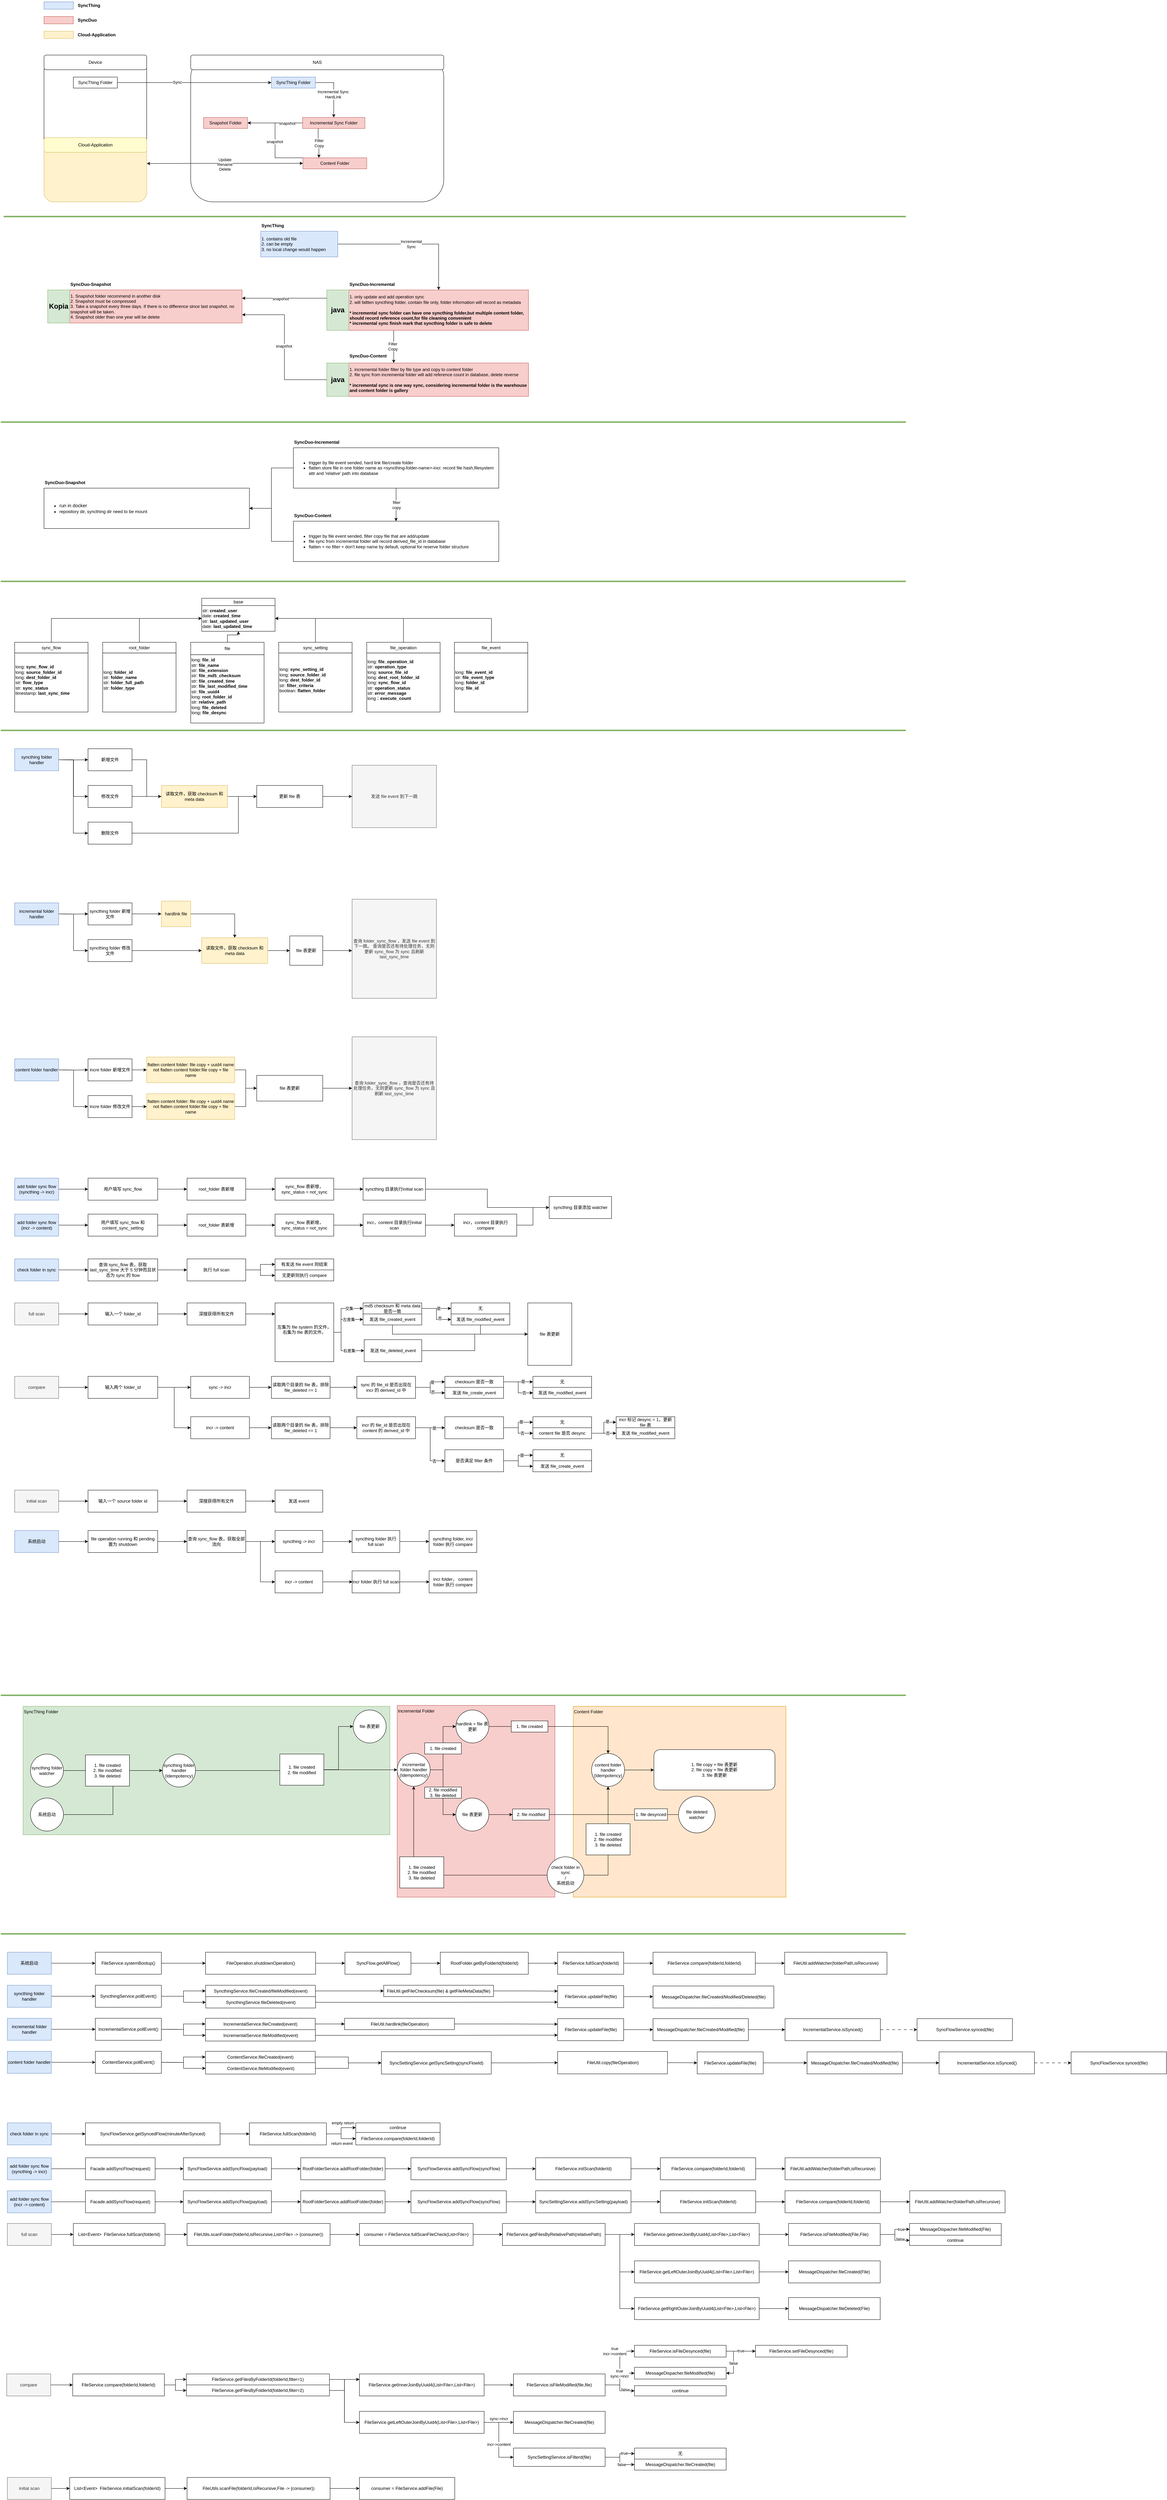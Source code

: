 <mxfile version="24.8.6">
  <diagram name="Page-1" id="c7558073-3199-34d8-9f00-42111426c3f3">
    <mxGraphModel dx="1066" dy="577" grid="1" gridSize="10" guides="1" tooltips="1" connect="1" arrows="1" fold="1" page="1" pageScale="1" pageWidth="826" pageHeight="1169" background="none" math="0" shadow="0">
      <root>
        <mxCell id="0" />
        <mxCell id="1" parent="0" />
        <mxCell id="N8TZfUtTnZYkTw5RphFN-41" value="" style="rounded=0;whiteSpace=wrap;html=1;fillColor=#ffe6cc;strokeColor=#d79b00;" parent="1" vertex="1">
          <mxGeometry x="1563" y="4819" width="580" height="520" as="geometry" />
        </mxCell>
        <mxCell id="N8TZfUtTnZYkTw5RphFN-40" value="" style="rounded=0;whiteSpace=wrap;html=1;fillColor=#f8cecc;strokeColor=#b85450;" parent="1" vertex="1">
          <mxGeometry x="1083" y="4816.5" width="430" height="522.5" as="geometry" />
        </mxCell>
        <mxCell id="N8TZfUtTnZYkTw5RphFN-39" value="" style="rounded=0;whiteSpace=wrap;html=1;fillColor=#d5e8d4;strokeColor=#82b366;" parent="1" vertex="1">
          <mxGeometry x="63" y="4819" width="1000" height="350" as="geometry" />
        </mxCell>
        <mxCell id="FV4cB3aGJ8yGmwrdIlaF-99" value="" style="rounded=1;whiteSpace=wrap;html=1;" parent="1" vertex="1">
          <mxGeometry x="120" y="320" width="280" height="400" as="geometry" />
        </mxCell>
        <mxCell id="FV4cB3aGJ8yGmwrdIlaF-104" value="" style="rounded=1;whiteSpace=wrap;html=1;" parent="1" vertex="1">
          <mxGeometry x="520" y="320" width="690" height="400" as="geometry" />
        </mxCell>
        <mxCell id="FV4cB3aGJ8yGmwrdIlaF-96" value="Device" style="rounded=1;whiteSpace=wrap;html=1;" parent="1" vertex="1">
          <mxGeometry x="120" y="320" width="280" height="40" as="geometry" />
        </mxCell>
        <mxCell id="FV4cB3aGJ8yGmwrdIlaF-105" value="NAS" style="rounded=1;whiteSpace=wrap;html=1;" parent="1" vertex="1">
          <mxGeometry x="520" y="320" width="690" height="40" as="geometry" />
        </mxCell>
        <mxCell id="FV4cB3aGJ8yGmwrdIlaF-129" style="edgeStyle=orthogonalEdgeStyle;rounded=0;orthogonalLoop=1;jettySize=auto;html=1;exitX=1;exitY=0.5;exitDx=0;exitDy=0;" parent="1" source="p-s9N60HYd-SyPe_iOL1-13" target="FV4cB3aGJ8yGmwrdIlaF-127" edge="1">
          <mxGeometry relative="1" as="geometry">
            <Array as="points">
              <mxPoint x="910" y="395" />
            </Array>
            <mxPoint x="770" y="410" as="sourcePoint" />
          </mxGeometry>
        </mxCell>
        <mxCell id="FV4cB3aGJ8yGmwrdIlaF-133" value="Incremental Sync&lt;div&gt;HardLink&lt;/div&gt;" style="edgeLabel;html=1;align=center;verticalAlign=middle;resizable=0;points=[];" parent="FV4cB3aGJ8yGmwrdIlaF-129" vertex="1" connectable="0">
          <mxGeometry x="0.125" y="-2" relative="1" as="geometry">
            <mxPoint as="offset" />
          </mxGeometry>
        </mxCell>
        <mxCell id="FV4cB3aGJ8yGmwrdIlaF-144" value="" style="rounded=1;whiteSpace=wrap;html=1;fillColor=#fff2cc;strokeColor=#d6b656;" parent="1" vertex="1">
          <mxGeometry x="120" y="545" width="280" height="175" as="geometry" />
        </mxCell>
        <mxCell id="FV4cB3aGJ8yGmwrdIlaF-145" value="Cloud-Application" style="rounded=1;whiteSpace=wrap;html=1;fillColor=#FFFCCF;strokeColor=#d6b656;" parent="1" vertex="1">
          <mxGeometry x="120" y="545" width="280" height="40" as="geometry" />
        </mxCell>
        <mxCell id="FV4cB3aGJ8yGmwrdIlaF-147" style="edgeStyle=orthogonalEdgeStyle;rounded=0;orthogonalLoop=1;jettySize=auto;html=1;entryX=1.001;entryY=0.403;entryDx=0;entryDy=0;entryPerimeter=0;startArrow=classic;startFill=1;" parent="1" source="FV4cB3aGJ8yGmwrdIlaF-130" target="FV4cB3aGJ8yGmwrdIlaF-144" edge="1">
          <mxGeometry relative="1" as="geometry" />
        </mxCell>
        <mxCell id="FV4cB3aGJ8yGmwrdIlaF-152" value="Update&lt;div&gt;Rename&lt;/div&gt;&lt;div&gt;Delete&lt;/div&gt;" style="edgeLabel;html=1;align=center;verticalAlign=middle;resizable=0;points=[];" parent="FV4cB3aGJ8yGmwrdIlaF-147" vertex="1" connectable="0">
          <mxGeometry x="0.002" y="2" relative="1" as="geometry">
            <mxPoint as="offset" />
          </mxGeometry>
        </mxCell>
        <mxCell id="FV4cB3aGJ8yGmwrdIlaF-100" value="SyncThing Folder" style="text;html=1;align=center;verticalAlign=middle;whiteSpace=wrap;rounded=0;strokeColor=default;" parent="1" vertex="1">
          <mxGeometry x="200" y="380" width="120" height="30" as="geometry" />
        </mxCell>
        <mxCell id="FV4cB3aGJ8yGmwrdIlaF-108" style="edgeStyle=orthogonalEdgeStyle;rounded=0;orthogonalLoop=1;jettySize=auto;html=1;entryX=0;entryY=0.5;entryDx=0;entryDy=0;" parent="1" source="FV4cB3aGJ8yGmwrdIlaF-100" edge="1">
          <mxGeometry relative="1" as="geometry">
            <mxPoint x="740" y="395" as="targetPoint" />
          </mxGeometry>
        </mxCell>
        <mxCell id="FV4cB3aGJ8yGmwrdIlaF-121" value="Sync" style="edgeLabel;html=1;align=center;verticalAlign=middle;resizable=0;points=[];" parent="FV4cB3aGJ8yGmwrdIlaF-108" vertex="1" connectable="0">
          <mxGeometry x="-0.224" y="1" relative="1" as="geometry">
            <mxPoint as="offset" />
          </mxGeometry>
        </mxCell>
        <mxCell id="FV4cB3aGJ8yGmwrdIlaF-125" value="Snapshot Folder" style="text;html=1;align=center;verticalAlign=middle;whiteSpace=wrap;rounded=0;fillColor=#f8cecc;strokeColor=#b85450;" parent="1" vertex="1">
          <mxGeometry x="555" y="490" width="120" height="30" as="geometry" />
        </mxCell>
        <mxCell id="FV4cB3aGJ8yGmwrdIlaF-131" value="" style="edgeStyle=orthogonalEdgeStyle;rounded=0;orthogonalLoop=1;jettySize=auto;html=1;exitX=0.25;exitY=1;exitDx=0;exitDy=0;entryX=0.25;entryY=0;entryDx=0;entryDy=0;startArrow=none;startFill=0;" parent="1" source="FV4cB3aGJ8yGmwrdIlaF-127" target="FV4cB3aGJ8yGmwrdIlaF-130" edge="1">
          <mxGeometry relative="1" as="geometry">
            <Array as="points">
              <mxPoint x="868" y="560" />
              <mxPoint x="870" y="560" />
            </Array>
          </mxGeometry>
        </mxCell>
        <mxCell id="FV4cB3aGJ8yGmwrdIlaF-134" value="Filter&lt;div&gt;Copy&lt;/div&gt;" style="edgeLabel;html=1;align=center;verticalAlign=middle;resizable=0;points=[];" parent="FV4cB3aGJ8yGmwrdIlaF-131" vertex="1" connectable="0">
          <mxGeometry x="0.03" relative="1" as="geometry">
            <mxPoint as="offset" />
          </mxGeometry>
        </mxCell>
        <mxCell id="HABQAX602SkIrpShChZR-2" style="edgeStyle=orthogonalEdgeStyle;rounded=0;orthogonalLoop=1;jettySize=auto;html=1;entryX=1;entryY=0.5;entryDx=0;entryDy=0;" parent="1" source="FV4cB3aGJ8yGmwrdIlaF-127" target="FV4cB3aGJ8yGmwrdIlaF-125" edge="1">
          <mxGeometry relative="1" as="geometry" />
        </mxCell>
        <mxCell id="HABQAX602SkIrpShChZR-5" value="snapshot" style="edgeLabel;html=1;align=center;verticalAlign=middle;resizable=0;points=[];" parent="HABQAX602SkIrpShChZR-2" vertex="1" connectable="0">
          <mxGeometry x="-0.44" y="1" relative="1" as="geometry">
            <mxPoint as="offset" />
          </mxGeometry>
        </mxCell>
        <mxCell id="FV4cB3aGJ8yGmwrdIlaF-127" value="Incremental Sync Folder" style="text;html=1;align=center;verticalAlign=middle;whiteSpace=wrap;rounded=0;fillColor=#f8cecc;strokeColor=#b85450;" parent="1" vertex="1">
          <mxGeometry x="825" y="490" width="170" height="30" as="geometry" />
        </mxCell>
        <mxCell id="HABQAX602SkIrpShChZR-3" style="edgeStyle=orthogonalEdgeStyle;rounded=0;orthogonalLoop=1;jettySize=auto;html=1;entryX=1;entryY=0.5;entryDx=0;entryDy=0;exitX=0;exitY=0;exitDx=0;exitDy=0;" parent="1" source="FV4cB3aGJ8yGmwrdIlaF-130" target="FV4cB3aGJ8yGmwrdIlaF-125" edge="1">
          <mxGeometry relative="1" as="geometry">
            <Array as="points">
              <mxPoint x="750" y="600" />
              <mxPoint x="750" y="505" />
            </Array>
          </mxGeometry>
        </mxCell>
        <mxCell id="HABQAX602SkIrpShChZR-4" value="snapshot" style="edgeLabel;html=1;align=center;verticalAlign=middle;resizable=0;points=[];" parent="HABQAX602SkIrpShChZR-3" vertex="1" connectable="0">
          <mxGeometry x="-0.019" y="1" relative="1" as="geometry">
            <mxPoint as="offset" />
          </mxGeometry>
        </mxCell>
        <mxCell id="FV4cB3aGJ8yGmwrdIlaF-130" value="Content Folder" style="text;html=1;align=center;verticalAlign=middle;whiteSpace=wrap;rounded=0;fillColor=#f8cecc;strokeColor=#b85450;" parent="1" vertex="1">
          <mxGeometry x="826" y="600" width="174" height="30" as="geometry" />
        </mxCell>
        <mxCell id="p-s9N60HYd-SyPe_iOL1-1" value="" style="rounded=0;whiteSpace=wrap;html=1;fillColor=#dae8fc;strokeColor=#6c8ebf;" parent="1" vertex="1">
          <mxGeometry x="120" y="175" width="80" height="20" as="geometry" />
        </mxCell>
        <mxCell id="p-s9N60HYd-SyPe_iOL1-2" value="SyncThing" style="text;html=1;align=left;verticalAlign=middle;whiteSpace=wrap;rounded=0;fontStyle=1" parent="1" vertex="1">
          <mxGeometry x="210" y="170" width="60" height="30" as="geometry" />
        </mxCell>
        <mxCell id="p-s9N60HYd-SyPe_iOL1-3" value="" style="rounded=0;whiteSpace=wrap;html=1;fillColor=#f8cecc;strokeColor=#b85450;" parent="1" vertex="1">
          <mxGeometry x="120" y="215" width="80" height="20" as="geometry" />
        </mxCell>
        <mxCell id="p-s9N60HYd-SyPe_iOL1-4" value="SyncDuo" style="text;html=1;align=left;verticalAlign=middle;whiteSpace=wrap;rounded=0;fontStyle=1" parent="1" vertex="1">
          <mxGeometry x="210" y="210" width="60" height="30" as="geometry" />
        </mxCell>
        <mxCell id="p-s9N60HYd-SyPe_iOL1-5" value="" style="rounded=0;whiteSpace=wrap;html=1;fillColor=#fff2cc;strokeColor=#d6b656;" parent="1" vertex="1">
          <mxGeometry x="120" y="255" width="80" height="20" as="geometry" />
        </mxCell>
        <mxCell id="p-s9N60HYd-SyPe_iOL1-6" value="Cloud-Application" style="text;html=1;align=left;verticalAlign=middle;whiteSpace=wrap;rounded=0;fontStyle=1" parent="1" vertex="1">
          <mxGeometry x="210" y="250" width="130" height="30" as="geometry" />
        </mxCell>
        <mxCell id="p-s9N60HYd-SyPe_iOL1-13" value="SyncThing Folder" style="text;html=1;align=center;verticalAlign=middle;whiteSpace=wrap;rounded=0;fillColor=#dae8fc;strokeColor=#6c8ebf;" parent="1" vertex="1">
          <mxGeometry x="740" y="380" width="120" height="30" as="geometry" />
        </mxCell>
        <mxCell id="p-s9N60HYd-SyPe_iOL1-9" value="1. Snapshot folder recommend in another disk&lt;div&gt;2. Snapshot must be compressed&lt;/div&gt;&lt;div&gt;3.&amp;nbsp;Take a snapshot every three days. If there is no difference since last snapshot, no snapshot will be taken.&lt;/div&gt;&lt;div&gt;4. Snapshot older than one year will be delete&lt;/div&gt;" style="text;html=1;align=left;verticalAlign=middle;whiteSpace=wrap;rounded=0;fillColor=#f8cecc;strokeColor=#b85450;" parent="1" vertex="1">
          <mxGeometry x="190" y="960" width="470" height="90" as="geometry" />
        </mxCell>
        <mxCell id="p-s9N60HYd-SyPe_iOL1-12" value="SyncDuo-Snapshot" style="text;html=1;align=left;verticalAlign=middle;whiteSpace=wrap;rounded=0;fontStyle=1" parent="1" vertex="1">
          <mxGeometry x="190" y="930" width="165" height="30" as="geometry" />
        </mxCell>
        <mxCell id="oRY6-fE0OnWp-fExXrlh-18" style="edgeStyle=orthogonalEdgeStyle;rounded=0;orthogonalLoop=1;jettySize=auto;html=1;entryX=0.25;entryY=0;entryDx=0;entryDy=0;exitX=0.25;exitY=1;exitDx=0;exitDy=0;" parent="1" source="p-s9N60HYd-SyPe_iOL1-18" target="RCgKCgoef3klD9U7Rnbw-1" edge="1">
          <mxGeometry relative="1" as="geometry">
            <Array as="points">
              <mxPoint x="1074" y="1100" />
              <mxPoint x="1074" y="1100" />
            </Array>
          </mxGeometry>
        </mxCell>
        <mxCell id="oRY6-fE0OnWp-fExXrlh-23" value="Filter&lt;div&gt;Copy&lt;/div&gt;" style="edgeLabel;html=1;align=center;verticalAlign=middle;resizable=0;points=[];" parent="oRY6-fE0OnWp-fExXrlh-18" vertex="1" connectable="0">
          <mxGeometry x="-0.013" y="-3" relative="1" as="geometry">
            <mxPoint as="offset" />
          </mxGeometry>
        </mxCell>
        <mxCell id="p-s9N60HYd-SyPe_iOL1-18" value="1. only update and add operation sync&lt;div&gt;2. will faltten syncthing folder, contain file only, folder information will record as metadata&lt;/div&gt;&lt;div&gt;&lt;div&gt;&lt;br&gt;&lt;div&gt;&lt;b&gt;* incremental sync folder can have one syncthing folder,but multiple content folder, should record&amp;nbsp;reference count,for file cleaning convenient&lt;/b&gt;&lt;/div&gt;&lt;div&gt;&lt;b&gt;*&amp;nbsp;&lt;span style=&quot;background-color: initial;&quot;&gt;incremental sync finish mark that syncthing folder is safe to delete&lt;/span&gt;&lt;/b&gt;&lt;/div&gt;&lt;/div&gt;&lt;/div&gt;" style="text;html=1;align=left;verticalAlign=middle;whiteSpace=wrap;rounded=0;fillColor=#f8cecc;strokeColor=#b85450;" parent="1" vertex="1">
          <mxGeometry x="951" y="960" width="490" height="110" as="geometry" />
        </mxCell>
        <mxCell id="p-s9N60HYd-SyPe_iOL1-19" value="SyncDuo-Incremental" style="text;html=1;align=left;verticalAlign=middle;whiteSpace=wrap;rounded=0;fontStyle=1" parent="1" vertex="1">
          <mxGeometry x="951" y="930" width="165" height="30" as="geometry" />
        </mxCell>
        <mxCell id="oRY6-fE0OnWp-fExXrlh-17" value="Incremental&lt;div&gt;Sync&lt;/div&gt;" style="edgeStyle=orthogonalEdgeStyle;rounded=0;orthogonalLoop=1;jettySize=auto;html=1;" parent="1" source="p-s9N60HYd-SyPe_iOL1-8" target="p-s9N60HYd-SyPe_iOL1-18" edge="1">
          <mxGeometry relative="1" as="geometry">
            <mxPoint as="offset" />
          </mxGeometry>
        </mxCell>
        <mxCell id="RCgKCgoef3klD9U7Rnbw-1" value="1. incremental folder filter by file type and copy to content folder&lt;div&gt;2. file sync from incremental folder will add reference count in database, delete reverse&lt;br&gt;&lt;div&gt;&lt;br&gt;&lt;/div&gt;&lt;div&gt;&lt;b&gt;* incremental sync is one way sync, considering incremental folder is the warehouse and content folder is gallery&lt;/b&gt;&lt;/div&gt;&lt;/div&gt;" style="text;html=1;align=left;verticalAlign=middle;whiteSpace=wrap;rounded=0;fillColor=#f8cecc;strokeColor=#b85450;" parent="1" vertex="1">
          <mxGeometry x="951" y="1159" width="490" height="91" as="geometry" />
        </mxCell>
        <mxCell id="RCgKCgoef3klD9U7Rnbw-2" value="SyncDuo-Content" style="text;html=1;align=left;verticalAlign=middle;whiteSpace=wrap;rounded=0;fontStyle=1" parent="1" vertex="1">
          <mxGeometry x="950.999" y="1120" width="172.021" height="39" as="geometry" />
        </mxCell>
        <mxCell id="p-s9N60HYd-SyPe_iOL1-8" value="1. contains old file&lt;div&gt;2. can be empty&lt;/div&gt;&lt;div&gt;3. no local change would happen&lt;/div&gt;" style="text;html=1;align=left;verticalAlign=middle;whiteSpace=wrap;rounded=0;fillColor=#dae8fc;strokeColor=#6c8ebf;" parent="1" vertex="1">
          <mxGeometry x="711" y="800" width="210" height="70" as="geometry" />
        </mxCell>
        <mxCell id="p-s9N60HYd-SyPe_iOL1-11" value="SyncThing" style="text;html=1;align=left;verticalAlign=middle;whiteSpace=wrap;rounded=0;fontStyle=1" parent="1" vertex="1">
          <mxGeometry x="711" y="770" width="60" height="30" as="geometry" />
        </mxCell>
        <mxCell id="oRY6-fE0OnWp-fExXrlh-24" value="Kopia" style="text;html=1;align=center;verticalAlign=middle;whiteSpace=wrap;rounded=0;fillColor=#d5e8d4;strokeColor=#82b366;fontStyle=1;fontSize=19;" parent="1" vertex="1">
          <mxGeometry x="130" y="960" width="60" height="90" as="geometry" />
        </mxCell>
        <mxCell id="oRY6-fE0OnWp-fExXrlh-25" value="java" style="text;html=1;align=center;verticalAlign=middle;whiteSpace=wrap;rounded=0;fillColor=#d5e8d4;strokeColor=#82b366;fontStyle=1;fontSize=19;" parent="1" vertex="1">
          <mxGeometry x="891" y="960" width="60" height="110" as="geometry" />
        </mxCell>
        <mxCell id="HABQAX602SkIrpShChZR-8" style="edgeStyle=orthogonalEdgeStyle;rounded=0;orthogonalLoop=1;jettySize=auto;html=1;entryX=1;entryY=0.75;entryDx=0;entryDy=0;" parent="1" source="oRY6-fE0OnWp-fExXrlh-26" target="p-s9N60HYd-SyPe_iOL1-9" edge="1">
          <mxGeometry relative="1" as="geometry" />
        </mxCell>
        <mxCell id="HABQAX602SkIrpShChZR-10" value="snapshot" style="edgeLabel;html=1;align=center;verticalAlign=middle;resizable=0;points=[];" parent="HABQAX602SkIrpShChZR-8" vertex="1" connectable="0">
          <mxGeometry x="0.014" y="2" relative="1" as="geometry">
            <mxPoint as="offset" />
          </mxGeometry>
        </mxCell>
        <mxCell id="oRY6-fE0OnWp-fExXrlh-26" value="java" style="text;html=1;align=center;verticalAlign=middle;whiteSpace=wrap;rounded=0;fillColor=#d5e8d4;strokeColor=#82b366;fontStyle=1;fontSize=19;" parent="1" vertex="1">
          <mxGeometry x="891" y="1159" width="60" height="91" as="geometry" />
        </mxCell>
        <mxCell id="_8dwR4073q-e48-UyYh1-1" value="&lt;ul&gt;&lt;li&gt;&lt;span style=&quot;font-size: 13px;&quot;&gt;run in docker&lt;/span&gt;&lt;/li&gt;&lt;li&gt;&lt;span style=&quot;font-size: 13px;&quot;&gt;&lt;span style=&quot;font-size: 12px;&quot;&gt;repository dir, syncthing dir need to be mount&lt;/span&gt;&lt;/span&gt;&lt;/li&gt;&lt;/ul&gt;" style="rounded=0;whiteSpace=wrap;html=1;align=left;" parent="1" vertex="1">
          <mxGeometry x="120" y="1500" width="560" height="110" as="geometry" />
        </mxCell>
        <mxCell id="ec7xJqQuYl15cwVy1hZ_-2" value="" style="endArrow=none;html=1;rounded=0;fontStyle=0;strokeWidth=4;fillColor=#d5e8d4;strokeColor=#82b366;" parent="1" edge="1">
          <mxGeometry width="50" height="50" relative="1" as="geometry">
            <mxPoint x="10" y="760" as="sourcePoint" />
            <mxPoint x="2470" y="760" as="targetPoint" />
          </mxGeometry>
        </mxCell>
        <mxCell id="ec7xJqQuYl15cwVy1hZ_-3" value="" style="endArrow=none;html=1;rounded=0;fontStyle=0;strokeWidth=4;fillColor=#d5e8d4;strokeColor=#82b366;" parent="1" edge="1">
          <mxGeometry width="50" height="50" relative="1" as="geometry">
            <mxPoint x="2" y="1320" as="sourcePoint" />
            <mxPoint x="2470" y="1320" as="targetPoint" />
          </mxGeometry>
        </mxCell>
        <mxCell id="ec7xJqQuYl15cwVy1hZ_-4" value="SyncDuo-Snapshot" style="text;html=1;align=left;verticalAlign=middle;whiteSpace=wrap;rounded=0;fontStyle=1" parent="1" vertex="1">
          <mxGeometry x="120" y="1470" width="165" height="30" as="geometry" />
        </mxCell>
        <mxCell id="ECWo1m8Fi9RXr4LYJiaZ-4" style="edgeStyle=orthogonalEdgeStyle;rounded=0;orthogonalLoop=1;jettySize=auto;html=1;entryX=1;entryY=0.5;entryDx=0;entryDy=0;" parent="1" source="ec7xJqQuYl15cwVy1hZ_-6" target="_8dwR4073q-e48-UyYh1-1" edge="1">
          <mxGeometry relative="1" as="geometry" />
        </mxCell>
        <mxCell id="wrEZppvQPQj9igWy5DTG-1" style="edgeStyle=orthogonalEdgeStyle;rounded=0;orthogonalLoop=1;jettySize=auto;html=1;exitX=0.5;exitY=1;exitDx=0;exitDy=0;entryX=0.5;entryY=0;entryDx=0;entryDy=0;" parent="1" source="ec7xJqQuYl15cwVy1hZ_-6" target="ec7xJqQuYl15cwVy1hZ_-8" edge="1">
          <mxGeometry relative="1" as="geometry" />
        </mxCell>
        <mxCell id="wrEZppvQPQj9igWy5DTG-2" value="filter&lt;div&gt;copy&lt;/div&gt;" style="edgeLabel;html=1;align=center;verticalAlign=middle;resizable=0;points=[];" parent="wrEZppvQPQj9igWy5DTG-1" vertex="1" connectable="0">
          <mxGeometry x="0.013" y="1" relative="1" as="geometry">
            <mxPoint as="offset" />
          </mxGeometry>
        </mxCell>
        <mxCell id="ec7xJqQuYl15cwVy1hZ_-6" value="&lt;ul&gt;&lt;li&gt;trigger by file event sended, hard link file/create folder&lt;/li&gt;&lt;li&gt;flatten store file in one folder name as &amp;lt;syncthing-folder-name&amp;gt;-incr. record file hash,filesystem attr and &#39;relative&#39; path into database&lt;/li&gt;&lt;/ul&gt;" style="rounded=0;whiteSpace=wrap;html=1;align=left;" parent="1" vertex="1">
          <mxGeometry x="800" y="1390" width="560" height="110" as="geometry" />
        </mxCell>
        <mxCell id="ec7xJqQuYl15cwVy1hZ_-7" value="SyncDuo-Incremental" style="text;html=1;align=left;verticalAlign=middle;whiteSpace=wrap;rounded=0;fontStyle=1" parent="1" vertex="1">
          <mxGeometry x="800" y="1360" width="165" height="30" as="geometry" />
        </mxCell>
        <mxCell id="ECWo1m8Fi9RXr4LYJiaZ-5" style="edgeStyle=orthogonalEdgeStyle;rounded=0;orthogonalLoop=1;jettySize=auto;html=1;entryX=1;entryY=0.5;entryDx=0;entryDy=0;" parent="1" source="ec7xJqQuYl15cwVy1hZ_-8" target="_8dwR4073q-e48-UyYh1-1" edge="1">
          <mxGeometry relative="1" as="geometry" />
        </mxCell>
        <mxCell id="ec7xJqQuYl15cwVy1hZ_-8" value="&lt;ul&gt;&lt;li&gt;trigger by file event sended, filter copy file that are add/update&lt;/li&gt;&lt;li&gt;file sync from incremental folder will record derived_file_id in database&lt;br&gt;&lt;/li&gt;&lt;li&gt;flatten + no filter + don&#39;t keep name by default, optional for reserve folder structure&lt;/li&gt;&lt;/ul&gt;" style="rounded=0;whiteSpace=wrap;html=1;align=left;" parent="1" vertex="1">
          <mxGeometry x="800" y="1590" width="560" height="110" as="geometry" />
        </mxCell>
        <mxCell id="ec7xJqQuYl15cwVy1hZ_-9" value="SyncDuo-Content" style="text;html=1;align=left;verticalAlign=middle;whiteSpace=wrap;rounded=0;fontStyle=1" parent="1" vertex="1">
          <mxGeometry x="800" y="1560" width="165" height="30" as="geometry" />
        </mxCell>
        <mxCell id="HABQAX602SkIrpShChZR-12" style="edgeStyle=orthogonalEdgeStyle;rounded=0;orthogonalLoop=1;jettySize=auto;html=1;entryX=1;entryY=0.25;entryDx=0;entryDy=0;" parent="1" source="oRY6-fE0OnWp-fExXrlh-25" target="p-s9N60HYd-SyPe_iOL1-9" edge="1">
          <mxGeometry relative="1" as="geometry">
            <Array as="points">
              <mxPoint x="776" y="983" />
            </Array>
          </mxGeometry>
        </mxCell>
        <mxCell id="HABQAX602SkIrpShChZR-13" value="snapshot" style="edgeLabel;html=1;align=center;verticalAlign=middle;resizable=0;points=[];" parent="HABQAX602SkIrpShChZR-12" vertex="1" connectable="0">
          <mxGeometry x="0.089" y="1" relative="1" as="geometry">
            <mxPoint as="offset" />
          </mxGeometry>
        </mxCell>
        <mxCell id="Pt8NlPGo18cKOHMlV979-3" value="" style="endArrow=none;html=1;rounded=0;fontStyle=0;strokeWidth=4;fillColor=#d5e8d4;strokeColor=#82b366;" parent="1" edge="1">
          <mxGeometry width="50" height="50" relative="1" as="geometry">
            <mxPoint x="2" y="1754" as="sourcePoint" />
            <mxPoint x="2470" y="1754" as="targetPoint" />
          </mxGeometry>
        </mxCell>
        <mxCell id="IIC6WvYA1fez5i_vmn7t-14" value="" style="group" parent="1" vertex="1" connectable="0">
          <mxGeometry x="550" y="1800" width="200" height="90" as="geometry" />
        </mxCell>
        <mxCell id="IIC6WvYA1fez5i_vmn7t-12" value="base" style="rounded=0;whiteSpace=wrap;html=1;" parent="IIC6WvYA1fez5i_vmn7t-14" vertex="1">
          <mxGeometry width="200" height="20" as="geometry" />
        </mxCell>
        <mxCell id="IIC6WvYA1fez5i_vmn7t-13" value="str: &lt;b&gt;created_user&lt;/b&gt;&lt;div&gt;date: &lt;b&gt;created_time&lt;/b&gt;&lt;/div&gt;&lt;div&gt;str: &lt;b&gt;last_updated_user&lt;/b&gt;&lt;/div&gt;&lt;div&gt;date: &lt;b&gt;last_updated_time&lt;/b&gt;&lt;/div&gt;" style="rounded=0;whiteSpace=wrap;html=1;align=left;" parent="IIC6WvYA1fez5i_vmn7t-14" vertex="1">
          <mxGeometry y="20" width="200" height="70" as="geometry" />
        </mxCell>
        <mxCell id="IIC6WvYA1fez5i_vmn7t-15" value="" style="group" parent="1" vertex="1" connectable="0">
          <mxGeometry x="280" y="1920" width="200" height="190" as="geometry" />
        </mxCell>
        <mxCell id="IIC6WvYA1fez5i_vmn7t-16" value="root_folder" style="rounded=0;whiteSpace=wrap;html=1;" parent="IIC6WvYA1fez5i_vmn7t-15" vertex="1">
          <mxGeometry width="200" height="29.231" as="geometry" />
        </mxCell>
        <mxCell id="IIC6WvYA1fez5i_vmn7t-17" value="&lt;div&gt;long: &lt;b&gt;folder_id&lt;/b&gt;&lt;/div&gt;&lt;div&gt;str: &lt;b&gt;folder_name&lt;/b&gt;&lt;/div&gt;&lt;div&gt;str: &lt;b&gt;folder_full_path&lt;/b&gt;&lt;/div&gt;&lt;div&gt;str:&lt;b&gt; folder_type&lt;/b&gt;&lt;/div&gt;&lt;div&gt;&lt;b&gt;&lt;br&gt;&lt;/b&gt;&lt;/div&gt;" style="rounded=0;whiteSpace=wrap;html=1;align=left;" parent="IIC6WvYA1fez5i_vmn7t-15" vertex="1">
          <mxGeometry y="29.231" width="200" height="160.769" as="geometry" />
        </mxCell>
        <mxCell id="IIC6WvYA1fez5i_vmn7t-18" style="edgeStyle=orthogonalEdgeStyle;rounded=0;orthogonalLoop=1;jettySize=auto;html=1;entryX=0;entryY=0.5;entryDx=0;entryDy=0;" parent="1" source="IIC6WvYA1fez5i_vmn7t-16" target="IIC6WvYA1fez5i_vmn7t-13" edge="1">
          <mxGeometry relative="1" as="geometry">
            <Array as="points">
              <mxPoint x="380" y="1855" />
            </Array>
          </mxGeometry>
        </mxCell>
        <mxCell id="IIC6WvYA1fez5i_vmn7t-34" value="" style="group" parent="1" vertex="1" connectable="0">
          <mxGeometry x="1000" y="1920" width="200" height="190" as="geometry" />
        </mxCell>
        <mxCell id="IIC6WvYA1fez5i_vmn7t-35" value="file_operation" style="rounded=0;whiteSpace=wrap;html=1;" parent="IIC6WvYA1fez5i_vmn7t-34" vertex="1">
          <mxGeometry width="200" height="29.231" as="geometry" />
        </mxCell>
        <mxCell id="IIC6WvYA1fez5i_vmn7t-36" value="&lt;div&gt;long: &lt;b&gt;file_operation_id&lt;/b&gt;&lt;/div&gt;&lt;div&gt;str: &lt;b&gt;operation_type&lt;/b&gt;&lt;/div&gt;&lt;div&gt;long: &lt;b&gt;source_file_id&lt;/b&gt;&lt;/div&gt;&lt;div&gt;long:&lt;b&gt; dest_root_folder_id&lt;/b&gt;&lt;/div&gt;&lt;div&gt;long:&lt;b&gt;&amp;nbsp;sync_flow_id&lt;/b&gt;&lt;/div&gt;&lt;div&gt;str:&lt;b&gt; operation_status&lt;/b&gt;&lt;/div&gt;&lt;div&gt;str:&lt;b&gt;&amp;nbsp;error_message&lt;/b&gt;&lt;/div&gt;&lt;div&gt;long：&lt;b&gt;execute_count&lt;/b&gt;&lt;/div&gt;&lt;div&gt;&lt;b&gt;&lt;br&gt;&lt;/b&gt;&lt;/div&gt;" style="rounded=0;whiteSpace=wrap;html=1;align=left;" parent="IIC6WvYA1fez5i_vmn7t-34" vertex="1">
          <mxGeometry y="29.231" width="200" height="160.769" as="geometry" />
        </mxCell>
        <mxCell id="IIC6WvYA1fez5i_vmn7t-47" style="edgeStyle=orthogonalEdgeStyle;rounded=0;orthogonalLoop=1;jettySize=auto;html=1;entryX=1;entryY=0.5;entryDx=0;entryDy=0;" parent="1" target="IIC6WvYA1fez5i_vmn7t-13" edge="1">
          <mxGeometry relative="1" as="geometry">
            <Array as="points">
              <mxPoint x="1100" y="1920" />
              <mxPoint x="1100" y="1855" />
            </Array>
            <mxPoint x="1150" y="1920" as="sourcePoint" />
          </mxGeometry>
        </mxCell>
        <mxCell id="IIC6WvYA1fez5i_vmn7t-51" value="" style="endArrow=none;html=1;rounded=0;fontStyle=0;strokeWidth=4;fillColor=#d5e8d4;strokeColor=#82b366;" parent="1" edge="1">
          <mxGeometry width="50" height="50" relative="1" as="geometry">
            <mxPoint x="2" y="2160" as="sourcePoint" />
            <mxPoint x="2470" y="2160" as="targetPoint" />
          </mxGeometry>
        </mxCell>
        <mxCell id="IcKSqmq6yABAYZnoPidn-6" value="" style="group" parent="1" vertex="1" connectable="0">
          <mxGeometry x="40" y="1920" width="200" height="190" as="geometry" />
        </mxCell>
        <mxCell id="IcKSqmq6yABAYZnoPidn-7" value="sync_flow" style="rounded=0;whiteSpace=wrap;html=1;" parent="IcKSqmq6yABAYZnoPidn-6" vertex="1">
          <mxGeometry width="200" height="29.231" as="geometry" />
        </mxCell>
        <mxCell id="IcKSqmq6yABAYZnoPidn-8" value="&lt;div&gt;long: &lt;b&gt;sync_flow_id&lt;/b&gt;&lt;/div&gt;&lt;div&gt;long: &lt;b&gt;source_folder_id&lt;/b&gt;&lt;/div&gt;&lt;div&gt;long: &lt;b&gt;dest_folder_id&lt;/b&gt;&lt;/div&gt;&lt;div&gt;str:&lt;b&gt; flow_type&lt;/b&gt;&lt;/div&gt;&lt;div&gt;str:&lt;b&gt; sync_status&lt;/b&gt;&lt;/div&gt;&lt;div&gt;&lt;div&gt;timestamp:&lt;b&gt;&amp;nbsp;last_sync_time&lt;/b&gt;&lt;/div&gt;&lt;/div&gt;&lt;div&gt;&lt;b&gt;&lt;br&gt;&lt;/b&gt;&lt;/div&gt;" style="rounded=0;whiteSpace=wrap;html=1;align=left;" parent="IcKSqmq6yABAYZnoPidn-6" vertex="1">
          <mxGeometry y="29.231" width="200" height="160.769" as="geometry" />
        </mxCell>
        <mxCell id="IcKSqmq6yABAYZnoPidn-9" style="edgeStyle=orthogonalEdgeStyle;rounded=0;orthogonalLoop=1;jettySize=auto;html=1;entryX=0;entryY=0.5;entryDx=0;entryDy=0;" parent="1" source="IcKSqmq6yABAYZnoPidn-7" target="IIC6WvYA1fez5i_vmn7t-13" edge="1">
          <mxGeometry relative="1" as="geometry">
            <Array as="points">
              <mxPoint x="140" y="1855" />
            </Array>
          </mxGeometry>
        </mxCell>
        <mxCell id="aN30_3U5B30aKfKLvlwn-2" style="edgeStyle=orthogonalEdgeStyle;rounded=0;orthogonalLoop=1;jettySize=auto;html=1;entryX=0;entryY=0.5;entryDx=0;entryDy=0;" parent="1" source="wrEZppvQPQj9igWy5DTG-16" target="aN30_3U5B30aKfKLvlwn-1" edge="1">
          <mxGeometry relative="1" as="geometry" />
        </mxCell>
        <mxCell id="wrEZppvQPQj9igWy5DTG-16" value="syncthing folder handler" style="rounded=0;whiteSpace=wrap;html=1;fillColor=#dae8fc;strokeColor=#6c8ebf;" parent="1" vertex="1">
          <mxGeometry x="40" y="2210" width="120" height="60" as="geometry" />
        </mxCell>
        <mxCell id="wrEZppvQPQj9igWy5DTG-20" value="" style="edgeStyle=orthogonalEdgeStyle;rounded=0;orthogonalLoop=1;jettySize=auto;html=1;" parent="1" target="wrEZppvQPQj9igWy5DTG-19" edge="1">
          <mxGeometry relative="1" as="geometry">
            <mxPoint x="160" y="2240" as="sourcePoint" />
          </mxGeometry>
        </mxCell>
        <mxCell id="2OahrU1iOWOdpbc31MzJ-2" style="edgeStyle=orthogonalEdgeStyle;rounded=0;orthogonalLoop=1;jettySize=auto;html=1;entryX=0;entryY=0.5;entryDx=0;entryDy=0;" parent="1" target="wrEZppvQPQj9igWy5DTG-64" edge="1">
          <mxGeometry relative="1" as="geometry">
            <mxPoint x="160" y="2240" as="sourcePoint" />
          </mxGeometry>
        </mxCell>
        <mxCell id="a6IGXpcCbCOWXj8QhYQD-26" style="edgeStyle=orthogonalEdgeStyle;rounded=0;orthogonalLoop=1;jettySize=auto;html=1;entryX=0;entryY=0.5;entryDx=0;entryDy=0;" parent="1" source="wrEZppvQPQj9igWy5DTG-19" target="v4gMrZOpVzTQrCrVvwzV-37" edge="1">
          <mxGeometry relative="1" as="geometry" />
        </mxCell>
        <mxCell id="wrEZppvQPQj9igWy5DTG-19" value="新增文件" style="rounded=0;whiteSpace=wrap;html=1;" parent="1" vertex="1">
          <mxGeometry x="240" y="2210" width="120" height="60" as="geometry" />
        </mxCell>
        <mxCell id="v4gMrZOpVzTQrCrVvwzV-39" style="edgeStyle=orthogonalEdgeStyle;rounded=0;orthogonalLoop=1;jettySize=auto;html=1;" parent="1" source="wrEZppvQPQj9igWy5DTG-64" target="v4gMrZOpVzTQrCrVvwzV-37" edge="1">
          <mxGeometry relative="1" as="geometry" />
        </mxCell>
        <mxCell id="wrEZppvQPQj9igWy5DTG-64" value="修改文件" style="rounded=0;whiteSpace=wrap;html=1;" parent="1" vertex="1">
          <mxGeometry x="240" y="2310" width="120" height="60" as="geometry" />
        </mxCell>
        <mxCell id="2OahrU1iOWOdpbc31MzJ-1" style="edgeStyle=orthogonalEdgeStyle;rounded=0;orthogonalLoop=1;jettySize=auto;html=1;exitX=0.5;exitY=0;exitDx=0;exitDy=0;entryX=1;entryY=0.5;entryDx=0;entryDy=0;" parent="1" source="IIC6WvYA1fez5i_vmn7t-27" target="IIC6WvYA1fez5i_vmn7t-13" edge="1">
          <mxGeometry relative="1" as="geometry" />
        </mxCell>
        <mxCell id="IIC6WvYA1fez5i_vmn7t-26" value="" style="group;strokeColor=default;" parent="1" vertex="1" connectable="0">
          <mxGeometry x="760" y="1920" width="200" height="190" as="geometry" />
        </mxCell>
        <mxCell id="IIC6WvYA1fez5i_vmn7t-27" value="sync_setting" style="rounded=0;whiteSpace=wrap;html=1;" parent="IIC6WvYA1fez5i_vmn7t-26" vertex="1">
          <mxGeometry width="200" height="29.231" as="geometry" />
        </mxCell>
        <mxCell id="IIC6WvYA1fez5i_vmn7t-28" value="&lt;div&gt;long: &lt;b&gt;sync_setting_id&lt;/b&gt;&lt;/div&gt;&lt;div&gt;long: &lt;b&gt;source_folder_id&lt;/b&gt;&lt;/div&gt;&lt;div&gt;long: &lt;b&gt;dest_folder_id&lt;/b&gt;&lt;/div&gt;&lt;div&gt;str:&lt;b&gt;&amp;nbsp;filter_&lt;/b&gt;&lt;span style=&quot;background-color: initial;&quot;&gt;&lt;b&gt;criteria&lt;/b&gt;&lt;/span&gt;&lt;/div&gt;&lt;div&gt;&lt;span style=&quot;background-color: initial;&quot;&gt;boolean:&lt;b&gt; flatten_folder&lt;/b&gt;&lt;/span&gt;&lt;/div&gt;&lt;div&gt;&lt;b&gt;&lt;br&gt;&lt;/b&gt;&lt;/div&gt;" style="rounded=0;whiteSpace=wrap;html=1;align=left;" parent="IIC6WvYA1fez5i_vmn7t-26" vertex="1">
          <mxGeometry y="29.231" width="200" height="160.769" as="geometry" />
        </mxCell>
        <mxCell id="2OahrU1iOWOdpbc31MzJ-9" value="" style="group" parent="1" vertex="1" connectable="0">
          <mxGeometry x="520" y="1920" width="200" height="220" as="geometry" />
        </mxCell>
        <mxCell id="2OahrU1iOWOdpbc31MzJ-10" value="file" style="rounded=0;whiteSpace=wrap;html=1;" parent="2OahrU1iOWOdpbc31MzJ-9" vertex="1">
          <mxGeometry width="200" height="33.846" as="geometry" />
        </mxCell>
        <mxCell id="2OahrU1iOWOdpbc31MzJ-11" value="&lt;div&gt;long: &lt;b&gt;file_id&lt;/b&gt;&lt;/div&gt;&lt;div&gt;str: &lt;b&gt;file_name&lt;/b&gt;&lt;/div&gt;&lt;div&gt;str:&lt;b&gt; file_extension&lt;/b&gt;&lt;/div&gt;&lt;div&gt;str: &lt;b&gt;file_md5_checksum&lt;/b&gt;&lt;/div&gt;&lt;div&gt;str:&lt;b&gt; file_created_time&lt;/b&gt;&lt;/div&gt;&lt;div&gt;str: &lt;b&gt;file_last_modified_time&lt;/b&gt;&lt;/div&gt;&lt;div&gt;str:&amp;nbsp;&lt;b&gt;file_uuid4&lt;/b&gt;&lt;/div&gt;&lt;div&gt;long:&lt;b&gt; root_folder_id&lt;/b&gt;&lt;/div&gt;&lt;div&gt;str: &lt;b&gt;relative_path&lt;/b&gt;&lt;/div&gt;&lt;div&gt;long:&lt;b&gt; file_deleted&lt;/b&gt;&lt;/div&gt;&lt;div&gt;long&lt;b&gt;: file_d&lt;/b&gt;&lt;span style=&quot;background-color: initial;&quot;&gt;&lt;b&gt;esync&lt;/b&gt;&lt;/span&gt;&lt;/div&gt;&lt;div&gt;&lt;b&gt;&lt;br&gt;&lt;/b&gt;&lt;/div&gt;" style="rounded=0;whiteSpace=wrap;html=1;align=left;" parent="2OahrU1iOWOdpbc31MzJ-9" vertex="1">
          <mxGeometry y="33.846" width="200" height="186.154" as="geometry" />
        </mxCell>
        <mxCell id="2OahrU1iOWOdpbc31MzJ-12" style="edgeStyle=orthogonalEdgeStyle;rounded=0;orthogonalLoop=1;jettySize=auto;html=1;exitX=0.5;exitY=0;exitDx=0;exitDy=0;entryX=0.5;entryY=1;entryDx=0;entryDy=0;" parent="1" source="2OahrU1iOWOdpbc31MzJ-10" target="IIC6WvYA1fez5i_vmn7t-13" edge="1">
          <mxGeometry relative="1" as="geometry" />
        </mxCell>
        <mxCell id="sbHoZh1LaJMdw1J6sQwc-12" value="" style="edgeStyle=orthogonalEdgeStyle;rounded=0;orthogonalLoop=1;jettySize=auto;html=1;" parent="1" edge="1">
          <mxGeometry relative="1" as="geometry">
            <mxPoint x="160" y="2990" as="sourcePoint" />
          </mxGeometry>
        </mxCell>
        <mxCell id="sbHoZh1LaJMdw1J6sQwc-14" value="" style="edgeStyle=orthogonalEdgeStyle;rounded=0;orthogonalLoop=1;jettySize=auto;html=1;" parent="1" edge="1">
          <mxGeometry relative="1" as="geometry">
            <mxPoint x="440" y="2990" as="sourcePoint" />
          </mxGeometry>
        </mxCell>
        <mxCell id="sbHoZh1LaJMdw1J6sQwc-18" value="" style="edgeStyle=orthogonalEdgeStyle;rounded=0;orthogonalLoop=1;jettySize=auto;html=1;" parent="1" edge="1">
          <mxGeometry relative="1" as="geometry">
            <mxPoint x="1000" y="2990" as="sourcePoint" />
          </mxGeometry>
        </mxCell>
        <mxCell id="Mj2PGNzUyfuV8QlpmbsF-24" value="incremental folder handler" style="rounded=0;whiteSpace=wrap;html=1;fillColor=#dae8fc;strokeColor=#6c8ebf;" parent="1" vertex="1">
          <mxGeometry x="40" y="2630" width="120" height="60" as="geometry" />
        </mxCell>
        <mxCell id="Mj2PGNzUyfuV8QlpmbsF-25" value="" style="edgeStyle=orthogonalEdgeStyle;rounded=0;orthogonalLoop=1;jettySize=auto;html=1;" parent="1" target="Mj2PGNzUyfuV8QlpmbsF-28" edge="1">
          <mxGeometry relative="1" as="geometry">
            <mxPoint x="160" y="2660" as="sourcePoint" />
          </mxGeometry>
        </mxCell>
        <mxCell id="Mj2PGNzUyfuV8QlpmbsF-26" style="edgeStyle=orthogonalEdgeStyle;rounded=0;orthogonalLoop=1;jettySize=auto;html=1;entryX=0;entryY=0.5;entryDx=0;entryDy=0;" parent="1" target="Mj2PGNzUyfuV8QlpmbsF-32" edge="1">
          <mxGeometry relative="1" as="geometry">
            <mxPoint x="160" y="2660" as="sourcePoint" />
          </mxGeometry>
        </mxCell>
        <mxCell id="Mj2PGNzUyfuV8QlpmbsF-27" value="" style="edgeStyle=orthogonalEdgeStyle;rounded=0;orthogonalLoop=1;jettySize=auto;html=1;" parent="1" source="Mj2PGNzUyfuV8QlpmbsF-28" edge="1">
          <mxGeometry relative="1" as="geometry">
            <mxPoint x="440" y="2660" as="targetPoint" />
          </mxGeometry>
        </mxCell>
        <mxCell id="Mj2PGNzUyfuV8QlpmbsF-28" value="syncthing folder 新增文件" style="rounded=0;whiteSpace=wrap;html=1;" parent="1" vertex="1">
          <mxGeometry x="240" y="2630" width="120" height="60" as="geometry" />
        </mxCell>
        <mxCell id="v4gMrZOpVzTQrCrVvwzV-43" style="edgeStyle=orthogonalEdgeStyle;rounded=0;orthogonalLoop=1;jettySize=auto;html=1;entryX=0;entryY=0.5;entryDx=0;entryDy=0;" parent="1" source="Mj2PGNzUyfuV8QlpmbsF-32" target="v4gMrZOpVzTQrCrVvwzV-42" edge="1">
          <mxGeometry relative="1" as="geometry" />
        </mxCell>
        <mxCell id="Mj2PGNzUyfuV8QlpmbsF-32" value="syncthing folder&amp;nbsp;修改文件" style="rounded=0;whiteSpace=wrap;html=1;" parent="1" vertex="1">
          <mxGeometry x="240" y="2730" width="120" height="60" as="geometry" />
        </mxCell>
        <mxCell id="a6IGXpcCbCOWXj8QhYQD-27" style="edgeStyle=orthogonalEdgeStyle;rounded=0;orthogonalLoop=1;jettySize=auto;html=1;entryX=0.5;entryY=0;entryDx=0;entryDy=0;" parent="1" source="Mj2PGNzUyfuV8QlpmbsF-38" target="v4gMrZOpVzTQrCrVvwzV-42" edge="1">
          <mxGeometry relative="1" as="geometry" />
        </mxCell>
        <mxCell id="Mj2PGNzUyfuV8QlpmbsF-38" value="hardlink file" style="whiteSpace=wrap;html=1;rounded=0;fillColor=#fff2cc;strokeColor=#d6b656;" parent="1" vertex="1">
          <mxGeometry x="440" y="2625" width="80" height="70" as="geometry" />
        </mxCell>
        <mxCell id="v4gMrZOpVzTQrCrVvwzV-9" style="edgeStyle=orthogonalEdgeStyle;rounded=0;orthogonalLoop=1;jettySize=auto;html=1;" parent="1" source="0pXfldIxa9z52349PdiN-6" target="t_K3pcmBi-geYfmrzG9U-16" edge="1">
          <mxGeometry relative="1" as="geometry">
            <Array as="points">
              <mxPoint x="940" y="2760" />
              <mxPoint x="940" y="2760" />
            </Array>
          </mxGeometry>
        </mxCell>
        <mxCell id="0pXfldIxa9z52349PdiN-6" value="file 表更新" style="whiteSpace=wrap;html=1;rounded=0;" parent="1" vertex="1">
          <mxGeometry x="790" y="2720" width="90" height="80" as="geometry" />
        </mxCell>
        <mxCell id="uasykzirsSdUwL9WkVUC-10" style="edgeStyle=orthogonalEdgeStyle;rounded=0;orthogonalLoop=1;jettySize=auto;html=1;" parent="1" source="uasykzirsSdUwL9WkVUC-9" edge="1">
          <mxGeometry relative="1" as="geometry">
            <mxPoint x="240" y="3410" as="targetPoint" />
          </mxGeometry>
        </mxCell>
        <mxCell id="uasykzirsSdUwL9WkVUC-9" value="add folder sync flow&lt;div&gt;(syncthing -&amp;gt; incr)&lt;br&gt;&lt;/div&gt;" style="rounded=0;whiteSpace=wrap;html=1;fillColor=#dae8fc;strokeColor=#6c8ebf;" parent="1" vertex="1">
          <mxGeometry x="40" y="3380" width="120" height="60" as="geometry" />
        </mxCell>
        <mxCell id="uasykzirsSdUwL9WkVUC-13" value="" style="edgeStyle=orthogonalEdgeStyle;rounded=0;orthogonalLoop=1;jettySize=auto;html=1;" parent="1" source="uasykzirsSdUwL9WkVUC-11" target="uasykzirsSdUwL9WkVUC-12" edge="1">
          <mxGeometry relative="1" as="geometry" />
        </mxCell>
        <mxCell id="uasykzirsSdUwL9WkVUC-11" value="用户填写 sync_flow" style="rounded=0;whiteSpace=wrap;html=1;" parent="1" vertex="1">
          <mxGeometry x="240" y="3380" width="190" height="60" as="geometry" />
        </mxCell>
        <mxCell id="uasykzirsSdUwL9WkVUC-15" value="" style="edgeStyle=orthogonalEdgeStyle;rounded=0;orthogonalLoop=1;jettySize=auto;html=1;" parent="1" source="uasykzirsSdUwL9WkVUC-12" target="uasykzirsSdUwL9WkVUC-14" edge="1">
          <mxGeometry relative="1" as="geometry" />
        </mxCell>
        <mxCell id="uasykzirsSdUwL9WkVUC-12" value="root_folder 表新增" style="rounded=0;whiteSpace=wrap;html=1;" parent="1" vertex="1">
          <mxGeometry x="510" y="3380" width="160" height="60" as="geometry" />
        </mxCell>
        <mxCell id="uasykzirsSdUwL9WkVUC-17" value="" style="edgeStyle=orthogonalEdgeStyle;rounded=0;orthogonalLoop=1;jettySize=auto;html=1;" parent="1" source="uasykzirsSdUwL9WkVUC-14" edge="1">
          <mxGeometry relative="1" as="geometry">
            <mxPoint x="990" y="3410" as="targetPoint" />
          </mxGeometry>
        </mxCell>
        <mxCell id="uasykzirsSdUwL9WkVUC-18" value="" style="edgeStyle=orthogonalEdgeStyle;rounded=0;orthogonalLoop=1;jettySize=auto;html=1;" parent="1" source="uasykzirsSdUwL9WkVUC-14" edge="1">
          <mxGeometry relative="1" as="geometry">
            <mxPoint x="990" y="3410" as="targetPoint" />
          </mxGeometry>
        </mxCell>
        <mxCell id="uasykzirsSdUwL9WkVUC-19" value="" style="edgeStyle=orthogonalEdgeStyle;rounded=0;orthogonalLoop=1;jettySize=auto;html=1;" parent="1" source="uasykzirsSdUwL9WkVUC-14" edge="1">
          <mxGeometry relative="1" as="geometry">
            <mxPoint x="990" y="3410" as="targetPoint" />
          </mxGeometry>
        </mxCell>
        <mxCell id="uasykzirsSdUwL9WkVUC-14" value="sync_flow 表新增，sync_status = not_sync" style="rounded=0;whiteSpace=wrap;html=1;" parent="1" vertex="1">
          <mxGeometry x="750" y="3380" width="160" height="60" as="geometry" />
        </mxCell>
        <mxCell id="uasykzirsSdUwL9WkVUC-24" style="edgeStyle=orthogonalEdgeStyle;rounded=0;orthogonalLoop=1;jettySize=auto;html=1;" parent="1" source="uasykzirsSdUwL9WkVUC-25" edge="1">
          <mxGeometry relative="1" as="geometry">
            <mxPoint x="240" y="3508" as="targetPoint" />
          </mxGeometry>
        </mxCell>
        <mxCell id="uasykzirsSdUwL9WkVUC-25" value="add folder sync flow&lt;div&gt;(incr -&amp;gt; content)&lt;br&gt;&lt;/div&gt;" style="rounded=0;whiteSpace=wrap;html=1;fillColor=#dae8fc;strokeColor=#6c8ebf;" parent="1" vertex="1">
          <mxGeometry x="40" y="3478" width="120" height="60" as="geometry" />
        </mxCell>
        <mxCell id="uasykzirsSdUwL9WkVUC-26" value="" style="edgeStyle=orthogonalEdgeStyle;rounded=0;orthogonalLoop=1;jettySize=auto;html=1;" parent="1" source="uasykzirsSdUwL9WkVUC-27" target="uasykzirsSdUwL9WkVUC-29" edge="1">
          <mxGeometry relative="1" as="geometry" />
        </mxCell>
        <mxCell id="uasykzirsSdUwL9WkVUC-27" value="用户填写 sync_flow 和 content_sync_setting" style="rounded=0;whiteSpace=wrap;html=1;" parent="1" vertex="1">
          <mxGeometry x="240" y="3478" width="190" height="60" as="geometry" />
        </mxCell>
        <mxCell id="uasykzirsSdUwL9WkVUC-28" value="" style="edgeStyle=orthogonalEdgeStyle;rounded=0;orthogonalLoop=1;jettySize=auto;html=1;" parent="1" source="uasykzirsSdUwL9WkVUC-29" target="uasykzirsSdUwL9WkVUC-33" edge="1">
          <mxGeometry relative="1" as="geometry" />
        </mxCell>
        <mxCell id="uasykzirsSdUwL9WkVUC-29" value="root_folder 表新增" style="rounded=0;whiteSpace=wrap;html=1;" parent="1" vertex="1">
          <mxGeometry x="510" y="3478" width="160" height="60" as="geometry" />
        </mxCell>
        <mxCell id="uasykzirsSdUwL9WkVUC-30" value="" style="edgeStyle=orthogonalEdgeStyle;rounded=0;orthogonalLoop=1;jettySize=auto;html=1;" parent="1" source="uasykzirsSdUwL9WkVUC-33" edge="1">
          <mxGeometry relative="1" as="geometry">
            <mxPoint x="990" y="3508" as="targetPoint" />
          </mxGeometry>
        </mxCell>
        <mxCell id="uasykzirsSdUwL9WkVUC-31" value="" style="edgeStyle=orthogonalEdgeStyle;rounded=0;orthogonalLoop=1;jettySize=auto;html=1;" parent="1" source="uasykzirsSdUwL9WkVUC-33" edge="1">
          <mxGeometry relative="1" as="geometry">
            <mxPoint x="990" y="3508" as="targetPoint" />
          </mxGeometry>
        </mxCell>
        <mxCell id="uasykzirsSdUwL9WkVUC-32" value="" style="edgeStyle=orthogonalEdgeStyle;rounded=0;orthogonalLoop=1;jettySize=auto;html=1;" parent="1" source="uasykzirsSdUwL9WkVUC-33" edge="1">
          <mxGeometry relative="1" as="geometry">
            <mxPoint x="990" y="3508" as="targetPoint" />
          </mxGeometry>
        </mxCell>
        <mxCell id="uasykzirsSdUwL9WkVUC-33" value="sync_flow 表新增，sync_status = not_sync" style="rounded=0;whiteSpace=wrap;html=1;" parent="1" vertex="1">
          <mxGeometry x="750" y="3478" width="160" height="60" as="geometry" />
        </mxCell>
        <mxCell id="uasykzirsSdUwL9WkVUC-66" value="" style="edgeStyle=orthogonalEdgeStyle;rounded=0;orthogonalLoop=1;jettySize=auto;html=1;entryX=0;entryY=0.5;entryDx=0;entryDy=0;" parent="1" source="uasykzirsSdUwL9WkVUC-37" target="uasykzirsSdUwL9WkVUC-67" edge="1">
          <mxGeometry relative="1" as="geometry">
            <mxPoint x="1239" y="3410" as="targetPoint" />
          </mxGeometry>
        </mxCell>
        <mxCell id="uasykzirsSdUwL9WkVUC-37" value="syncthing 目录执行initial scan" style="rounded=0;whiteSpace=wrap;html=1;" parent="1" vertex="1">
          <mxGeometry x="990" y="3380" width="170" height="60" as="geometry" />
        </mxCell>
        <mxCell id="uasykzirsSdUwL9WkVUC-48" style="edgeStyle=orthogonalEdgeStyle;rounded=0;orthogonalLoop=1;jettySize=auto;html=1;" parent="1" source="uasykzirsSdUwL9WkVUC-49" edge="1">
          <mxGeometry relative="1" as="geometry">
            <mxPoint x="240" y="3950" as="targetPoint" />
          </mxGeometry>
        </mxCell>
        <mxCell id="uasykzirsSdUwL9WkVUC-49" value="&lt;div&gt;compare&lt;/div&gt;" style="rounded=0;whiteSpace=wrap;html=1;fillColor=#f5f5f5;strokeColor=#666666;fontColor=#333333;" parent="1" vertex="1">
          <mxGeometry x="40" y="3920" width="120" height="60" as="geometry" />
        </mxCell>
        <mxCell id="iLLUCtNKBEfGMFKWvBqe-21" style="edgeStyle=orthogonalEdgeStyle;rounded=0;orthogonalLoop=1;jettySize=auto;html=1;entryX=0;entryY=0.5;entryDx=0;entryDy=0;" parent="1" source="uasykzirsSdUwL9WkVUC-51" target="t_K3pcmBi-geYfmrzG9U-44" edge="1">
          <mxGeometry relative="1" as="geometry" />
        </mxCell>
        <mxCell id="iLLUCtNKBEfGMFKWvBqe-22" style="edgeStyle=orthogonalEdgeStyle;rounded=0;orthogonalLoop=1;jettySize=auto;html=1;entryX=0;entryY=0.5;entryDx=0;entryDy=0;" parent="1" source="uasykzirsSdUwL9WkVUC-51" target="uasykzirsSdUwL9WkVUC-62" edge="1">
          <mxGeometry relative="1" as="geometry" />
        </mxCell>
        <mxCell id="uasykzirsSdUwL9WkVUC-51" value="输入两个 folder_id" style="rounded=0;whiteSpace=wrap;html=1;" parent="1" vertex="1">
          <mxGeometry x="240" y="3920" width="190" height="60" as="geometry" />
        </mxCell>
        <mxCell id="iLLUCtNKBEfGMFKWvBqe-24" style="edgeStyle=orthogonalEdgeStyle;rounded=0;orthogonalLoop=1;jettySize=auto;html=1;entryX=0;entryY=0.5;entryDx=0;entryDy=0;" parent="1" source="uasykzirsSdUwL9WkVUC-53" target="iLLUCtNKBEfGMFKWvBqe-3" edge="1">
          <mxGeometry relative="1" as="geometry" />
        </mxCell>
        <mxCell id="uasykzirsSdUwL9WkVUC-53" value="读取两个目录的 file 表，排除 file_deleted == 1" style="rounded=0;whiteSpace=wrap;html=1;" parent="1" vertex="1">
          <mxGeometry x="740" y="3920" width="160" height="60" as="geometry" />
        </mxCell>
        <mxCell id="iLLUCtNKBEfGMFKWvBqe-13" style="edgeStyle=orthogonalEdgeStyle;rounded=0;orthogonalLoop=1;jettySize=auto;html=1;entryX=0;entryY=0.5;entryDx=0;entryDy=0;" parent="1" source="uasykzirsSdUwL9WkVUC-62" edge="1">
          <mxGeometry relative="1" as="geometry">
            <mxPoint x="740" y="4060" as="targetPoint" />
          </mxGeometry>
        </mxCell>
        <mxCell id="uasykzirsSdUwL9WkVUC-62" value="incr -&amp;gt; content" style="rounded=0;whiteSpace=wrap;html=1;" parent="1" vertex="1">
          <mxGeometry x="520" y="4030" width="160" height="60" as="geometry" />
        </mxCell>
        <mxCell id="uasykzirsSdUwL9WkVUC-67" value="syncthing 目录添加 watcher" style="rounded=0;whiteSpace=wrap;html=1;" parent="1" vertex="1">
          <mxGeometry x="1497.5" y="3430" width="170" height="60" as="geometry" />
        </mxCell>
        <mxCell id="uasykzirsSdUwL9WkVUC-69" value="" style="edgeStyle=orthogonalEdgeStyle;rounded=0;orthogonalLoop=1;jettySize=auto;html=1;" parent="1" source="uasykzirsSdUwL9WkVUC-70" target="uasykzirsSdUwL9WkVUC-72" edge="1">
          <mxGeometry relative="1" as="geometry" />
        </mxCell>
        <mxCell id="uasykzirsSdUwL9WkVUC-70" value="incr，content 目录执行initial scan" style="rounded=0;whiteSpace=wrap;html=1;" parent="1" vertex="1">
          <mxGeometry x="990" y="3478" width="170" height="60" as="geometry" />
        </mxCell>
        <mxCell id="iLLUCtNKBEfGMFKWvBqe-54" style="edgeStyle=orthogonalEdgeStyle;rounded=0;orthogonalLoop=1;jettySize=auto;html=1;entryX=0;entryY=0.5;entryDx=0;entryDy=0;" parent="1" source="uasykzirsSdUwL9WkVUC-72" target="uasykzirsSdUwL9WkVUC-67" edge="1">
          <mxGeometry relative="1" as="geometry" />
        </mxCell>
        <mxCell id="uasykzirsSdUwL9WkVUC-72" value="incr，content 目录执行 compare" style="rounded=0;whiteSpace=wrap;html=1;" parent="1" vertex="1">
          <mxGeometry x="1239" y="3478" width="170" height="60" as="geometry" />
        </mxCell>
        <mxCell id="uasykzirsSdUwL9WkVUC-81" value="" style="edgeStyle=orthogonalEdgeStyle;rounded=0;orthogonalLoop=1;jettySize=auto;html=1;" parent="1" source="uasykzirsSdUwL9WkVUC-79" target="uasykzirsSdUwL9WkVUC-80" edge="1">
          <mxGeometry relative="1" as="geometry" />
        </mxCell>
        <mxCell id="uasykzirsSdUwL9WkVUC-79" value="&lt;div&gt;full scan&lt;/div&gt;" style="rounded=0;whiteSpace=wrap;html=1;fillColor=#f5f5f5;strokeColor=#666666;fontColor=#333333;" parent="1" vertex="1">
          <mxGeometry x="40" y="3720" width="120" height="60" as="geometry" />
        </mxCell>
        <mxCell id="uasykzirsSdUwL9WkVUC-85" value="" style="edgeStyle=orthogonalEdgeStyle;rounded=0;orthogonalLoop=1;jettySize=auto;html=1;" parent="1" source="uasykzirsSdUwL9WkVUC-80" target="uasykzirsSdUwL9WkVUC-84" edge="1">
          <mxGeometry relative="1" as="geometry" />
        </mxCell>
        <mxCell id="uasykzirsSdUwL9WkVUC-80" value="输入一个 folder_id" style="rounded=0;whiteSpace=wrap;html=1;" parent="1" vertex="1">
          <mxGeometry x="240" y="3720" width="190" height="60" as="geometry" />
        </mxCell>
        <mxCell id="aN30_3U5B30aKfKLvlwn-12" value="" style="edgeStyle=orthogonalEdgeStyle;rounded=0;orthogonalLoop=1;jettySize=auto;html=1;" parent="1" source="uasykzirsSdUwL9WkVUC-84" edge="1">
          <mxGeometry relative="1" as="geometry">
            <mxPoint x="750" y="3750" as="targetPoint" />
          </mxGeometry>
        </mxCell>
        <mxCell id="uasykzirsSdUwL9WkVUC-84" value="深搜获得所有文件" style="rounded=0;whiteSpace=wrap;html=1;" parent="1" vertex="1">
          <mxGeometry x="510" y="3720" width="160" height="60" as="geometry" />
        </mxCell>
        <mxCell id="aN30_3U5B30aKfKLvlwn-9" style="edgeStyle=orthogonalEdgeStyle;rounded=0;orthogonalLoop=1;jettySize=auto;html=1;entryX=0;entryY=0.5;entryDx=0;entryDy=0;" parent="1" source="uasykzirsSdUwL9WkVUC-101" target="t_K3pcmBi-geYfmrzG9U-11" edge="1">
          <mxGeometry relative="1" as="geometry" />
        </mxCell>
        <mxCell id="uasykzirsSdUwL9WkVUC-101" value="更新 file 表" style="whiteSpace=wrap;html=1;rounded=0;" parent="1" vertex="1">
          <mxGeometry x="700" y="2310" width="180" height="60" as="geometry" />
        </mxCell>
        <mxCell id="cf86srCdNygjhOp1ZflU-1" value="" style="endArrow=none;html=1;rounded=0;fontStyle=0;strokeWidth=4;fillColor=#d5e8d4;strokeColor=#82b366;" parent="1" edge="1">
          <mxGeometry width="50" height="50" relative="1" as="geometry">
            <mxPoint x="2" y="4789" as="sourcePoint" />
            <mxPoint x="2470" y="4789" as="targetPoint" />
          </mxGeometry>
        </mxCell>
        <mxCell id="KA9MhgIcNHi_ZDQb_dAg-24" style="edgeStyle=orthogonalEdgeStyle;rounded=0;orthogonalLoop=1;jettySize=auto;html=1;entryX=0;entryY=0.5;entryDx=0;entryDy=0;" parent="1" source="cf86srCdNygjhOp1ZflU-2" target="N8TZfUtTnZYkTw5RphFN-18" edge="1">
          <mxGeometry relative="1" as="geometry" />
        </mxCell>
        <mxCell id="cf86srCdNygjhOp1ZflU-2" value="syncthing folder watcher" style="ellipse;whiteSpace=wrap;html=1;aspect=fixed;" parent="1" vertex="1">
          <mxGeometry x="83" y="4949" width="90" height="90" as="geometry" />
        </mxCell>
        <mxCell id="N8TZfUtTnZYkTw5RphFN-11" style="edgeStyle=orthogonalEdgeStyle;rounded=0;orthogonalLoop=1;jettySize=auto;html=1;entryX=0;entryY=0.5;entryDx=0;entryDy=0;" parent="1" source="cf86srCdNygjhOp1ZflU-27" target="N8TZfUtTnZYkTw5RphFN-10" edge="1">
          <mxGeometry relative="1" as="geometry" />
        </mxCell>
        <mxCell id="N8TZfUtTnZYkTw5RphFN-10" value="file 表更新" style="ellipse;whiteSpace=wrap;html=1;aspect=fixed;" parent="1" vertex="1">
          <mxGeometry x="963" y="4829" width="90" height="90" as="geometry" />
        </mxCell>
        <mxCell id="a6IGXpcCbCOWXj8QhYQD-51" style="edgeStyle=orthogonalEdgeStyle;rounded=0;orthogonalLoop=1;jettySize=auto;html=1;" parent="1" source="N8TZfUtTnZYkTw5RphFN-18" target="N8TZfUtTnZYkTw5RphFN-20" edge="1">
          <mxGeometry relative="1" as="geometry" />
        </mxCell>
        <mxCell id="N8TZfUtTnZYkTw5RphFN-18" value="syncthing folder handler&lt;div&gt;(Idempotency)&lt;/div&gt;" style="ellipse;whiteSpace=wrap;html=1;aspect=fixed;" parent="1" vertex="1">
          <mxGeometry x="443" y="4949" width="90" height="90" as="geometry" />
        </mxCell>
        <mxCell id="cf86srCdNygjhOp1ZflU-27" value="1. file created&lt;div&gt;2. file modified&lt;/div&gt;" style="rounded=0;whiteSpace=wrap;html=1;" parent="1" vertex="1">
          <mxGeometry x="763" y="4949" width="120" height="85" as="geometry" />
        </mxCell>
        <mxCell id="N8TZfUtTnZYkTw5RphFN-24" value="" style="edgeStyle=orthogonalEdgeStyle;rounded=0;orthogonalLoop=1;jettySize=auto;html=1;entryX=0;entryY=0.5;entryDx=0;entryDy=0;" parent="1" source="N8TZfUtTnZYkTw5RphFN-20" target="N8TZfUtTnZYkTw5RphFN-28" edge="1">
          <mxGeometry relative="1" as="geometry">
            <mxPoint x="1393" y="4991.5" as="targetPoint" />
          </mxGeometry>
        </mxCell>
        <mxCell id="KUoYnuUyg10wTdyV9XSM-6" style="edgeStyle=orthogonalEdgeStyle;rounded=0;orthogonalLoop=1;jettySize=auto;html=1;entryX=0;entryY=0.5;entryDx=0;entryDy=0;" parent="1" source="N8TZfUtTnZYkTw5RphFN-20" target="N8TZfUtTnZYkTw5RphFN-29" edge="1">
          <mxGeometry relative="1" as="geometry" />
        </mxCell>
        <mxCell id="N8TZfUtTnZYkTw5RphFN-20" value="incremental folder handler&lt;div&gt;(Idempotency)&lt;/div&gt;" style="ellipse;whiteSpace=wrap;html=1;aspect=fixed;" parent="1" vertex="1">
          <mxGeometry x="1083" y="4947" width="90" height="90" as="geometry" />
        </mxCell>
        <mxCell id="N8TZfUtTnZYkTw5RphFN-25" value="1. file created" style="rounded=0;whiteSpace=wrap;html=1;" parent="1" vertex="1">
          <mxGeometry x="1158" y="4918.5" width="100" height="30.5" as="geometry" />
        </mxCell>
        <mxCell id="N8TZfUtTnZYkTw5RphFN-34" style="edgeStyle=orthogonalEdgeStyle;rounded=0;orthogonalLoop=1;jettySize=auto;html=1;" parent="1" source="N8TZfUtTnZYkTw5RphFN-28" target="N8TZfUtTnZYkTw5RphFN-33" edge="1">
          <mxGeometry relative="1" as="geometry" />
        </mxCell>
        <mxCell id="N8TZfUtTnZYkTw5RphFN-28" value="hardlink + file 表更新" style="ellipse;whiteSpace=wrap;html=1;aspect=fixed;" parent="1" vertex="1">
          <mxGeometry x="1243" y="4829" width="90" height="90" as="geometry" />
        </mxCell>
        <mxCell id="v4gMrZOpVzTQrCrVvwzV-6" style="edgeStyle=orthogonalEdgeStyle;rounded=0;orthogonalLoop=1;jettySize=auto;html=1;" parent="1" source="KUoYnuUyg10wTdyV9XSM-4" target="N8TZfUtTnZYkTw5RphFN-33" edge="1">
          <mxGeometry relative="1" as="geometry" />
        </mxCell>
        <mxCell id="N8TZfUtTnZYkTw5RphFN-29" value="file 表更新" style="ellipse;whiteSpace=wrap;html=1;aspect=fixed;" parent="1" vertex="1">
          <mxGeometry x="1243" y="5069" width="90" height="90" as="geometry" />
        </mxCell>
        <mxCell id="N8TZfUtTnZYkTw5RphFN-37" value="" style="edgeStyle=orthogonalEdgeStyle;rounded=0;orthogonalLoop=1;jettySize=auto;html=1;" parent="1" source="N8TZfUtTnZYkTw5RphFN-33" edge="1">
          <mxGeometry relative="1" as="geometry">
            <mxPoint x="1783" y="4992.5" as="targetPoint" />
          </mxGeometry>
        </mxCell>
        <mxCell id="N8TZfUtTnZYkTw5RphFN-33" value="content folder handler&lt;div&gt;(Idempotency)&lt;/div&gt;" style="ellipse;whiteSpace=wrap;html=1;aspect=fixed;" parent="1" vertex="1">
          <mxGeometry x="1613" y="4947.5" width="90" height="90" as="geometry" />
        </mxCell>
        <mxCell id="N8TZfUtTnZYkTw5RphFN-38" value="1. file copy + file 表更新&lt;div&gt;2. file copy + file 表更新&lt;br&gt;&lt;/div&gt;&lt;div&gt;3. file 表更新&lt;/div&gt;" style="rounded=1;whiteSpace=wrap;html=1;" parent="1" vertex="1">
          <mxGeometry x="1783" y="4937" width="330" height="110" as="geometry" />
        </mxCell>
        <mxCell id="N8TZfUtTnZYkTw5RphFN-50" value="content folder handler" style="rounded=0;whiteSpace=wrap;html=1;fillColor=#dae8fc;strokeColor=#6c8ebf;" parent="1" vertex="1">
          <mxGeometry x="40" y="3055" width="120" height="60" as="geometry" />
        </mxCell>
        <mxCell id="N8TZfUtTnZYkTw5RphFN-51" value="" style="edgeStyle=orthogonalEdgeStyle;rounded=0;orthogonalLoop=1;jettySize=auto;html=1;" parent="1" target="N8TZfUtTnZYkTw5RphFN-54" edge="1">
          <mxGeometry relative="1" as="geometry">
            <mxPoint x="160" y="3085" as="sourcePoint" />
          </mxGeometry>
        </mxCell>
        <mxCell id="N8TZfUtTnZYkTw5RphFN-52" style="edgeStyle=orthogonalEdgeStyle;rounded=0;orthogonalLoop=1;jettySize=auto;html=1;entryX=0;entryY=0.5;entryDx=0;entryDy=0;" parent="1" target="N8TZfUtTnZYkTw5RphFN-56" edge="1">
          <mxGeometry relative="1" as="geometry">
            <mxPoint x="160" y="3085" as="sourcePoint" />
          </mxGeometry>
        </mxCell>
        <mxCell id="N8TZfUtTnZYkTw5RphFN-53" value="" style="edgeStyle=orthogonalEdgeStyle;rounded=0;orthogonalLoop=1;jettySize=auto;html=1;entryX=0;entryY=0.5;entryDx=0;entryDy=0;" parent="1" source="N8TZfUtTnZYkTw5RphFN-54" target="N8TZfUtTnZYkTw5RphFN-57" edge="1">
          <mxGeometry relative="1" as="geometry">
            <mxPoint x="440" y="3085" as="targetPoint" />
          </mxGeometry>
        </mxCell>
        <mxCell id="N8TZfUtTnZYkTw5RphFN-54" value="incre folder 新增文件" style="rounded=0;whiteSpace=wrap;html=1;" parent="1" vertex="1">
          <mxGeometry x="240" y="3055" width="120" height="60" as="geometry" />
        </mxCell>
        <mxCell id="a6IGXpcCbCOWXj8QhYQD-6" style="edgeStyle=orthogonalEdgeStyle;rounded=0;orthogonalLoop=1;jettySize=auto;html=1;entryX=0;entryY=0.5;entryDx=0;entryDy=0;" parent="1" source="N8TZfUtTnZYkTw5RphFN-56" target="a6IGXpcCbCOWXj8QhYQD-5" edge="1">
          <mxGeometry relative="1" as="geometry" />
        </mxCell>
        <mxCell id="N8TZfUtTnZYkTw5RphFN-56" value="incre folder&amp;nbsp;修改文件" style="rounded=0;whiteSpace=wrap;html=1;" parent="1" vertex="1">
          <mxGeometry x="240" y="3155" width="120" height="60" as="geometry" />
        </mxCell>
        <mxCell id="t_K3pcmBi-geYfmrzG9U-38" value="" style="edgeStyle=orthogonalEdgeStyle;rounded=0;orthogonalLoop=1;jettySize=auto;html=1;" parent="1" source="N8TZfUtTnZYkTw5RphFN-57" target="t_K3pcmBi-geYfmrzG9U-37" edge="1">
          <mxGeometry relative="1" as="geometry" />
        </mxCell>
        <mxCell id="N8TZfUtTnZYkTw5RphFN-57" value="flatten content folder: file copy + uuid4 name&lt;div&gt;not flatten content folder:file copy + file name&lt;/div&gt;" style="whiteSpace=wrap;html=1;rounded=0;fillColor=#fff2cc;strokeColor=#d6b656;" parent="1" vertex="1">
          <mxGeometry x="400" y="3050" width="240" height="70" as="geometry" />
        </mxCell>
        <mxCell id="t_K3pcmBi-geYfmrzG9U-1" value="" style="group" parent="1" vertex="1" connectable="0">
          <mxGeometry x="1239" y="1920" width="200" height="190" as="geometry" />
        </mxCell>
        <mxCell id="t_K3pcmBi-geYfmrzG9U-2" value="file_event" style="rounded=0;whiteSpace=wrap;html=1;" parent="t_K3pcmBi-geYfmrzG9U-1" vertex="1">
          <mxGeometry width="200" height="29.231" as="geometry" />
        </mxCell>
        <mxCell id="t_K3pcmBi-geYfmrzG9U-3" value="&lt;div&gt;long: &lt;b&gt;file_event_id&lt;/b&gt;&lt;/div&gt;&lt;div&gt;str:&lt;b&gt; file_event_type&lt;/b&gt;&lt;/div&gt;&lt;div&gt;long:&lt;b&gt; folder_id&lt;/b&gt;&lt;/div&gt;&lt;div&gt;long:&lt;b&gt; file_id&lt;/b&gt;&lt;/div&gt;&lt;div&gt;&lt;b&gt;&lt;br&gt;&lt;/b&gt;&lt;/div&gt;" style="rounded=0;whiteSpace=wrap;html=1;align=left;" parent="t_K3pcmBi-geYfmrzG9U-1" vertex="1">
          <mxGeometry y="29.231" width="200" height="160.769" as="geometry" />
        </mxCell>
        <mxCell id="t_K3pcmBi-geYfmrzG9U-4" style="edgeStyle=orthogonalEdgeStyle;rounded=0;orthogonalLoop=1;jettySize=auto;html=1;entryX=1;entryY=0.5;entryDx=0;entryDy=0;" parent="1" source="t_K3pcmBi-geYfmrzG9U-2" target="IIC6WvYA1fez5i_vmn7t-13" edge="1">
          <mxGeometry relative="1" as="geometry">
            <Array as="points">
              <mxPoint x="1340" y="1855" />
            </Array>
          </mxGeometry>
        </mxCell>
        <mxCell id="t_K3pcmBi-geYfmrzG9U-5" value="SyncThing Folder" style="text;html=1;align=left;verticalAlign=middle;whiteSpace=wrap;rounded=0;" parent="1" vertex="1">
          <mxGeometry x="63" y="4819" width="160" height="30" as="geometry" />
        </mxCell>
        <mxCell id="t_K3pcmBi-geYfmrzG9U-6" value="Incremental Folder" style="text;html=1;align=left;verticalAlign=middle;whiteSpace=wrap;rounded=0;" parent="1" vertex="1">
          <mxGeometry x="1083" y="4816.5" width="160" height="30" as="geometry" />
        </mxCell>
        <mxCell id="t_K3pcmBi-geYfmrzG9U-7" value="Content Folder" style="text;html=1;align=left;verticalAlign=middle;whiteSpace=wrap;rounded=0;" parent="1" vertex="1">
          <mxGeometry x="1563" y="4819" width="160" height="30" as="geometry" />
        </mxCell>
        <mxCell id="t_K3pcmBi-geYfmrzG9U-11" value="发送 file event 到下一跳" style="whiteSpace=wrap;html=1;rounded=0;fillColor=#f5f5f5;strokeColor=#666666;fontColor=#333333;" parent="1" vertex="1">
          <mxGeometry x="960" y="2255" width="230" height="170" as="geometry" />
        </mxCell>
        <mxCell id="t_K3pcmBi-geYfmrzG9U-16" value="查询 folder_sync_flow ，发送 file event 到下一跳。 查询是否还有待处理任务，无则更新 sync_flow 为 sync 且刷新 last_sync_time" style="whiteSpace=wrap;html=1;rounded=0;fillColor=#f5f5f5;strokeColor=#666666;fontColor=#333333;" parent="1" vertex="1">
          <mxGeometry x="960" y="2620" width="230" height="270" as="geometry" />
        </mxCell>
        <mxCell id="t_K3pcmBi-geYfmrzG9U-50" style="edgeStyle=orthogonalEdgeStyle;rounded=0;orthogonalLoop=1;jettySize=auto;html=1;" parent="1" source="t_K3pcmBi-geYfmrzG9U-37" target="t_K3pcmBi-geYfmrzG9U-49" edge="1">
          <mxGeometry relative="1" as="geometry" />
        </mxCell>
        <mxCell id="t_K3pcmBi-geYfmrzG9U-37" value="file 表更新" style="whiteSpace=wrap;html=1;rounded=0;" parent="1" vertex="1">
          <mxGeometry x="700" y="3100" width="180" height="70" as="geometry" />
        </mxCell>
        <mxCell id="iLLUCtNKBEfGMFKWvBqe-23" style="edgeStyle=orthogonalEdgeStyle;rounded=0;orthogonalLoop=1;jettySize=auto;html=1;" parent="1" source="t_K3pcmBi-geYfmrzG9U-44" target="uasykzirsSdUwL9WkVUC-53" edge="1">
          <mxGeometry relative="1" as="geometry" />
        </mxCell>
        <mxCell id="t_K3pcmBi-geYfmrzG9U-44" value="sync -&amp;gt; incr" style="rounded=0;whiteSpace=wrap;html=1;" parent="1" vertex="1">
          <mxGeometry x="520" y="3920" width="160" height="60" as="geometry" />
        </mxCell>
        <mxCell id="t_K3pcmBi-geYfmrzG9U-49" value="查询 folder_sync_flow ，查询是否还有待处理任务，无则更新 sync_flow 为 sync 且刷新 last_sync_time" style="whiteSpace=wrap;html=1;rounded=0;fillColor=#f5f5f5;fontColor=#333333;strokeColor=#666666;" parent="1" vertex="1">
          <mxGeometry x="960" y="2995" width="230" height="280" as="geometry" />
        </mxCell>
        <mxCell id="v4gMrZOpVzTQrCrVvwzV-24" style="edgeStyle=orthogonalEdgeStyle;rounded=0;orthogonalLoop=1;jettySize=auto;html=1;" parent="1" source="v4gMrZOpVzTQrCrVvwzV-25" edge="1">
          <mxGeometry relative="1" as="geometry">
            <mxPoint x="240" y="3630" as="targetPoint" />
          </mxGeometry>
        </mxCell>
        <mxCell id="v4gMrZOpVzTQrCrVvwzV-25" value="&lt;div&gt;check folder in sync&lt;/div&gt;" style="rounded=0;whiteSpace=wrap;html=1;fillColor=#dae8fc;strokeColor=#6c8ebf;" parent="1" vertex="1">
          <mxGeometry x="40" y="3600" width="120" height="60" as="geometry" />
        </mxCell>
        <mxCell id="v4gMrZOpVzTQrCrVvwzV-26" value="" style="edgeStyle=orthogonalEdgeStyle;rounded=0;orthogonalLoop=1;jettySize=auto;html=1;" parent="1" source="v4gMrZOpVzTQrCrVvwzV-27" target="v4gMrZOpVzTQrCrVvwzV-29" edge="1">
          <mxGeometry relative="1" as="geometry" />
        </mxCell>
        <mxCell id="v4gMrZOpVzTQrCrVvwzV-27" value="查询 sync_flow 表，获取 last_sync_time 大于 5 分钟而且状态为 sync 的 flow" style="rounded=0;whiteSpace=wrap;html=1;" parent="1" vertex="1">
          <mxGeometry x="240" y="3600" width="190" height="60" as="geometry" />
        </mxCell>
        <mxCell id="v4gMrZOpVzTQrCrVvwzV-28" value="" style="edgeStyle=orthogonalEdgeStyle;rounded=0;orthogonalLoop=1;jettySize=auto;html=1;" parent="1" source="v4gMrZOpVzTQrCrVvwzV-29" target="v4gMrZOpVzTQrCrVvwzV-30" edge="1">
          <mxGeometry relative="1" as="geometry" />
        </mxCell>
        <mxCell id="v4gMrZOpVzTQrCrVvwzV-34" style="edgeStyle=orthogonalEdgeStyle;rounded=0;orthogonalLoop=1;jettySize=auto;html=1;entryX=0;entryY=0.5;entryDx=0;entryDy=0;" parent="1" source="v4gMrZOpVzTQrCrVvwzV-29" target="v4gMrZOpVzTQrCrVvwzV-33" edge="1">
          <mxGeometry relative="1" as="geometry" />
        </mxCell>
        <mxCell id="v4gMrZOpVzTQrCrVvwzV-29" value="执行 full scan" style="rounded=0;whiteSpace=wrap;html=1;" parent="1" vertex="1">
          <mxGeometry x="510" y="3600" width="160" height="60" as="geometry" />
        </mxCell>
        <mxCell id="v4gMrZOpVzTQrCrVvwzV-30" value="有发送 file event 则结束" style="rounded=0;whiteSpace=wrap;html=1;" parent="1" vertex="1">
          <mxGeometry x="750" y="3600" width="160" height="30" as="geometry" />
        </mxCell>
        <mxCell id="v4gMrZOpVzTQrCrVvwzV-33" value="无更新则执行 compare" style="rounded=0;whiteSpace=wrap;html=1;" parent="1" vertex="1">
          <mxGeometry x="750" y="3630" width="160" height="30" as="geometry" />
        </mxCell>
        <mxCell id="v4gMrZOpVzTQrCrVvwzV-38" style="edgeStyle=orthogonalEdgeStyle;rounded=0;orthogonalLoop=1;jettySize=auto;html=1;" parent="1" source="v4gMrZOpVzTQrCrVvwzV-37" target="uasykzirsSdUwL9WkVUC-101" edge="1">
          <mxGeometry relative="1" as="geometry" />
        </mxCell>
        <mxCell id="v4gMrZOpVzTQrCrVvwzV-37" value="读取文件，获取 checksum 和 meta data" style="whiteSpace=wrap;html=1;rounded=0;fillColor=#fff2cc;strokeColor=#d6b656;" parent="1" vertex="1">
          <mxGeometry x="440" y="2310" width="180" height="60" as="geometry" />
        </mxCell>
        <mxCell id="v4gMrZOpVzTQrCrVvwzV-44" style="edgeStyle=orthogonalEdgeStyle;rounded=0;orthogonalLoop=1;jettySize=auto;html=1;entryX=0;entryY=0.5;entryDx=0;entryDy=0;" parent="1" source="v4gMrZOpVzTQrCrVvwzV-42" target="0pXfldIxa9z52349PdiN-6" edge="1">
          <mxGeometry relative="1" as="geometry" />
        </mxCell>
        <mxCell id="v4gMrZOpVzTQrCrVvwzV-42" value="读取文件，获取 checksum 和 meta data" style="whiteSpace=wrap;html=1;rounded=0;fillColor=#fff2cc;strokeColor=#d6b656;" parent="1" vertex="1">
          <mxGeometry x="550" y="2725" width="180" height="70" as="geometry" />
        </mxCell>
        <mxCell id="KA9MhgIcNHi_ZDQb_dAg-6" style="edgeStyle=orthogonalEdgeStyle;rounded=0;orthogonalLoop=1;jettySize=auto;html=1;entryX=0.5;entryY=1;entryDx=0;entryDy=0;" parent="1" source="KA9MhgIcNHi_ZDQb_dAg-5" target="N8TZfUtTnZYkTw5RphFN-20" edge="1">
          <mxGeometry relative="1" as="geometry" />
        </mxCell>
        <mxCell id="KA9MhgIcNHi_ZDQb_dAg-7" style="edgeStyle=orthogonalEdgeStyle;rounded=0;orthogonalLoop=1;jettySize=auto;html=1;" parent="1" source="KA9MhgIcNHi_ZDQb_dAg-5" target="N8TZfUtTnZYkTw5RphFN-33" edge="1">
          <mxGeometry relative="1" as="geometry" />
        </mxCell>
        <mxCell id="KA9MhgIcNHi_ZDQb_dAg-5" value="check folder in sync&lt;div&gt;/&lt;/div&gt;&lt;div&gt;系统启动&lt;/div&gt;" style="ellipse;whiteSpace=wrap;html=1;aspect=fixed;" parent="1" vertex="1">
          <mxGeometry x="1492" y="5229" width="100" height="100" as="geometry" />
        </mxCell>
        <mxCell id="KA9MhgIcNHi_ZDQb_dAg-8" value="1. file created&lt;div&gt;2. file modified&lt;/div&gt;&lt;div&gt;3. file deleted&lt;/div&gt;" style="rounded=0;whiteSpace=wrap;html=1;" parent="1" vertex="1">
          <mxGeometry x="1090" y="5229" width="120" height="85" as="geometry" />
        </mxCell>
        <mxCell id="KA9MhgIcNHi_ZDQb_dAg-9" value="1. file created&lt;div&gt;2. file modified&lt;/div&gt;&lt;div&gt;3. file deleted&lt;/div&gt;" style="rounded=0;whiteSpace=wrap;html=1;" parent="1" vertex="1">
          <mxGeometry x="1598" y="5139" width="120" height="85" as="geometry" />
        </mxCell>
        <mxCell id="KA9MhgIcNHi_ZDQb_dAg-10" value="" style="endArrow=none;html=1;rounded=0;fontStyle=0;strokeWidth=4;fillColor=#d5e8d4;strokeColor=#82b366;" parent="1" edge="1">
          <mxGeometry width="50" height="50" relative="1" as="geometry">
            <mxPoint x="2" y="5439" as="sourcePoint" />
            <mxPoint x="2470" y="5439" as="targetPoint" />
          </mxGeometry>
        </mxCell>
        <mxCell id="6cYNI9I4vqOvdMCe1HxM-46" style="edgeStyle=orthogonalEdgeStyle;rounded=0;orthogonalLoop=1;jettySize=auto;html=1;entryX=0;entryY=0.5;entryDx=0;entryDy=0;" parent="1" source="KA9MhgIcNHi_ZDQb_dAg-11" target="6cYNI9I4vqOvdMCe1HxM-45" edge="1">
          <mxGeometry relative="1" as="geometry" />
        </mxCell>
        <mxCell id="KA9MhgIcNHi_ZDQb_dAg-11" value="系统启动" style="rounded=0;whiteSpace=wrap;html=1;fillColor=#dae8fc;strokeColor=#6c8ebf;" parent="1" vertex="1">
          <mxGeometry x="20" y="5489" width="120" height="60" as="geometry" />
        </mxCell>
        <mxCell id="r0He5oIh3wW7aPwsCnDq-17" style="edgeStyle=orthogonalEdgeStyle;rounded=0;orthogonalLoop=1;jettySize=auto;html=1;" parent="1" source="KA9MhgIcNHi_ZDQb_dAg-12" target="r0He5oIh3wW7aPwsCnDq-16" edge="1">
          <mxGeometry relative="1" as="geometry" />
        </mxCell>
        <mxCell id="KA9MhgIcNHi_ZDQb_dAg-12" value="syncthing folder handler" style="rounded=0;whiteSpace=wrap;html=1;fillColor=#dae8fc;strokeColor=#6c8ebf;" parent="1" vertex="1">
          <mxGeometry x="20" y="5579" width="120" height="60" as="geometry" />
        </mxCell>
        <mxCell id="r0He5oIh3wW7aPwsCnDq-50" style="edgeStyle=orthogonalEdgeStyle;rounded=0;orthogonalLoop=1;jettySize=auto;html=1;entryX=0;entryY=0.5;entryDx=0;entryDy=0;" parent="1" source="KA9MhgIcNHi_ZDQb_dAg-13" target="r0He5oIh3wW7aPwsCnDq-49" edge="1">
          <mxGeometry relative="1" as="geometry" />
        </mxCell>
        <mxCell id="KA9MhgIcNHi_ZDQb_dAg-13" value="incremental folder handler" style="rounded=0;whiteSpace=wrap;html=1;fillColor=#dae8fc;strokeColor=#6c8ebf;" parent="1" vertex="1">
          <mxGeometry x="20" y="5669" width="120" height="60" as="geometry" />
        </mxCell>
        <mxCell id="6cYNI9I4vqOvdMCe1HxM-131" style="edgeStyle=orthogonalEdgeStyle;rounded=0;orthogonalLoop=1;jettySize=auto;html=1;entryX=0;entryY=0.5;entryDx=0;entryDy=0;" parent="1" source="KA9MhgIcNHi_ZDQb_dAg-14" edge="1">
          <mxGeometry relative="1" as="geometry">
            <mxPoint x="260" y="6079" as="targetPoint" />
          </mxGeometry>
        </mxCell>
        <mxCell id="KA9MhgIcNHi_ZDQb_dAg-14" value="add folder sync flow&lt;div&gt;(syncthing -&amp;gt; incr)&lt;br&gt;&lt;/div&gt;" style="rounded=0;whiteSpace=wrap;html=1;fillColor=#dae8fc;strokeColor=#6c8ebf;" parent="1" vertex="1">
          <mxGeometry x="20" y="6049" width="120" height="60" as="geometry" />
        </mxCell>
        <mxCell id="KA9MhgIcNHi_ZDQb_dAg-15" value="add folder sync flow&lt;div&gt;(incr -&amp;gt; content)&lt;br&gt;&lt;/div&gt;" style="rounded=0;whiteSpace=wrap;html=1;fillColor=#dae8fc;strokeColor=#6c8ebf;" parent="1" vertex="1">
          <mxGeometry x="20" y="6139" width="120" height="60" as="geometry" />
        </mxCell>
        <mxCell id="KA9MhgIcNHi_ZDQb_dAg-22" style="edgeStyle=orthogonalEdgeStyle;rounded=0;orthogonalLoop=1;jettySize=auto;html=1;entryX=0;entryY=0.5;entryDx=0;entryDy=0;" parent="1" source="KA9MhgIcNHi_ZDQb_dAg-20" target="N8TZfUtTnZYkTw5RphFN-18" edge="1">
          <mxGeometry relative="1" as="geometry" />
        </mxCell>
        <mxCell id="r0He5oIh3wW7aPwsCnDq-86" style="edgeStyle=orthogonalEdgeStyle;rounded=0;orthogonalLoop=1;jettySize=auto;html=1;" parent="1" source="KA9MhgIcNHi_ZDQb_dAg-16" target="r0He5oIh3wW7aPwsCnDq-68" edge="1">
          <mxGeometry relative="1" as="geometry" />
        </mxCell>
        <mxCell id="KA9MhgIcNHi_ZDQb_dAg-16" value="content folder handler" style="rounded=0;whiteSpace=wrap;html=1;fillColor=#dae8fc;strokeColor=#6c8ebf;" parent="1" vertex="1">
          <mxGeometry x="20" y="5759" width="120" height="60" as="geometry" />
        </mxCell>
        <mxCell id="6cYNI9I4vqOvdMCe1HxM-168" style="edgeStyle=orthogonalEdgeStyle;rounded=0;orthogonalLoop=1;jettySize=auto;html=1;entryX=0;entryY=0.5;entryDx=0;entryDy=0;" parent="1" source="KA9MhgIcNHi_ZDQb_dAg-18" target="6cYNI9I4vqOvdMCe1HxM-167" edge="1">
          <mxGeometry relative="1" as="geometry" />
        </mxCell>
        <mxCell id="KA9MhgIcNHi_ZDQb_dAg-18" value="&lt;div&gt;check folder in sync&lt;/div&gt;" style="rounded=0;whiteSpace=wrap;html=1;fillColor=#dae8fc;strokeColor=#6c8ebf;" parent="1" vertex="1">
          <mxGeometry x="20" y="5954" width="120" height="60" as="geometry" />
        </mxCell>
        <mxCell id="KA9MhgIcNHi_ZDQb_dAg-20" value="系统启动" style="ellipse;whiteSpace=wrap;html=1;aspect=fixed;" parent="1" vertex="1">
          <mxGeometry x="83" y="5069" width="90" height="90" as="geometry" />
        </mxCell>
        <mxCell id="cf86srCdNygjhOp1ZflU-11" value="1. file created&lt;div&gt;2. file modified&lt;/div&gt;&lt;div&gt;3. file deleted&lt;/div&gt;" style="rounded=0;whiteSpace=wrap;html=1;" parent="1" vertex="1">
          <mxGeometry x="233" y="4951.5" width="120" height="85" as="geometry" />
        </mxCell>
        <mxCell id="KA9MhgIcNHi_ZDQb_dAg-28" value="" style="edgeStyle=orthogonalEdgeStyle;rounded=0;orthogonalLoop=1;jettySize=auto;html=1;" parent="1" source="KA9MhgIcNHi_ZDQb_dAg-25" target="KA9MhgIcNHi_ZDQb_dAg-27" edge="1">
          <mxGeometry relative="1" as="geometry" />
        </mxCell>
        <mxCell id="KA9MhgIcNHi_ZDQb_dAg-25" value="FileOperation.shutdownOperation()" style="whiteSpace=wrap;html=1;rounded=0;" parent="1" vertex="1">
          <mxGeometry x="560.5" y="5489" width="300" height="60" as="geometry" />
        </mxCell>
        <mxCell id="KA9MhgIcNHi_ZDQb_dAg-30" value="" style="edgeStyle=orthogonalEdgeStyle;rounded=0;orthogonalLoop=1;jettySize=auto;html=1;" parent="1" source="KA9MhgIcNHi_ZDQb_dAg-27" target="KA9MhgIcNHi_ZDQb_dAg-29" edge="1">
          <mxGeometry relative="1" as="geometry" />
        </mxCell>
        <mxCell id="KA9MhgIcNHi_ZDQb_dAg-27" value="SyncFlow.getAllFlow()" style="whiteSpace=wrap;html=1;rounded=0;" parent="1" vertex="1">
          <mxGeometry x="940.5" y="5489" width="180" height="60" as="geometry" />
        </mxCell>
        <mxCell id="KA9MhgIcNHi_ZDQb_dAg-33" value="" style="edgeStyle=orthogonalEdgeStyle;rounded=0;orthogonalLoop=1;jettySize=auto;html=1;" parent="1" source="KA9MhgIcNHi_ZDQb_dAg-29" target="KA9MhgIcNHi_ZDQb_dAg-32" edge="1">
          <mxGeometry relative="1" as="geometry" />
        </mxCell>
        <mxCell id="KA9MhgIcNHi_ZDQb_dAg-29" value="RootFolder.getByFolderId(folderId)" style="whiteSpace=wrap;html=1;rounded=0;" parent="1" vertex="1">
          <mxGeometry x="1200.5" y="5489" width="240" height="60" as="geometry" />
        </mxCell>
        <mxCell id="KA9MhgIcNHi_ZDQb_dAg-35" value="" style="edgeStyle=orthogonalEdgeStyle;rounded=0;orthogonalLoop=1;jettySize=auto;html=1;" parent="1" source="KA9MhgIcNHi_ZDQb_dAg-32" edge="1">
          <mxGeometry relative="1" as="geometry">
            <mxPoint x="1780.5" y="5519" as="targetPoint" />
          </mxGeometry>
        </mxCell>
        <mxCell id="KA9MhgIcNHi_ZDQb_dAg-32" value="FileService.fullScan(folderId)" style="whiteSpace=wrap;html=1;rounded=0;" parent="1" vertex="1">
          <mxGeometry x="1520.5" y="5489" width="180" height="60" as="geometry" />
        </mxCell>
        <mxCell id="6cYNI9I4vqOvdMCe1HxM-49" value="" style="edgeStyle=orthogonalEdgeStyle;rounded=0;orthogonalLoop=1;jettySize=auto;html=1;" parent="1" source="KA9MhgIcNHi_ZDQb_dAg-36" target="6cYNI9I4vqOvdMCe1HxM-48" edge="1">
          <mxGeometry relative="1" as="geometry" />
        </mxCell>
        <mxCell id="KA9MhgIcNHi_ZDQb_dAg-36" value="FileService.compare(folderId,folderId)" style="whiteSpace=wrap;html=1;rounded=0;" parent="1" vertex="1">
          <mxGeometry x="1780.5" y="5489" width="279" height="60" as="geometry" />
        </mxCell>
        <mxCell id="qLuFwNLdeMUi7d4qXwZQ-2" style="edgeStyle=orthogonalEdgeStyle;rounded=0;orthogonalLoop=1;jettySize=auto;html=1;" parent="1" source="qLuFwNLdeMUi7d4qXwZQ-3" edge="1">
          <mxGeometry relative="1" as="geometry">
            <mxPoint x="240" y="4370" as="targetPoint" />
          </mxGeometry>
        </mxCell>
        <mxCell id="qLuFwNLdeMUi7d4qXwZQ-3" value="&lt;div&gt;系统启动&lt;/div&gt;" style="rounded=0;whiteSpace=wrap;html=1;fillColor=#dae8fc;strokeColor=#6c8ebf;" parent="1" vertex="1">
          <mxGeometry x="40" y="4340" width="120" height="60" as="geometry" />
        </mxCell>
        <mxCell id="qLuFwNLdeMUi7d4qXwZQ-4" value="" style="edgeStyle=orthogonalEdgeStyle;rounded=0;orthogonalLoop=1;jettySize=auto;html=1;" parent="1" source="qLuFwNLdeMUi7d4qXwZQ-5" target="qLuFwNLdeMUi7d4qXwZQ-7" edge="1">
          <mxGeometry relative="1" as="geometry" />
        </mxCell>
        <mxCell id="qLuFwNLdeMUi7d4qXwZQ-5" value="file operation running 和 pending 置为 shutdown" style="rounded=0;whiteSpace=wrap;html=1;" parent="1" vertex="1">
          <mxGeometry x="240" y="4340" width="190" height="60" as="geometry" />
        </mxCell>
        <mxCell id="qLuFwNLdeMUi7d4qXwZQ-18" value="" style="edgeStyle=orthogonalEdgeStyle;rounded=0;orthogonalLoop=1;jettySize=auto;html=1;" parent="1" source="qLuFwNLdeMUi7d4qXwZQ-7" target="qLuFwNLdeMUi7d4qXwZQ-17" edge="1">
          <mxGeometry relative="1" as="geometry" />
        </mxCell>
        <mxCell id="a6IGXpcCbCOWXj8QhYQD-43" style="edgeStyle=orthogonalEdgeStyle;rounded=0;orthogonalLoop=1;jettySize=auto;html=1;entryX=0;entryY=0.5;entryDx=0;entryDy=0;" parent="1" source="qLuFwNLdeMUi7d4qXwZQ-7" target="a6IGXpcCbCOWXj8QhYQD-42" edge="1">
          <mxGeometry relative="1" as="geometry" />
        </mxCell>
        <mxCell id="qLuFwNLdeMUi7d4qXwZQ-7" value="查询 sync_flow 表，获取全部流向" style="rounded=0;whiteSpace=wrap;html=1;" parent="1" vertex="1">
          <mxGeometry x="510" y="4340" width="160" height="60" as="geometry" />
        </mxCell>
        <mxCell id="a6IGXpcCbCOWXj8QhYQD-45" value="" style="edgeStyle=orthogonalEdgeStyle;rounded=0;orthogonalLoop=1;jettySize=auto;html=1;" parent="1" source="qLuFwNLdeMUi7d4qXwZQ-17" target="a6IGXpcCbCOWXj8QhYQD-44" edge="1">
          <mxGeometry relative="1" as="geometry" />
        </mxCell>
        <mxCell id="qLuFwNLdeMUi7d4qXwZQ-17" value="syncthing -&amp;gt; incr" style="rounded=0;whiteSpace=wrap;html=1;" parent="1" vertex="1">
          <mxGeometry x="750" y="4340" width="130" height="60" as="geometry" />
        </mxCell>
        <mxCell id="a6IGXpcCbCOWXj8QhYQD-22" style="edgeStyle=orthogonalEdgeStyle;rounded=0;orthogonalLoop=1;jettySize=auto;html=1;entryX=0;entryY=0.5;entryDx=0;entryDy=0;" parent="1" source="aN30_3U5B30aKfKLvlwn-1" target="uasykzirsSdUwL9WkVUC-101" edge="1">
          <mxGeometry relative="1" as="geometry">
            <mxPoint x="440" y="2440" as="targetPoint" />
            <Array as="points">
              <mxPoint x="650" y="2440" />
              <mxPoint x="650" y="2340" />
            </Array>
          </mxGeometry>
        </mxCell>
        <mxCell id="aN30_3U5B30aKfKLvlwn-1" value="删除文件" style="rounded=0;whiteSpace=wrap;html=1;" parent="1" vertex="1">
          <mxGeometry x="240" y="2410" width="120" height="60" as="geometry" />
        </mxCell>
        <mxCell id="a6IGXpcCbCOWXj8QhYQD-28" style="edgeStyle=orthogonalEdgeStyle;rounded=0;orthogonalLoop=1;jettySize=auto;html=1;entryX=0;entryY=0.5;entryDx=0;entryDy=0;" parent="1" source="a6IGXpcCbCOWXj8QhYQD-5" target="t_K3pcmBi-geYfmrzG9U-37" edge="1">
          <mxGeometry relative="1" as="geometry" />
        </mxCell>
        <mxCell id="a6IGXpcCbCOWXj8QhYQD-5" value="flatten content folder: file copy + uuid4 name&lt;div&gt;not flatten content folder:file copy + file name&lt;/div&gt;" style="whiteSpace=wrap;html=1;rounded=0;fillColor=#fff2cc;strokeColor=#d6b656;" parent="1" vertex="1">
          <mxGeometry x="400" y="3150" width="240" height="70" as="geometry" />
        </mxCell>
        <mxCell id="a6IGXpcCbCOWXj8QhYQD-14" style="edgeStyle=orthogonalEdgeStyle;rounded=0;orthogonalLoop=1;jettySize=auto;html=1;" parent="1" source="a6IGXpcCbCOWXj8QhYQD-15" edge="1">
          <mxGeometry relative="1" as="geometry">
            <mxPoint x="240" y="4260" as="targetPoint" />
          </mxGeometry>
        </mxCell>
        <mxCell id="a6IGXpcCbCOWXj8QhYQD-15" value="initial scan" style="rounded=0;whiteSpace=wrap;html=1;fillColor=#f5f5f5;strokeColor=#666666;fontColor=#333333;" parent="1" vertex="1">
          <mxGeometry x="40" y="4230" width="120" height="60" as="geometry" />
        </mxCell>
        <mxCell id="a6IGXpcCbCOWXj8QhYQD-16" value="" style="edgeStyle=orthogonalEdgeStyle;rounded=0;orthogonalLoop=1;jettySize=auto;html=1;" parent="1" source="a6IGXpcCbCOWXj8QhYQD-17" target="a6IGXpcCbCOWXj8QhYQD-19" edge="1">
          <mxGeometry relative="1" as="geometry" />
        </mxCell>
        <mxCell id="a6IGXpcCbCOWXj8QhYQD-17" value="输入一个 source folder id" style="rounded=0;whiteSpace=wrap;html=1;" parent="1" vertex="1">
          <mxGeometry x="240" y="4230" width="190" height="60" as="geometry" />
        </mxCell>
        <mxCell id="a6IGXpcCbCOWXj8QhYQD-18" value="" style="edgeStyle=orthogonalEdgeStyle;rounded=0;orthogonalLoop=1;jettySize=auto;html=1;" parent="1" source="a6IGXpcCbCOWXj8QhYQD-19" target="a6IGXpcCbCOWXj8QhYQD-20" edge="1">
          <mxGeometry relative="1" as="geometry" />
        </mxCell>
        <mxCell id="a6IGXpcCbCOWXj8QhYQD-19" value="深搜获得所有文件" style="rounded=0;whiteSpace=wrap;html=1;" parent="1" vertex="1">
          <mxGeometry x="510" y="4230" width="160" height="60" as="geometry" />
        </mxCell>
        <mxCell id="a6IGXpcCbCOWXj8QhYQD-20" value="发送 event" style="rounded=0;whiteSpace=wrap;html=1;" parent="1" vertex="1">
          <mxGeometry x="750" y="4230" width="130" height="60" as="geometry" />
        </mxCell>
        <mxCell id="a6IGXpcCbCOWXj8QhYQD-31" value="" style="edgeStyle=orthogonalEdgeStyle;rounded=0;orthogonalLoop=1;jettySize=auto;html=1;exitX=1;exitY=0.5;exitDx=0;exitDy=0;" parent="1" source="IXfRReW6GYPqaPBf3olO-50" target="a6IGXpcCbCOWXj8QhYQD-30" edge="1">
          <mxGeometry relative="1" as="geometry">
            <mxPoint x="920" y="3750" as="sourcePoint" />
            <Array as="points">
              <mxPoint x="930" y="3800" />
              <mxPoint x="930" y="3735" />
            </Array>
          </mxGeometry>
        </mxCell>
        <mxCell id="IXfRReW6GYPqaPBf3olO-51" value="交集" style="edgeLabel;html=1;align=center;verticalAlign=middle;resizable=0;points=[];" parent="a6IGXpcCbCOWXj8QhYQD-31" vertex="1" connectable="0">
          <mxGeometry x="0.494" y="2" relative="1" as="geometry">
            <mxPoint x="-2" y="2" as="offset" />
          </mxGeometry>
        </mxCell>
        <mxCell id="a6IGXpcCbCOWXj8QhYQD-33" style="edgeStyle=orthogonalEdgeStyle;rounded=0;orthogonalLoop=1;jettySize=auto;html=1;entryX=0;entryY=0.5;entryDx=0;entryDy=0;exitX=1;exitY=0.5;exitDx=0;exitDy=0;" parent="1" source="IXfRReW6GYPqaPBf3olO-50" target="a6IGXpcCbCOWXj8QhYQD-32" edge="1">
          <mxGeometry relative="1" as="geometry">
            <mxPoint x="920" y="3750" as="sourcePoint" />
            <Array as="points">
              <mxPoint x="930" y="3800" />
              <mxPoint x="930" y="3765" />
            </Array>
          </mxGeometry>
        </mxCell>
        <mxCell id="a6IGXpcCbCOWXj8QhYQD-39" value="左差集" style="edgeLabel;html=1;align=center;verticalAlign=middle;resizable=0;points=[];" parent="a6IGXpcCbCOWXj8QhYQD-33" vertex="1" connectable="0">
          <mxGeometry x="0.689" y="1" relative="1" as="geometry">
            <mxPoint x="-21" y="1" as="offset" />
          </mxGeometry>
        </mxCell>
        <mxCell id="a6IGXpcCbCOWXj8QhYQD-35" value="" style="edgeStyle=orthogonalEdgeStyle;rounded=0;orthogonalLoop=1;jettySize=auto;html=1;" parent="1" source="a6IGXpcCbCOWXj8QhYQD-30" target="a6IGXpcCbCOWXj8QhYQD-34" edge="1">
          <mxGeometry relative="1" as="geometry" />
        </mxCell>
        <mxCell id="a6IGXpcCbCOWXj8QhYQD-40" value="是" style="edgeLabel;html=1;align=center;verticalAlign=middle;resizable=0;points=[];" parent="a6IGXpcCbCOWXj8QhYQD-35" vertex="1" connectable="0">
          <mxGeometry x="0.423" y="4" relative="1" as="geometry">
            <mxPoint x="-11" y="4" as="offset" />
          </mxGeometry>
        </mxCell>
        <mxCell id="a6IGXpcCbCOWXj8QhYQD-37" style="edgeStyle=orthogonalEdgeStyle;rounded=0;orthogonalLoop=1;jettySize=auto;html=1;entryX=0;entryY=0.5;entryDx=0;entryDy=0;" parent="1" source="a6IGXpcCbCOWXj8QhYQD-30" target="a6IGXpcCbCOWXj8QhYQD-36" edge="1">
          <mxGeometry relative="1" as="geometry" />
        </mxCell>
        <mxCell id="a6IGXpcCbCOWXj8QhYQD-41" value="否" style="edgeLabel;html=1;align=center;verticalAlign=middle;resizable=0;points=[];" parent="a6IGXpcCbCOWXj8QhYQD-37" vertex="1" connectable="0">
          <mxGeometry x="0.423" y="3" relative="1" as="geometry">
            <mxPoint as="offset" />
          </mxGeometry>
        </mxCell>
        <mxCell id="a6IGXpcCbCOWXj8QhYQD-30" value="md5 checksum 和 meta data 是否一致" style="whiteSpace=wrap;html=1;rounded=0;" parent="1" vertex="1">
          <mxGeometry x="990" y="3720" width="160" height="30" as="geometry" />
        </mxCell>
        <mxCell id="5-2yNEJEyyKx5gXZWqsK-4" style="edgeStyle=orthogonalEdgeStyle;rounded=0;orthogonalLoop=1;jettySize=auto;html=1;entryX=0;entryY=0.5;entryDx=0;entryDy=0;" parent="1" source="a6IGXpcCbCOWXj8QhYQD-32" target="5-2yNEJEyyKx5gXZWqsK-1" edge="1">
          <mxGeometry relative="1" as="geometry">
            <Array as="points">
              <mxPoint x="1070" y="3805" />
            </Array>
          </mxGeometry>
        </mxCell>
        <mxCell id="a6IGXpcCbCOWXj8QhYQD-32" value="发送 file_created_event" style="whiteSpace=wrap;html=1;rounded=0;" parent="1" vertex="1">
          <mxGeometry x="990" y="3750" width="160" height="30" as="geometry" />
        </mxCell>
        <mxCell id="a6IGXpcCbCOWXj8QhYQD-34" value="无" style="whiteSpace=wrap;html=1;rounded=0;" parent="1" vertex="1">
          <mxGeometry x="1230" y="3720" width="160" height="30" as="geometry" />
        </mxCell>
        <mxCell id="5-2yNEJEyyKx5gXZWqsK-5" style="edgeStyle=orthogonalEdgeStyle;rounded=0;orthogonalLoop=1;jettySize=auto;html=1;entryX=0;entryY=0.5;entryDx=0;entryDy=0;" parent="1" source="a6IGXpcCbCOWXj8QhYQD-36" target="5-2yNEJEyyKx5gXZWqsK-1" edge="1">
          <mxGeometry relative="1" as="geometry">
            <Array as="points">
              <mxPoint x="1310" y="3805" />
            </Array>
          </mxGeometry>
        </mxCell>
        <mxCell id="a6IGXpcCbCOWXj8QhYQD-36" value="发送 file_modified_event" style="whiteSpace=wrap;html=1;rounded=0;" parent="1" vertex="1">
          <mxGeometry x="1230" y="3750" width="160" height="30" as="geometry" />
        </mxCell>
        <mxCell id="a6IGXpcCbCOWXj8QhYQD-47" value="" style="edgeStyle=orthogonalEdgeStyle;rounded=0;orthogonalLoop=1;jettySize=auto;html=1;" parent="1" edge="1">
          <mxGeometry relative="1" as="geometry">
            <mxPoint x="881" y="4480" as="sourcePoint" />
            <mxPoint x="961" y="4480" as="targetPoint" />
          </mxGeometry>
        </mxCell>
        <mxCell id="a6IGXpcCbCOWXj8QhYQD-42" value="incr -&amp;gt; content" style="rounded=0;whiteSpace=wrap;html=1;" parent="1" vertex="1">
          <mxGeometry x="750" y="4450" width="130" height="60" as="geometry" />
        </mxCell>
        <mxCell id="a6IGXpcCbCOWXj8QhYQD-59" value="" style="edgeStyle=orthogonalEdgeStyle;rounded=0;orthogonalLoop=1;jettySize=auto;html=1;" parent="1" source="a6IGXpcCbCOWXj8QhYQD-44" target="a6IGXpcCbCOWXj8QhYQD-58" edge="1">
          <mxGeometry relative="1" as="geometry" />
        </mxCell>
        <mxCell id="a6IGXpcCbCOWXj8QhYQD-44" value="syncthing folder 执行 full scan" style="rounded=0;whiteSpace=wrap;html=1;" parent="1" vertex="1">
          <mxGeometry x="960" y="4340" width="130" height="60" as="geometry" />
        </mxCell>
        <mxCell id="a6IGXpcCbCOWXj8QhYQD-61" value="" style="edgeStyle=orthogonalEdgeStyle;rounded=0;orthogonalLoop=1;jettySize=auto;html=1;" parent="1" edge="1">
          <mxGeometry relative="1" as="geometry">
            <mxPoint x="1091" y="4480" as="sourcePoint" />
            <mxPoint x="1171" y="4480" as="targetPoint" />
          </mxGeometry>
        </mxCell>
        <mxCell id="a6IGXpcCbCOWXj8QhYQD-46" value="incr folder 执行 full scan" style="rounded=0;whiteSpace=wrap;html=1;" parent="1" vertex="1">
          <mxGeometry x="960" y="4450" width="130" height="60" as="geometry" />
        </mxCell>
        <mxCell id="a6IGXpcCbCOWXj8QhYQD-56" value="" style="edgeStyle=orthogonalEdgeStyle;rounded=0;orthogonalLoop=1;jettySize=auto;html=1;exitX=1;exitY=0.5;exitDx=0;exitDy=0;" parent="1" source="IXfRReW6GYPqaPBf3olO-50" target="a6IGXpcCbCOWXj8QhYQD-55" edge="1">
          <mxGeometry relative="1" as="geometry">
            <mxPoint x="930" y="3800" as="sourcePoint" />
            <Array as="points">
              <mxPoint x="930" y="3800" />
              <mxPoint x="930" y="3850" />
            </Array>
          </mxGeometry>
        </mxCell>
        <mxCell id="IXfRReW6GYPqaPBf3olO-52" value="右差集" style="edgeLabel;html=1;align=center;verticalAlign=middle;resizable=0;points=[];" parent="a6IGXpcCbCOWXj8QhYQD-56" vertex="1" connectable="0">
          <mxGeometry x="0.253" y="1" relative="1" as="geometry">
            <mxPoint x="8" y="1" as="offset" />
          </mxGeometry>
        </mxCell>
        <mxCell id="5-2yNEJEyyKx5gXZWqsK-3" style="edgeStyle=orthogonalEdgeStyle;rounded=0;orthogonalLoop=1;jettySize=auto;html=1;entryX=0;entryY=0.5;entryDx=0;entryDy=0;" parent="1" source="a6IGXpcCbCOWXj8QhYQD-55" target="5-2yNEJEyyKx5gXZWqsK-1" edge="1">
          <mxGeometry relative="1" as="geometry" />
        </mxCell>
        <mxCell id="a6IGXpcCbCOWXj8QhYQD-55" value="发送 file_deleted_event" style="rounded=0;whiteSpace=wrap;html=1;" parent="1" vertex="1">
          <mxGeometry x="993" y="3820" width="157" height="60" as="geometry" />
        </mxCell>
        <mxCell id="a6IGXpcCbCOWXj8QhYQD-58" value="syncthing folder, incr folder 执行 compare" style="rounded=0;whiteSpace=wrap;html=1;" parent="1" vertex="1">
          <mxGeometry x="1170" y="4340" width="130" height="60" as="geometry" />
        </mxCell>
        <mxCell id="a6IGXpcCbCOWXj8QhYQD-60" value="incr folder， content folder 执行 compare" style="rounded=0;whiteSpace=wrap;html=1;" parent="1" vertex="1">
          <mxGeometry x="1170" y="4450" width="130" height="60" as="geometry" />
        </mxCell>
        <mxCell id="IXfRReW6GYPqaPBf3olO-134" value="" style="edgeStyle=orthogonalEdgeStyle;rounded=0;orthogonalLoop=1;jettySize=auto;html=1;" parent="1" source="96lROc5eO-O38EUIlkGv-1" target="IXfRReW6GYPqaPBf3olO-133" edge="1">
          <mxGeometry relative="1" as="geometry" />
        </mxCell>
        <mxCell id="96lROc5eO-O38EUIlkGv-1" value="&lt;div&gt;compare&lt;/div&gt;" style="rounded=0;whiteSpace=wrap;html=1;fillColor=#f5f5f5;strokeColor=#666666;fontColor=#333333;" parent="1" vertex="1">
          <mxGeometry x="18.25" y="6638" width="120" height="60" as="geometry" />
        </mxCell>
        <mxCell id="IXfRReW6GYPqaPBf3olO-42" style="edgeStyle=orthogonalEdgeStyle;rounded=0;orthogonalLoop=1;jettySize=auto;html=1;" parent="1" source="96lROc5eO-O38EUIlkGv-2" target="IXfRReW6GYPqaPBf3olO-41" edge="1">
          <mxGeometry relative="1" as="geometry" />
        </mxCell>
        <mxCell id="96lROc5eO-O38EUIlkGv-2" value="&lt;div&gt;full scan&lt;/div&gt;" style="rounded=0;whiteSpace=wrap;html=1;fillColor=#f5f5f5;strokeColor=#666666;fontColor=#333333;" parent="1" vertex="1">
          <mxGeometry x="20" y="6228" width="120" height="60" as="geometry" />
        </mxCell>
        <mxCell id="IXfRReW6GYPqaPBf3olO-9" value="" style="edgeStyle=orthogonalEdgeStyle;rounded=0;orthogonalLoop=1;jettySize=auto;html=1;" parent="1" source="96lROc5eO-O38EUIlkGv-3" target="IXfRReW6GYPqaPBf3olO-8" edge="1">
          <mxGeometry relative="1" as="geometry" />
        </mxCell>
        <mxCell id="96lROc5eO-O38EUIlkGv-3" value="initial scan" style="rounded=0;whiteSpace=wrap;html=1;fillColor=#f5f5f5;strokeColor=#666666;fontColor=#333333;" parent="1" vertex="1">
          <mxGeometry x="20" y="6920" width="120" height="60" as="geometry" />
        </mxCell>
        <mxCell id="5-2yNEJEyyKx5gXZWqsK-1" value="file 表更新" style="rounded=0;whiteSpace=wrap;html=1;" parent="1" vertex="1">
          <mxGeometry x="1439" y="3720" width="120" height="170" as="geometry" />
        </mxCell>
        <mxCell id="iLLUCtNKBEfGMFKWvBqe-7" value="" style="edgeStyle=orthogonalEdgeStyle;rounded=0;orthogonalLoop=1;jettySize=auto;html=1;" parent="1" source="iLLUCtNKBEfGMFKWvBqe-3" target="iLLUCtNKBEfGMFKWvBqe-6" edge="1">
          <mxGeometry relative="1" as="geometry" />
        </mxCell>
        <mxCell id="iLLUCtNKBEfGMFKWvBqe-10" value="是" style="edgeLabel;html=1;align=center;verticalAlign=middle;resizable=0;points=[];" parent="iLLUCtNKBEfGMFKWvBqe-7" vertex="1" connectable="0">
          <mxGeometry x="0.281" y="-1" relative="1" as="geometry">
            <mxPoint as="offset" />
          </mxGeometry>
        </mxCell>
        <mxCell id="iLLUCtNKBEfGMFKWvBqe-9" style="edgeStyle=orthogonalEdgeStyle;rounded=0;orthogonalLoop=1;jettySize=auto;html=1;entryX=0;entryY=0.5;entryDx=0;entryDy=0;" parent="1" source="iLLUCtNKBEfGMFKWvBqe-3" target="iLLUCtNKBEfGMFKWvBqe-8" edge="1">
          <mxGeometry relative="1" as="geometry" />
        </mxCell>
        <mxCell id="iLLUCtNKBEfGMFKWvBqe-11" value="否" style="edgeLabel;html=1;align=center;verticalAlign=middle;resizable=0;points=[];" parent="iLLUCtNKBEfGMFKWvBqe-9" vertex="1" connectable="0">
          <mxGeometry x="0.29" y="2" relative="1" as="geometry">
            <mxPoint as="offset" />
          </mxGeometry>
        </mxCell>
        <mxCell id="iLLUCtNKBEfGMFKWvBqe-3" value="sync 的 file_id 是否出现在 incr 的 derived_id 中" style="rounded=0;whiteSpace=wrap;html=1;" parent="1" vertex="1">
          <mxGeometry x="973" y="3920" width="160" height="60" as="geometry" />
        </mxCell>
        <mxCell id="iLLUCtNKBEfGMFKWvBqe-15" value="" style="edgeStyle=orthogonalEdgeStyle;rounded=0;orthogonalLoop=1;jettySize=auto;html=1;" parent="1" source="iLLUCtNKBEfGMFKWvBqe-6" target="iLLUCtNKBEfGMFKWvBqe-14" edge="1">
          <mxGeometry relative="1" as="geometry" />
        </mxCell>
        <mxCell id="iLLUCtNKBEfGMFKWvBqe-16" value="" style="edgeStyle=orthogonalEdgeStyle;rounded=0;orthogonalLoop=1;jettySize=auto;html=1;" parent="1" source="iLLUCtNKBEfGMFKWvBqe-6" target="iLLUCtNKBEfGMFKWvBqe-14" edge="1">
          <mxGeometry relative="1" as="geometry" />
        </mxCell>
        <mxCell id="iLLUCtNKBEfGMFKWvBqe-20" value="否" style="edgeLabel;html=1;align=center;verticalAlign=middle;resizable=0;points=[];" parent="iLLUCtNKBEfGMFKWvBqe-16" vertex="1" connectable="0">
          <mxGeometry x="0.49" y="1" relative="1" as="geometry">
            <mxPoint x="4" y="1" as="offset" />
          </mxGeometry>
        </mxCell>
        <mxCell id="iLLUCtNKBEfGMFKWvBqe-18" style="edgeStyle=orthogonalEdgeStyle;rounded=0;orthogonalLoop=1;jettySize=auto;html=1;" parent="1" source="iLLUCtNKBEfGMFKWvBqe-6" target="iLLUCtNKBEfGMFKWvBqe-17" edge="1">
          <mxGeometry relative="1" as="geometry" />
        </mxCell>
        <mxCell id="iLLUCtNKBEfGMFKWvBqe-19" value="是" style="edgeLabel;html=1;align=center;verticalAlign=middle;resizable=0;points=[];" parent="iLLUCtNKBEfGMFKWvBqe-18" vertex="1" connectable="0">
          <mxGeometry x="0.313" y="1" relative="1" as="geometry">
            <mxPoint as="offset" />
          </mxGeometry>
        </mxCell>
        <mxCell id="iLLUCtNKBEfGMFKWvBqe-6" value="checksum 是否一致" style="rounded=0;whiteSpace=wrap;html=1;" parent="1" vertex="1">
          <mxGeometry x="1213" y="3920" width="160" height="30" as="geometry" />
        </mxCell>
        <mxCell id="iLLUCtNKBEfGMFKWvBqe-8" value="发送 file_create_event" style="rounded=0;whiteSpace=wrap;html=1;" parent="1" vertex="1">
          <mxGeometry x="1213" y="3950" width="160" height="30" as="geometry" />
        </mxCell>
        <mxCell id="iLLUCtNKBEfGMFKWvBqe-14" value="发送 file_modified_event" style="rounded=0;whiteSpace=wrap;html=1;" parent="1" vertex="1">
          <mxGeometry x="1453" y="3950" width="160" height="30" as="geometry" />
        </mxCell>
        <mxCell id="iLLUCtNKBEfGMFKWvBqe-17" value="无" style="rounded=0;whiteSpace=wrap;html=1;" parent="1" vertex="1">
          <mxGeometry x="1453" y="3920" width="160" height="30" as="geometry" />
        </mxCell>
        <mxCell id="iLLUCtNKBEfGMFKWvBqe-25" value="" style="edgeStyle=orthogonalEdgeStyle;rounded=0;orthogonalLoop=1;jettySize=auto;html=1;" parent="1" source="iLLUCtNKBEfGMFKWvBqe-29" target="iLLUCtNKBEfGMFKWvBqe-35" edge="1">
          <mxGeometry relative="1" as="geometry" />
        </mxCell>
        <mxCell id="iLLUCtNKBEfGMFKWvBqe-26" value="是" style="edgeLabel;html=1;align=center;verticalAlign=middle;resizable=0;points=[];" parent="iLLUCtNKBEfGMFKWvBqe-25" vertex="1" connectable="0">
          <mxGeometry x="0.281" y="-1" relative="1" as="geometry">
            <mxPoint as="offset" />
          </mxGeometry>
        </mxCell>
        <mxCell id="iLLUCtNKBEfGMFKWvBqe-27" style="edgeStyle=orthogonalEdgeStyle;rounded=0;orthogonalLoop=1;jettySize=auto;html=1;entryX=0;entryY=0.5;entryDx=0;entryDy=0;" parent="1" source="iLLUCtNKBEfGMFKWvBqe-29" target="iLLUCtNKBEfGMFKWvBqe-36" edge="1">
          <mxGeometry relative="1" as="geometry" />
        </mxCell>
        <mxCell id="iLLUCtNKBEfGMFKWvBqe-28" value="否" style="edgeLabel;html=1;align=center;verticalAlign=middle;resizable=0;points=[];" parent="iLLUCtNKBEfGMFKWvBqe-27" vertex="1" connectable="0">
          <mxGeometry x="0.29" y="2" relative="1" as="geometry">
            <mxPoint x="9" y="21" as="offset" />
          </mxGeometry>
        </mxCell>
        <mxCell id="iLLUCtNKBEfGMFKWvBqe-29" value="incr 的 file_id 是否出现在 content 的 derived_id 中" style="rounded=0;whiteSpace=wrap;html=1;" parent="1" vertex="1">
          <mxGeometry x="973" y="4030" width="160" height="60" as="geometry" />
        </mxCell>
        <mxCell id="iLLUCtNKBEfGMFKWvBqe-30" value="" style="edgeStyle=orthogonalEdgeStyle;rounded=0;orthogonalLoop=1;jettySize=auto;html=1;" parent="1" source="iLLUCtNKBEfGMFKWvBqe-35" target="iLLUCtNKBEfGMFKWvBqe-37" edge="1">
          <mxGeometry relative="1" as="geometry" />
        </mxCell>
        <mxCell id="iLLUCtNKBEfGMFKWvBqe-31" value="" style="edgeStyle=orthogonalEdgeStyle;rounded=0;orthogonalLoop=1;jettySize=auto;html=1;" parent="1" source="iLLUCtNKBEfGMFKWvBqe-35" target="iLLUCtNKBEfGMFKWvBqe-37" edge="1">
          <mxGeometry relative="1" as="geometry" />
        </mxCell>
        <mxCell id="iLLUCtNKBEfGMFKWvBqe-32" value="否" style="edgeLabel;html=1;align=center;verticalAlign=middle;resizable=0;points=[];" parent="iLLUCtNKBEfGMFKWvBqe-31" vertex="1" connectable="0">
          <mxGeometry x="0.49" y="1" relative="1" as="geometry">
            <mxPoint x="-5" y="1" as="offset" />
          </mxGeometry>
        </mxCell>
        <mxCell id="iLLUCtNKBEfGMFKWvBqe-33" style="edgeStyle=orthogonalEdgeStyle;rounded=0;orthogonalLoop=1;jettySize=auto;html=1;" parent="1" source="iLLUCtNKBEfGMFKWvBqe-35" target="iLLUCtNKBEfGMFKWvBqe-38" edge="1">
          <mxGeometry relative="1" as="geometry" />
        </mxCell>
        <mxCell id="iLLUCtNKBEfGMFKWvBqe-34" value="是" style="edgeLabel;html=1;align=center;verticalAlign=middle;resizable=0;points=[];" parent="iLLUCtNKBEfGMFKWvBqe-33" vertex="1" connectable="0">
          <mxGeometry x="0.313" y="1" relative="1" as="geometry">
            <mxPoint as="offset" />
          </mxGeometry>
        </mxCell>
        <mxCell id="iLLUCtNKBEfGMFKWvBqe-35" value="checksum 是否一致" style="rounded=0;whiteSpace=wrap;html=1;" parent="1" vertex="1">
          <mxGeometry x="1213" y="4030" width="160" height="60" as="geometry" />
        </mxCell>
        <mxCell id="iLLUCtNKBEfGMFKWvBqe-40" value="" style="edgeStyle=orthogonalEdgeStyle;rounded=0;orthogonalLoop=1;jettySize=auto;html=1;" parent="1" source="iLLUCtNKBEfGMFKWvBqe-36" target="iLLUCtNKBEfGMFKWvBqe-39" edge="1">
          <mxGeometry relative="1" as="geometry" />
        </mxCell>
        <mxCell id="iLLUCtNKBEfGMFKWvBqe-51" value="是" style="edgeLabel;html=1;align=center;verticalAlign=middle;resizable=0;points=[];" parent="iLLUCtNKBEfGMFKWvBqe-40" vertex="1" connectable="0">
          <mxGeometry x="0.369" relative="1" as="geometry">
            <mxPoint as="offset" />
          </mxGeometry>
        </mxCell>
        <mxCell id="6cYNI9I4vqOvdMCe1HxM-19" style="edgeStyle=orthogonalEdgeStyle;rounded=0;orthogonalLoop=1;jettySize=auto;html=1;entryX=0;entryY=0.5;entryDx=0;entryDy=0;" parent="1" source="iLLUCtNKBEfGMFKWvBqe-36" target="6cYNI9I4vqOvdMCe1HxM-18" edge="1">
          <mxGeometry relative="1" as="geometry" />
        </mxCell>
        <mxCell id="iLLUCtNKBEfGMFKWvBqe-36" value="是否满足 filter 条件" style="rounded=0;whiteSpace=wrap;html=1;" parent="1" vertex="1">
          <mxGeometry x="1213" y="4120" width="160" height="60" as="geometry" />
        </mxCell>
        <mxCell id="iLLUCtNKBEfGMFKWvBqe-47" style="edgeStyle=orthogonalEdgeStyle;rounded=0;orthogonalLoop=1;jettySize=auto;html=1;entryX=0;entryY=0.5;entryDx=0;entryDy=0;" parent="1" source="iLLUCtNKBEfGMFKWvBqe-37" target="iLLUCtNKBEfGMFKWvBqe-46" edge="1">
          <mxGeometry relative="1" as="geometry" />
        </mxCell>
        <mxCell id="iLLUCtNKBEfGMFKWvBqe-49" value="是" style="edgeLabel;html=1;align=center;verticalAlign=middle;resizable=0;points=[];" parent="iLLUCtNKBEfGMFKWvBqe-47" vertex="1" connectable="0">
          <mxGeometry x="0.5" y="2" relative="1" as="geometry">
            <mxPoint as="offset" />
          </mxGeometry>
        </mxCell>
        <mxCell id="iLLUCtNKBEfGMFKWvBqe-48" style="edgeStyle=orthogonalEdgeStyle;rounded=0;orthogonalLoop=1;jettySize=auto;html=1;entryX=0;entryY=0.5;entryDx=0;entryDy=0;" parent="1" source="iLLUCtNKBEfGMFKWvBqe-37" target="iLLUCtNKBEfGMFKWvBqe-45" edge="1">
          <mxGeometry relative="1" as="geometry" />
        </mxCell>
        <mxCell id="iLLUCtNKBEfGMFKWvBqe-50" value="否" style="edgeLabel;html=1;align=center;verticalAlign=middle;resizable=0;points=[];" parent="iLLUCtNKBEfGMFKWvBqe-48" vertex="1" connectable="0">
          <mxGeometry x="0.299" relative="1" as="geometry">
            <mxPoint as="offset" />
          </mxGeometry>
        </mxCell>
        <mxCell id="iLLUCtNKBEfGMFKWvBqe-37" value="content file 是否 desync" style="rounded=0;whiteSpace=wrap;html=1;" parent="1" vertex="1">
          <mxGeometry x="1453" y="4060" width="160" height="30" as="geometry" />
        </mxCell>
        <mxCell id="iLLUCtNKBEfGMFKWvBqe-38" value="无" style="rounded=0;whiteSpace=wrap;html=1;" parent="1" vertex="1">
          <mxGeometry x="1453" y="4030" width="160" height="30" as="geometry" />
        </mxCell>
        <mxCell id="iLLUCtNKBEfGMFKWvBqe-39" value="无" style="rounded=0;whiteSpace=wrap;html=1;" parent="1" vertex="1">
          <mxGeometry x="1453" y="4120" width="160" height="30" as="geometry" />
        </mxCell>
        <mxCell id="iLLUCtNKBEfGMFKWvBqe-44" style="edgeStyle=orthogonalEdgeStyle;rounded=0;orthogonalLoop=1;jettySize=auto;html=1;entryX=0;entryY=0.5;entryDx=0;entryDy=0;" parent="1" source="iLLUCtNKBEfGMFKWvBqe-43" target="iLLUCtNKBEfGMFKWvBqe-29" edge="1">
          <mxGeometry relative="1" as="geometry" />
        </mxCell>
        <mxCell id="iLLUCtNKBEfGMFKWvBqe-43" value="读取两个目录的 file 表，排除 file_deleted == 1" style="rounded=0;whiteSpace=wrap;html=1;" parent="1" vertex="1">
          <mxGeometry x="740" y="4030" width="160" height="60" as="geometry" />
        </mxCell>
        <mxCell id="iLLUCtNKBEfGMFKWvBqe-45" value="发送 file_modified_event" style="rounded=0;whiteSpace=wrap;html=1;" parent="1" vertex="1">
          <mxGeometry x="1680" y="4060" width="160" height="30" as="geometry" />
        </mxCell>
        <mxCell id="iLLUCtNKBEfGMFKWvBqe-46" value="incr 标记 desync = 1，更新 file 表" style="rounded=0;whiteSpace=wrap;html=1;" parent="1" vertex="1">
          <mxGeometry x="1680" y="4030" width="160" height="30" as="geometry" />
        </mxCell>
        <mxCell id="IXfRReW6GYPqaPBf3olO-11" value="" style="edgeStyle=orthogonalEdgeStyle;rounded=0;orthogonalLoop=1;jettySize=auto;html=1;" parent="1" source="IXfRReW6GYPqaPBf3olO-8" target="IXfRReW6GYPqaPBf3olO-10" edge="1">
          <mxGeometry relative="1" as="geometry" />
        </mxCell>
        <mxCell id="IXfRReW6GYPqaPBf3olO-8" value="List&amp;lt;Event&amp;gt;&amp;nbsp; FileService.initialScan(folderId)" style="rounded=0;whiteSpace=wrap;html=1;" parent="1" vertex="1">
          <mxGeometry x="190" y="6920" width="260" height="60" as="geometry" />
        </mxCell>
        <mxCell id="IXfRReW6GYPqaPBf3olO-13" value="" style="edgeStyle=orthogonalEdgeStyle;rounded=0;orthogonalLoop=1;jettySize=auto;html=1;" parent="1" source="IXfRReW6GYPqaPBf3olO-10" target="IXfRReW6GYPqaPBf3olO-12" edge="1">
          <mxGeometry relative="1" as="geometry" />
        </mxCell>
        <mxCell id="IXfRReW6GYPqaPBf3olO-10" value="FileUtils.scanFile(folderId,isRecursive,File -&amp;gt; {consumer})" style="rounded=0;whiteSpace=wrap;html=1;" parent="1" vertex="1">
          <mxGeometry x="510" y="6920" width="390" height="60" as="geometry" />
        </mxCell>
        <mxCell id="IXfRReW6GYPqaPBf3olO-12" value="consumer = FileService.addFile(File)" style="rounded=0;whiteSpace=wrap;html=1;" parent="1" vertex="1">
          <mxGeometry x="980" y="6920" width="260" height="60" as="geometry" />
        </mxCell>
        <mxCell id="IXfRReW6GYPqaPBf3olO-44" value="" style="edgeStyle=orthogonalEdgeStyle;rounded=0;orthogonalLoop=1;jettySize=auto;html=1;" parent="1" source="IXfRReW6GYPqaPBf3olO-41" edge="1">
          <mxGeometry relative="1" as="geometry">
            <mxPoint x="510" y="6258" as="targetPoint" />
          </mxGeometry>
        </mxCell>
        <mxCell id="IXfRReW6GYPqaPBf3olO-41" value="List&amp;lt;Event&amp;gt;&amp;nbsp; FileService.fullScan(folderId)" style="rounded=0;whiteSpace=wrap;html=1;" parent="1" vertex="1">
          <mxGeometry x="200" y="6228" width="250" height="60" as="geometry" />
        </mxCell>
        <mxCell id="IXfRReW6GYPqaPBf3olO-49" value="" style="edgeStyle=orthogonalEdgeStyle;rounded=0;orthogonalLoop=1;jettySize=auto;html=1;" parent="1" source="IXfRReW6GYPqaPBf3olO-45" target="IXfRReW6GYPqaPBf3olO-48" edge="1">
          <mxGeometry relative="1" as="geometry" />
        </mxCell>
        <mxCell id="IXfRReW6GYPqaPBf3olO-45" value="FileUtils.scanFolder(folderId,isRecursive,List&amp;lt;File&amp;gt; -&amp;gt; {consumer})" style="rounded=0;whiteSpace=wrap;html=1;" parent="1" vertex="1">
          <mxGeometry x="510" y="6228" width="390" height="60" as="geometry" />
        </mxCell>
        <mxCell id="IXfRReW6GYPqaPBf3olO-62" value="" style="edgeStyle=orthogonalEdgeStyle;rounded=0;orthogonalLoop=1;jettySize=auto;html=1;" parent="1" source="IXfRReW6GYPqaPBf3olO-48" target="IXfRReW6GYPqaPBf3olO-61" edge="1">
          <mxGeometry relative="1" as="geometry" />
        </mxCell>
        <mxCell id="IXfRReW6GYPqaPBf3olO-48" value="consumer = FileService.fullScanFileCheck(List&amp;lt;File&amp;gt;)" style="rounded=0;whiteSpace=wrap;html=1;" parent="1" vertex="1">
          <mxGeometry x="980" y="6228" width="310" height="60" as="geometry" />
        </mxCell>
        <mxCell id="IXfRReW6GYPqaPBf3olO-50" value="左集为 file system 的文件，右集为 file 表的文件。&lt;div&gt;&lt;br&gt;&lt;/div&gt;" style="rounded=0;whiteSpace=wrap;html=1;" parent="1" vertex="1">
          <mxGeometry x="750" y="3720" width="160" height="160" as="geometry" />
        </mxCell>
        <mxCell id="IXfRReW6GYPqaPBf3olO-64" value="" style="edgeStyle=orthogonalEdgeStyle;rounded=0;orthogonalLoop=1;jettySize=auto;html=1;" parent="1" source="IXfRReW6GYPqaPBf3olO-61" target="IXfRReW6GYPqaPBf3olO-63" edge="1">
          <mxGeometry relative="1" as="geometry" />
        </mxCell>
        <mxCell id="IXfRReW6GYPqaPBf3olO-67" style="edgeStyle=orthogonalEdgeStyle;rounded=0;orthogonalLoop=1;jettySize=auto;html=1;entryX=0;entryY=0.5;entryDx=0;entryDy=0;" parent="1" source="IXfRReW6GYPqaPBf3olO-61" target="IXfRReW6GYPqaPBf3olO-65" edge="1">
          <mxGeometry relative="1" as="geometry" />
        </mxCell>
        <mxCell id="IXfRReW6GYPqaPBf3olO-68" style="edgeStyle=orthogonalEdgeStyle;rounded=0;orthogonalLoop=1;jettySize=auto;html=1;entryX=0;entryY=0.5;entryDx=0;entryDy=0;" parent="1" source="IXfRReW6GYPqaPBf3olO-61" target="IXfRReW6GYPqaPBf3olO-66" edge="1">
          <mxGeometry relative="1" as="geometry" />
        </mxCell>
        <mxCell id="IXfRReW6GYPqaPBf3olO-61" value="FileService.getFilesByRelativePath(relativePath)" style="rounded=0;whiteSpace=wrap;html=1;" parent="1" vertex="1">
          <mxGeometry x="1370" y="6228" width="280" height="60" as="geometry" />
        </mxCell>
        <mxCell id="IXfRReW6GYPqaPBf3olO-74" value="" style="edgeStyle=orthogonalEdgeStyle;rounded=0;orthogonalLoop=1;jettySize=auto;html=1;" parent="1" source="IXfRReW6GYPqaPBf3olO-63" target="IXfRReW6GYPqaPBf3olO-73" edge="1">
          <mxGeometry relative="1" as="geometry" />
        </mxCell>
        <mxCell id="IXfRReW6GYPqaPBf3olO-63" value="FileService.getInnerJoinByUuid4(List&amp;lt;File&amp;gt;,List&amp;lt;File&amp;gt;)" style="rounded=0;whiteSpace=wrap;html=1;" parent="1" vertex="1">
          <mxGeometry x="1730" y="6228" width="340" height="60" as="geometry" />
        </mxCell>
        <mxCell id="IXfRReW6GYPqaPBf3olO-70" value="" style="edgeStyle=orthogonalEdgeStyle;rounded=0;orthogonalLoop=1;jettySize=auto;html=1;" parent="1" source="IXfRReW6GYPqaPBf3olO-65" target="IXfRReW6GYPqaPBf3olO-69" edge="1">
          <mxGeometry relative="1" as="geometry" />
        </mxCell>
        <mxCell id="IXfRReW6GYPqaPBf3olO-65" value="FileService.getLeftOuterJoinByUuid4(List&amp;lt;File&amp;gt;,List&amp;lt;File&amp;gt;)" style="rounded=0;whiteSpace=wrap;html=1;" parent="1" vertex="1">
          <mxGeometry x="1730" y="6330" width="340" height="60" as="geometry" />
        </mxCell>
        <mxCell id="IXfRReW6GYPqaPBf3olO-72" style="edgeStyle=orthogonalEdgeStyle;rounded=0;orthogonalLoop=1;jettySize=auto;html=1;entryX=0;entryY=0.5;entryDx=0;entryDy=0;" parent="1" source="IXfRReW6GYPqaPBf3olO-66" target="IXfRReW6GYPqaPBf3olO-71" edge="1">
          <mxGeometry relative="1" as="geometry" />
        </mxCell>
        <mxCell id="IXfRReW6GYPqaPBf3olO-66" value="FileService.getRightOuterJoinByUuid4(List&amp;lt;File&amp;gt;,List&amp;lt;File&amp;gt;)" style="rounded=0;whiteSpace=wrap;html=1;" parent="1" vertex="1">
          <mxGeometry x="1730" y="6430" width="340" height="60" as="geometry" />
        </mxCell>
        <mxCell id="IXfRReW6GYPqaPBf3olO-69" value="MessageDispatcher.fileCreated(File)" style="whiteSpace=wrap;html=1;rounded=0;" parent="1" vertex="1">
          <mxGeometry x="2150" y="6330" width="250" height="60" as="geometry" />
        </mxCell>
        <mxCell id="IXfRReW6GYPqaPBf3olO-71" value="MessageDispatcher.fileDeleted(File)" style="whiteSpace=wrap;html=1;rounded=0;" parent="1" vertex="1">
          <mxGeometry x="2150" y="6430" width="250" height="60" as="geometry" />
        </mxCell>
        <mxCell id="IXfRReW6GYPqaPBf3olO-76" value="" style="edgeStyle=orthogonalEdgeStyle;rounded=0;orthogonalLoop=1;jettySize=auto;html=1;" parent="1" source="IXfRReW6GYPqaPBf3olO-73" target="IXfRReW6GYPqaPBf3olO-75" edge="1">
          <mxGeometry relative="1" as="geometry" />
        </mxCell>
        <mxCell id="IXfRReW6GYPqaPBf3olO-79" value="true" style="edgeLabel;html=1;align=center;verticalAlign=middle;resizable=0;points=[];" parent="IXfRReW6GYPqaPBf3olO-76" vertex="1" connectable="0">
          <mxGeometry x="0.511" relative="1" as="geometry">
            <mxPoint as="offset" />
          </mxGeometry>
        </mxCell>
        <mxCell id="IXfRReW6GYPqaPBf3olO-78" style="edgeStyle=orthogonalEdgeStyle;rounded=0;orthogonalLoop=1;jettySize=auto;html=1;entryX=0;entryY=0.5;entryDx=0;entryDy=0;" parent="1" source="IXfRReW6GYPqaPBf3olO-73" target="IXfRReW6GYPqaPBf3olO-77" edge="1">
          <mxGeometry relative="1" as="geometry" />
        </mxCell>
        <mxCell id="IXfRReW6GYPqaPBf3olO-80" value="false" style="edgeLabel;html=1;align=center;verticalAlign=middle;resizable=0;points=[];" parent="IXfRReW6GYPqaPBf3olO-78" vertex="1" connectable="0">
          <mxGeometry x="0.479" y="3" relative="1" as="geometry">
            <mxPoint as="offset" />
          </mxGeometry>
        </mxCell>
        <mxCell id="IXfRReW6GYPqaPBf3olO-73" value="FileService.isFileModified(File,File)" style="rounded=0;whiteSpace=wrap;html=1;" parent="1" vertex="1">
          <mxGeometry x="2150" y="6228" width="250" height="60" as="geometry" />
        </mxCell>
        <mxCell id="IXfRReW6GYPqaPBf3olO-75" value="MessageDispacher.fileModified(File)" style="rounded=0;whiteSpace=wrap;html=1;" parent="1" vertex="1">
          <mxGeometry x="2480" y="6228" width="250" height="32" as="geometry" />
        </mxCell>
        <mxCell id="IXfRReW6GYPqaPBf3olO-77" value="continue" style="rounded=0;whiteSpace=wrap;html=1;" parent="1" vertex="1">
          <mxGeometry x="2480" y="6260" width="250" height="28" as="geometry" />
        </mxCell>
        <mxCell id="IXfRReW6GYPqaPBf3olO-136" value="" style="edgeStyle=orthogonalEdgeStyle;rounded=0;orthogonalLoop=1;jettySize=auto;html=1;" parent="1" source="IXfRReW6GYPqaPBf3olO-133" target="IXfRReW6GYPqaPBf3olO-135" edge="1">
          <mxGeometry relative="1" as="geometry" />
        </mxCell>
        <mxCell id="IXfRReW6GYPqaPBf3olO-139" style="edgeStyle=orthogonalEdgeStyle;rounded=0;orthogonalLoop=1;jettySize=auto;html=1;entryX=0;entryY=0.5;entryDx=0;entryDy=0;" parent="1" source="IXfRReW6GYPqaPBf3olO-133" target="IXfRReW6GYPqaPBf3olO-138" edge="1">
          <mxGeometry relative="1" as="geometry" />
        </mxCell>
        <mxCell id="IXfRReW6GYPqaPBf3olO-133" value="FileService.compare(folderId,folderId)" style="rounded=0;whiteSpace=wrap;html=1;" parent="1" vertex="1">
          <mxGeometry x="198.25" y="6638" width="250" height="60" as="geometry" />
        </mxCell>
        <mxCell id="IXfRReW6GYPqaPBf3olO-156" style="edgeStyle=orthogonalEdgeStyle;rounded=0;orthogonalLoop=1;jettySize=auto;html=1;entryX=0;entryY=0.25;entryDx=0;entryDy=0;" parent="1" source="IXfRReW6GYPqaPBf3olO-135" edge="1">
          <mxGeometry relative="1" as="geometry">
            <mxPoint x="980" y="6653" as="targetPoint" />
          </mxGeometry>
        </mxCell>
        <mxCell id="IXfRReW6GYPqaPBf3olO-184" style="edgeStyle=orthogonalEdgeStyle;rounded=0;orthogonalLoop=1;jettySize=auto;html=1;entryX=0;entryY=0.5;entryDx=0;entryDy=0;" parent="1" source="IXfRReW6GYPqaPBf3olO-135" target="IXfRReW6GYPqaPBf3olO-172" edge="1">
          <mxGeometry relative="1" as="geometry" />
        </mxCell>
        <mxCell id="IXfRReW6GYPqaPBf3olO-135" value="FileService.getFilesByFolderId(folderId,filter=1)" style="rounded=0;whiteSpace=wrap;html=1;" parent="1" vertex="1">
          <mxGeometry x="508.25" y="6638" width="390" height="30" as="geometry" />
        </mxCell>
        <mxCell id="IXfRReW6GYPqaPBf3olO-185" style="edgeStyle=orthogonalEdgeStyle;rounded=0;orthogonalLoop=1;jettySize=auto;html=1;entryX=0;entryY=0.25;entryDx=0;entryDy=0;" parent="1" source="IXfRReW6GYPqaPBf3olO-138" target="IXfRReW6GYPqaPBf3olO-158" edge="1">
          <mxGeometry relative="1" as="geometry" />
        </mxCell>
        <mxCell id="IXfRReW6GYPqaPBf3olO-186" style="edgeStyle=orthogonalEdgeStyle;rounded=0;orthogonalLoop=1;jettySize=auto;html=1;entryX=0;entryY=0.5;entryDx=0;entryDy=0;" parent="1" source="IXfRReW6GYPqaPBf3olO-138" target="IXfRReW6GYPqaPBf3olO-172" edge="1">
          <mxGeometry relative="1" as="geometry" />
        </mxCell>
        <mxCell id="IXfRReW6GYPqaPBf3olO-138" value="FileService.getFilesByFolderId(folderId,filter=2)" style="rounded=0;whiteSpace=wrap;html=1;" parent="1" vertex="1">
          <mxGeometry x="508.25" y="6668" width="390" height="30" as="geometry" />
        </mxCell>
        <mxCell id="IXfRReW6GYPqaPBf3olO-157" value="" style="edgeStyle=orthogonalEdgeStyle;rounded=0;orthogonalLoop=1;jettySize=auto;html=1;" parent="1" source="IXfRReW6GYPqaPBf3olO-158" target="IXfRReW6GYPqaPBf3olO-163" edge="1">
          <mxGeometry relative="1" as="geometry" />
        </mxCell>
        <mxCell id="IXfRReW6GYPqaPBf3olO-158" value="FileService.getInnerJoinByUuid4(List&amp;lt;File&amp;gt;,List&amp;lt;File&amp;gt;)" style="rounded=0;whiteSpace=wrap;html=1;" parent="1" vertex="1">
          <mxGeometry x="980" y="6638" width="340" height="60" as="geometry" />
        </mxCell>
        <mxCell id="IXfRReW6GYPqaPBf3olO-159" value="" style="edgeStyle=orthogonalEdgeStyle;rounded=0;orthogonalLoop=1;jettySize=auto;html=1;" parent="1" source="IXfRReW6GYPqaPBf3olO-163" target="IXfRReW6GYPqaPBf3olO-164" edge="1">
          <mxGeometry relative="1" as="geometry" />
        </mxCell>
        <mxCell id="IXfRReW6GYPqaPBf3olO-161" style="edgeStyle=orthogonalEdgeStyle;rounded=0;orthogonalLoop=1;jettySize=auto;html=1;entryX=0;entryY=0.5;entryDx=0;entryDy=0;" parent="1" source="IXfRReW6GYPqaPBf3olO-163" target="IXfRReW6GYPqaPBf3olO-165" edge="1">
          <mxGeometry relative="1" as="geometry" />
        </mxCell>
        <mxCell id="IXfRReW6GYPqaPBf3olO-162" value="false" style="edgeLabel;html=1;align=center;verticalAlign=middle;resizable=0;points=[];" parent="IXfRReW6GYPqaPBf3olO-161" vertex="1" connectable="0">
          <mxGeometry x="0.479" y="3" relative="1" as="geometry">
            <mxPoint as="offset" />
          </mxGeometry>
        </mxCell>
        <mxCell id="6cYNI9I4vqOvdMCe1HxM-2" style="edgeStyle=orthogonalEdgeStyle;rounded=0;orthogonalLoop=1;jettySize=auto;html=1;entryX=0;entryY=0.5;entryDx=0;entryDy=0;" parent="1" source="IXfRReW6GYPqaPBf3olO-163" target="6cYNI9I4vqOvdMCe1HxM-1" edge="1">
          <mxGeometry relative="1" as="geometry" />
        </mxCell>
        <mxCell id="6cYNI9I4vqOvdMCe1HxM-3" value="true&lt;div&gt;incr-&amp;gt;content&lt;/div&gt;" style="edgeLabel;html=1;align=center;verticalAlign=middle;resizable=0;points=[];" parent="6cYNI9I4vqOvdMCe1HxM-2" vertex="1" connectable="0">
          <mxGeometry x="0.604" y="-1" relative="1" as="geometry">
            <mxPoint x="-20" y="-1" as="offset" />
          </mxGeometry>
        </mxCell>
        <mxCell id="6cYNI9I4vqOvdMCe1HxM-6" value="true&lt;div&gt;sync-&amp;gt;incr&lt;/div&gt;" style="edgeLabel;html=1;align=center;verticalAlign=middle;resizable=0;points=[];" parent="6cYNI9I4vqOvdMCe1HxM-2" vertex="1" connectable="0">
          <mxGeometry x="-0.176" y="1" relative="1" as="geometry">
            <mxPoint as="offset" />
          </mxGeometry>
        </mxCell>
        <mxCell id="IXfRReW6GYPqaPBf3olO-163" value="FileService.isFileModified(file,file)" style="rounded=0;whiteSpace=wrap;html=1;" parent="1" vertex="1">
          <mxGeometry x="1400" y="6638" width="250" height="60" as="geometry" />
        </mxCell>
        <mxCell id="IXfRReW6GYPqaPBf3olO-164" value="MessageDispacher.fileModified(file)" style="rounded=0;whiteSpace=wrap;html=1;" parent="1" vertex="1">
          <mxGeometry x="1730" y="6620" width="250" height="32" as="geometry" />
        </mxCell>
        <mxCell id="IXfRReW6GYPqaPBf3olO-165" value="continue" style="rounded=0;whiteSpace=wrap;html=1;" parent="1" vertex="1">
          <mxGeometry x="1730" y="6670" width="250" height="28" as="geometry" />
        </mxCell>
        <mxCell id="IXfRReW6GYPqaPBf3olO-171" value="" style="edgeStyle=orthogonalEdgeStyle;rounded=0;orthogonalLoop=1;jettySize=auto;html=1;" parent="1" source="IXfRReW6GYPqaPBf3olO-172" target="IXfRReW6GYPqaPBf3olO-175" edge="1">
          <mxGeometry relative="1" as="geometry" />
        </mxCell>
        <mxCell id="6cYNI9I4vqOvdMCe1HxM-20" value="sync-&amp;gt;incr" style="edgeLabel;html=1;align=center;verticalAlign=middle;resizable=0;points=[];" parent="IXfRReW6GYPqaPBf3olO-171" vertex="1" connectable="0">
          <mxGeometry x="0.247" y="4" relative="1" as="geometry">
            <mxPoint x="-10" y="-6" as="offset" />
          </mxGeometry>
        </mxCell>
        <mxCell id="6cYNI9I4vqOvdMCe1HxM-14" style="edgeStyle=orthogonalEdgeStyle;rounded=0;orthogonalLoop=1;jettySize=auto;html=1;entryX=0;entryY=0.5;entryDx=0;entryDy=0;" parent="1" source="IXfRReW6GYPqaPBf3olO-172" target="6cYNI9I4vqOvdMCe1HxM-12" edge="1">
          <mxGeometry relative="1" as="geometry" />
        </mxCell>
        <mxCell id="6cYNI9I4vqOvdMCe1HxM-21" value="incr-&amp;gt;content" style="edgeLabel;html=1;align=center;verticalAlign=middle;resizable=0;points=[];" parent="6cYNI9I4vqOvdMCe1HxM-14" vertex="1" connectable="0">
          <mxGeometry x="0.141" relative="1" as="geometry">
            <mxPoint as="offset" />
          </mxGeometry>
        </mxCell>
        <mxCell id="IXfRReW6GYPqaPBf3olO-172" value="FileService.getLeftOuterJoinByUuid4(List&amp;lt;File&amp;gt;,List&amp;lt;File&amp;gt;)" style="rounded=0;whiteSpace=wrap;html=1;" parent="1" vertex="1">
          <mxGeometry x="980" y="6740" width="340" height="60" as="geometry" />
        </mxCell>
        <mxCell id="IXfRReW6GYPqaPBf3olO-175" value="MessageDispatcher.fileCreated(file)" style="whiteSpace=wrap;html=1;rounded=0;" parent="1" vertex="1">
          <mxGeometry x="1400" y="6740" width="250" height="60" as="geometry" />
        </mxCell>
        <mxCell id="6cYNI9I4vqOvdMCe1HxM-8" value="" style="edgeStyle=orthogonalEdgeStyle;rounded=0;orthogonalLoop=1;jettySize=auto;html=1;" parent="1" source="6cYNI9I4vqOvdMCe1HxM-1" target="6cYNI9I4vqOvdMCe1HxM-7" edge="1">
          <mxGeometry relative="1" as="geometry" />
        </mxCell>
        <mxCell id="6cYNI9I4vqOvdMCe1HxM-11" value="true" style="edgeLabel;html=1;align=center;verticalAlign=middle;resizable=0;points=[];" parent="6cYNI9I4vqOvdMCe1HxM-8" vertex="1" connectable="0">
          <mxGeometry x="-0.006" y="1" relative="1" as="geometry">
            <mxPoint as="offset" />
          </mxGeometry>
        </mxCell>
        <mxCell id="6cYNI9I4vqOvdMCe1HxM-9" style="edgeStyle=orthogonalEdgeStyle;rounded=0;orthogonalLoop=1;jettySize=auto;html=1;entryX=1;entryY=0.5;entryDx=0;entryDy=0;" parent="1" source="6cYNI9I4vqOvdMCe1HxM-1" target="IXfRReW6GYPqaPBf3olO-164" edge="1">
          <mxGeometry relative="1" as="geometry">
            <Array as="points">
              <mxPoint x="2000" y="6576" />
              <mxPoint x="2000" y="6636" />
            </Array>
          </mxGeometry>
        </mxCell>
        <mxCell id="6cYNI9I4vqOvdMCe1HxM-10" value="false" style="edgeLabel;html=1;align=center;verticalAlign=middle;resizable=0;points=[];" parent="6cYNI9I4vqOvdMCe1HxM-9" vertex="1" connectable="0">
          <mxGeometry x="0.05" relative="1" as="geometry">
            <mxPoint as="offset" />
          </mxGeometry>
        </mxCell>
        <mxCell id="6cYNI9I4vqOvdMCe1HxM-1" value="FileService.isFileDesynced(file)" style="rounded=0;whiteSpace=wrap;html=1;" parent="1" vertex="1">
          <mxGeometry x="1730" y="6560" width="250" height="32" as="geometry" />
        </mxCell>
        <mxCell id="6cYNI9I4vqOvdMCe1HxM-7" value="FileService.setFileDesynced(file)" style="rounded=0;whiteSpace=wrap;html=1;" parent="1" vertex="1">
          <mxGeometry x="2060" y="6560" width="250" height="32" as="geometry" />
        </mxCell>
        <mxCell id="6cYNI9I4vqOvdMCe1HxM-23" value="" style="edgeStyle=orthogonalEdgeStyle;rounded=0;orthogonalLoop=1;jettySize=auto;html=1;" parent="1" source="6cYNI9I4vqOvdMCe1HxM-12" target="6cYNI9I4vqOvdMCe1HxM-22" edge="1">
          <mxGeometry relative="1" as="geometry" />
        </mxCell>
        <mxCell id="6cYNI9I4vqOvdMCe1HxM-26" value="true" style="edgeLabel;html=1;align=center;verticalAlign=middle;resizable=0;points=[];" parent="6cYNI9I4vqOvdMCe1HxM-23" vertex="1" connectable="0">
          <mxGeometry x="0.367" y="1" relative="1" as="geometry">
            <mxPoint as="offset" />
          </mxGeometry>
        </mxCell>
        <mxCell id="6cYNI9I4vqOvdMCe1HxM-25" style="edgeStyle=orthogonalEdgeStyle;rounded=0;orthogonalLoop=1;jettySize=auto;html=1;entryX=0;entryY=0.5;entryDx=0;entryDy=0;" parent="1" source="6cYNI9I4vqOvdMCe1HxM-12" target="6cYNI9I4vqOvdMCe1HxM-24" edge="1">
          <mxGeometry relative="1" as="geometry" />
        </mxCell>
        <mxCell id="6cYNI9I4vqOvdMCe1HxM-27" value="false" style="edgeLabel;html=1;align=center;verticalAlign=middle;resizable=0;points=[];" parent="6cYNI9I4vqOvdMCe1HxM-25" vertex="1" connectable="0">
          <mxGeometry x="0.29" relative="1" as="geometry">
            <mxPoint as="offset" />
          </mxGeometry>
        </mxCell>
        <mxCell id="6cYNI9I4vqOvdMCe1HxM-12" value="SyncSettingService.isFilterd(file)" style="whiteSpace=wrap;html=1;rounded=0;" parent="1" vertex="1">
          <mxGeometry x="1400" y="6840" width="250" height="50" as="geometry" />
        </mxCell>
        <mxCell id="6cYNI9I4vqOvdMCe1HxM-18" value="发送 file_create_event" style="rounded=0;whiteSpace=wrap;html=1;" parent="1" vertex="1">
          <mxGeometry x="1453" y="4150" width="160" height="30" as="geometry" />
        </mxCell>
        <mxCell id="6cYNI9I4vqOvdMCe1HxM-22" value="无" style="whiteSpace=wrap;html=1;rounded=0;" parent="1" vertex="1">
          <mxGeometry x="1730" y="6840" width="250" height="30" as="geometry" />
        </mxCell>
        <mxCell id="6cYNI9I4vqOvdMCe1HxM-24" value="MessageDispatcher.fileCreated(file)" style="whiteSpace=wrap;html=1;rounded=0;" parent="1" vertex="1">
          <mxGeometry x="1730" y="6870" width="250" height="30" as="geometry" />
        </mxCell>
        <mxCell id="6cYNI9I4vqOvdMCe1HxM-47" style="edgeStyle=orthogonalEdgeStyle;rounded=0;orthogonalLoop=1;jettySize=auto;html=1;entryX=0;entryY=0.5;entryDx=0;entryDy=0;" parent="1" source="6cYNI9I4vqOvdMCe1HxM-45" target="KA9MhgIcNHi_ZDQb_dAg-25" edge="1">
          <mxGeometry relative="1" as="geometry" />
        </mxCell>
        <mxCell id="6cYNI9I4vqOvdMCe1HxM-45" value="FileService.systemBootup()" style="whiteSpace=wrap;html=1;rounded=0;" parent="1" vertex="1">
          <mxGeometry x="260" y="5489" width="180" height="60" as="geometry" />
        </mxCell>
        <mxCell id="6cYNI9I4vqOvdMCe1HxM-48" value="FileUtil.addWatcher(folderPath,isRecursive)" style="whiteSpace=wrap;html=1;rounded=0;" parent="1" vertex="1">
          <mxGeometry x="2139.5" y="5489" width="279" height="60" as="geometry" />
        </mxCell>
        <mxCell id="6cYNI9I4vqOvdMCe1HxM-134" value="" style="edgeStyle=orthogonalEdgeStyle;rounded=0;orthogonalLoop=1;jettySize=auto;html=1;" parent="1" source="6cYNI9I4vqOvdMCe1HxM-132" target="6cYNI9I4vqOvdMCe1HxM-133" edge="1">
          <mxGeometry relative="1" as="geometry" />
        </mxCell>
        <mxCell id="6cYNI9I4vqOvdMCe1HxM-132" value="Facade.addSyncFlow(request)" style="rounded=0;whiteSpace=wrap;html=1;" parent="1" vertex="1">
          <mxGeometry x="233" y="6049" width="190" height="60" as="geometry" />
        </mxCell>
        <mxCell id="6cYNI9I4vqOvdMCe1HxM-136" value="" style="edgeStyle=orthogonalEdgeStyle;rounded=0;orthogonalLoop=1;jettySize=auto;html=1;" parent="1" source="6cYNI9I4vqOvdMCe1HxM-133" target="6cYNI9I4vqOvdMCe1HxM-135" edge="1">
          <mxGeometry relative="1" as="geometry" />
        </mxCell>
        <mxCell id="6cYNI9I4vqOvdMCe1HxM-133" value="SyncFlowService.addSyncFlow(payload)" style="rounded=0;whiteSpace=wrap;html=1;" parent="1" vertex="1">
          <mxGeometry x="500" y="6049" width="240" height="60" as="geometry" />
        </mxCell>
        <mxCell id="6cYNI9I4vqOvdMCe1HxM-138" value="" style="edgeStyle=orthogonalEdgeStyle;rounded=0;orthogonalLoop=1;jettySize=auto;html=1;" parent="1" source="6cYNI9I4vqOvdMCe1HxM-135" target="6cYNI9I4vqOvdMCe1HxM-137" edge="1">
          <mxGeometry relative="1" as="geometry" />
        </mxCell>
        <mxCell id="6cYNI9I4vqOvdMCe1HxM-135" value="RootFolderService.addRootFolder(folder)" style="rounded=0;whiteSpace=wrap;html=1;" parent="1" vertex="1">
          <mxGeometry x="820" y="6049" width="230" height="60" as="geometry" />
        </mxCell>
        <mxCell id="6cYNI9I4vqOvdMCe1HxM-140" value="" style="edgeStyle=orthogonalEdgeStyle;rounded=0;orthogonalLoop=1;jettySize=auto;html=1;" parent="1" source="6cYNI9I4vqOvdMCe1HxM-137" target="6cYNI9I4vqOvdMCe1HxM-139" edge="1">
          <mxGeometry relative="1" as="geometry" />
        </mxCell>
        <mxCell id="6cYNI9I4vqOvdMCe1HxM-137" value="SyncFlowService.addSyncFlow(syncFlow)" style="rounded=0;whiteSpace=wrap;html=1;" parent="1" vertex="1">
          <mxGeometry x="1120.5" y="6049" width="260" height="60" as="geometry" />
        </mxCell>
        <mxCell id="6cYNI9I4vqOvdMCe1HxM-142" value="" style="edgeStyle=orthogonalEdgeStyle;rounded=0;orthogonalLoop=1;jettySize=auto;html=1;" parent="1" source="6cYNI9I4vqOvdMCe1HxM-139" target="6cYNI9I4vqOvdMCe1HxM-141" edge="1">
          <mxGeometry relative="1" as="geometry" />
        </mxCell>
        <mxCell id="6cYNI9I4vqOvdMCe1HxM-139" value="FileService.initScan(folderId)" style="rounded=0;whiteSpace=wrap;html=1;" parent="1" vertex="1">
          <mxGeometry x="1460.5" y="6049" width="260" height="60" as="geometry" />
        </mxCell>
        <mxCell id="6cYNI9I4vqOvdMCe1HxM-144" value="" style="edgeStyle=orthogonalEdgeStyle;rounded=0;orthogonalLoop=1;jettySize=auto;html=1;" parent="1" source="6cYNI9I4vqOvdMCe1HxM-141" target="6cYNI9I4vqOvdMCe1HxM-143" edge="1">
          <mxGeometry relative="1" as="geometry" />
        </mxCell>
        <mxCell id="6cYNI9I4vqOvdMCe1HxM-141" value="FileService.compare(folderId,folderId)" style="rounded=0;whiteSpace=wrap;html=1;" parent="1" vertex="1">
          <mxGeometry x="1800.5" y="6049" width="260" height="60" as="geometry" />
        </mxCell>
        <mxCell id="6cYNI9I4vqOvdMCe1HxM-143" value="FileUtil.addWatcher(folderPath,isRecursive)" style="rounded=0;whiteSpace=wrap;html=1;" parent="1" vertex="1">
          <mxGeometry x="2140.5" y="6049" width="260" height="60" as="geometry" />
        </mxCell>
        <mxCell id="6cYNI9I4vqOvdMCe1HxM-145" style="edgeStyle=orthogonalEdgeStyle;rounded=0;orthogonalLoop=1;jettySize=auto;html=1;entryX=0;entryY=0.5;entryDx=0;entryDy=0;" parent="1" edge="1">
          <mxGeometry relative="1" as="geometry">
            <mxPoint x="140" y="6169" as="sourcePoint" />
            <mxPoint x="260" y="6169" as="targetPoint" />
          </mxGeometry>
        </mxCell>
        <mxCell id="6cYNI9I4vqOvdMCe1HxM-146" value="" style="edgeStyle=orthogonalEdgeStyle;rounded=0;orthogonalLoop=1;jettySize=auto;html=1;" parent="1" source="6cYNI9I4vqOvdMCe1HxM-147" target="6cYNI9I4vqOvdMCe1HxM-149" edge="1">
          <mxGeometry relative="1" as="geometry" />
        </mxCell>
        <mxCell id="6cYNI9I4vqOvdMCe1HxM-147" value="Facade.addSyncFlow(request)" style="rounded=0;whiteSpace=wrap;html=1;" parent="1" vertex="1">
          <mxGeometry x="233" y="6139" width="190" height="60" as="geometry" />
        </mxCell>
        <mxCell id="6cYNI9I4vqOvdMCe1HxM-148" value="" style="edgeStyle=orthogonalEdgeStyle;rounded=0;orthogonalLoop=1;jettySize=auto;html=1;" parent="1" source="6cYNI9I4vqOvdMCe1HxM-149" target="6cYNI9I4vqOvdMCe1HxM-151" edge="1">
          <mxGeometry relative="1" as="geometry" />
        </mxCell>
        <mxCell id="6cYNI9I4vqOvdMCe1HxM-149" value="SyncFlowService.addSyncFlow(payload)" style="rounded=0;whiteSpace=wrap;html=1;" parent="1" vertex="1">
          <mxGeometry x="500" y="6139" width="240" height="60" as="geometry" />
        </mxCell>
        <mxCell id="6cYNI9I4vqOvdMCe1HxM-150" value="" style="edgeStyle=orthogonalEdgeStyle;rounded=0;orthogonalLoop=1;jettySize=auto;html=1;" parent="1" source="6cYNI9I4vqOvdMCe1HxM-151" target="6cYNI9I4vqOvdMCe1HxM-153" edge="1">
          <mxGeometry relative="1" as="geometry" />
        </mxCell>
        <mxCell id="6cYNI9I4vqOvdMCe1HxM-151" value="RootFolderService.addRootFolder(folder)" style="rounded=0;whiteSpace=wrap;html=1;" parent="1" vertex="1">
          <mxGeometry x="820" y="6139" width="230" height="60" as="geometry" />
        </mxCell>
        <mxCell id="6cYNI9I4vqOvdMCe1HxM-160" value="" style="edgeStyle=orthogonalEdgeStyle;rounded=0;orthogonalLoop=1;jettySize=auto;html=1;" parent="1" source="6cYNI9I4vqOvdMCe1HxM-153" target="6cYNI9I4vqOvdMCe1HxM-159" edge="1">
          <mxGeometry relative="1" as="geometry" />
        </mxCell>
        <mxCell id="6cYNI9I4vqOvdMCe1HxM-153" value="SyncFlowService.addSyncFlow(syncFlow)" style="rounded=0;whiteSpace=wrap;html=1;" parent="1" vertex="1">
          <mxGeometry x="1120.5" y="6139" width="260" height="60" as="geometry" />
        </mxCell>
        <mxCell id="6cYNI9I4vqOvdMCe1HxM-166" style="edgeStyle=orthogonalEdgeStyle;rounded=0;orthogonalLoop=1;jettySize=auto;html=1;entryX=0;entryY=0.5;entryDx=0;entryDy=0;" parent="1" source="6cYNI9I4vqOvdMCe1HxM-159" target="6cYNI9I4vqOvdMCe1HxM-162" edge="1">
          <mxGeometry relative="1" as="geometry" />
        </mxCell>
        <mxCell id="6cYNI9I4vqOvdMCe1HxM-159" value="SyncSettingService.addSyncSetting(payload)" style="rounded=0;whiteSpace=wrap;html=1;" parent="1" vertex="1">
          <mxGeometry x="1460.5" y="6139" width="260" height="60" as="geometry" />
        </mxCell>
        <mxCell id="6cYNI9I4vqOvdMCe1HxM-161" value="" style="edgeStyle=orthogonalEdgeStyle;rounded=0;orthogonalLoop=1;jettySize=auto;html=1;" parent="1" source="6cYNI9I4vqOvdMCe1HxM-162" target="6cYNI9I4vqOvdMCe1HxM-164" edge="1">
          <mxGeometry relative="1" as="geometry" />
        </mxCell>
        <mxCell id="6cYNI9I4vqOvdMCe1HxM-162" value="FileService.initScan(folderId)" style="rounded=0;whiteSpace=wrap;html=1;" parent="1" vertex="1">
          <mxGeometry x="1800.5" y="6139" width="260" height="60" as="geometry" />
        </mxCell>
        <mxCell id="6cYNI9I4vqOvdMCe1HxM-163" value="" style="edgeStyle=orthogonalEdgeStyle;rounded=0;orthogonalLoop=1;jettySize=auto;html=1;" parent="1" source="6cYNI9I4vqOvdMCe1HxM-164" target="6cYNI9I4vqOvdMCe1HxM-165" edge="1">
          <mxGeometry relative="1" as="geometry" />
        </mxCell>
        <mxCell id="6cYNI9I4vqOvdMCe1HxM-164" value="FileService.compare(folderId,folderId)" style="rounded=0;whiteSpace=wrap;html=1;" parent="1" vertex="1">
          <mxGeometry x="2140.5" y="6139" width="260" height="60" as="geometry" />
        </mxCell>
        <mxCell id="6cYNI9I4vqOvdMCe1HxM-165" value="FileUtil.addWatcher(folderPath,isRecursive)" style="rounded=0;whiteSpace=wrap;html=1;" parent="1" vertex="1">
          <mxGeometry x="2480.5" y="6139" width="260" height="60" as="geometry" />
        </mxCell>
        <mxCell id="6cYNI9I4vqOvdMCe1HxM-170" value="" style="edgeStyle=orthogonalEdgeStyle;rounded=0;orthogonalLoop=1;jettySize=auto;html=1;" parent="1" source="6cYNI9I4vqOvdMCe1HxM-167" target="6cYNI9I4vqOvdMCe1HxM-169" edge="1">
          <mxGeometry relative="1" as="geometry" />
        </mxCell>
        <mxCell id="6cYNI9I4vqOvdMCe1HxM-167" value="SyncFlowService.getSyncedFlow(minuteAfterSynced)" style="rounded=0;whiteSpace=wrap;html=1;" parent="1" vertex="1">
          <mxGeometry x="233" y="5954" width="367" height="60" as="geometry" />
        </mxCell>
        <mxCell id="6cYNI9I4vqOvdMCe1HxM-172" value="" style="edgeStyle=orthogonalEdgeStyle;rounded=0;orthogonalLoop=1;jettySize=auto;html=1;" parent="1" source="6cYNI9I4vqOvdMCe1HxM-169" target="6cYNI9I4vqOvdMCe1HxM-171" edge="1">
          <mxGeometry relative="1" as="geometry" />
        </mxCell>
        <mxCell id="6cYNI9I4vqOvdMCe1HxM-174" value="empty return" style="edgeLabel;html=1;align=center;verticalAlign=middle;resizable=0;points=[];" parent="6cYNI9I4vqOvdMCe1HxM-172" vertex="1" connectable="0">
          <mxGeometry x="0.272" relative="1" as="geometry">
            <mxPoint y="-13" as="offset" />
          </mxGeometry>
        </mxCell>
        <mxCell id="6cYNI9I4vqOvdMCe1HxM-175" style="edgeStyle=orthogonalEdgeStyle;rounded=0;orthogonalLoop=1;jettySize=auto;html=1;entryX=0;entryY=0.5;entryDx=0;entryDy=0;" parent="1" source="6cYNI9I4vqOvdMCe1HxM-169" target="6cYNI9I4vqOvdMCe1HxM-173" edge="1">
          <mxGeometry relative="1" as="geometry" />
        </mxCell>
        <mxCell id="6cYNI9I4vqOvdMCe1HxM-177" value="return event" style="edgeLabel;html=1;align=center;verticalAlign=middle;resizable=0;points=[];" parent="6cYNI9I4vqOvdMCe1HxM-175" vertex="1" connectable="0">
          <mxGeometry x="0.09" y="2" relative="1" as="geometry">
            <mxPoint y="15" as="offset" />
          </mxGeometry>
        </mxCell>
        <mxCell id="6cYNI9I4vqOvdMCe1HxM-169" value="FileService.fullScan(folderId)" style="rounded=0;whiteSpace=wrap;html=1;" parent="1" vertex="1">
          <mxGeometry x="680" y="5954" width="210" height="60" as="geometry" />
        </mxCell>
        <mxCell id="6cYNI9I4vqOvdMCe1HxM-171" value="continue" style="rounded=0;whiteSpace=wrap;html=1;" parent="1" vertex="1">
          <mxGeometry x="970" y="5954" width="230" height="26" as="geometry" />
        </mxCell>
        <mxCell id="6cYNI9I4vqOvdMCe1HxM-173" value="FileService.compare(folderId,folderId)" style="rounded=0;whiteSpace=wrap;html=1;" parent="1" vertex="1">
          <mxGeometry x="970" y="5980" width="230" height="34" as="geometry" />
        </mxCell>
        <mxCell id="r0He5oIh3wW7aPwsCnDq-19" value="" style="edgeStyle=orthogonalEdgeStyle;rounded=0;orthogonalLoop=1;jettySize=auto;html=1;" parent="1" source="r0He5oIh3wW7aPwsCnDq-16" target="r0He5oIh3wW7aPwsCnDq-18" edge="1">
          <mxGeometry relative="1" as="geometry" />
        </mxCell>
        <mxCell id="r0He5oIh3wW7aPwsCnDq-24" style="edgeStyle=orthogonalEdgeStyle;rounded=0;orthogonalLoop=1;jettySize=auto;html=1;entryX=0;entryY=0.5;entryDx=0;entryDy=0;" parent="1" source="r0He5oIh3wW7aPwsCnDq-16" target="r0He5oIh3wW7aPwsCnDq-23" edge="1">
          <mxGeometry relative="1" as="geometry" />
        </mxCell>
        <mxCell id="r0He5oIh3wW7aPwsCnDq-16" value="SyncthingService.pollEvent()" style="whiteSpace=wrap;html=1;rounded=0;" parent="1" vertex="1">
          <mxGeometry x="260" y="5579" width="180" height="60" as="geometry" />
        </mxCell>
        <mxCell id="r0He5oIh3wW7aPwsCnDq-27" style="edgeStyle=orthogonalEdgeStyle;rounded=0;orthogonalLoop=1;jettySize=auto;html=1;entryX=0;entryY=0.5;entryDx=0;entryDy=0;" parent="1" source="r0He5oIh3wW7aPwsCnDq-18" target="r0He5oIh3wW7aPwsCnDq-26" edge="1">
          <mxGeometry relative="1" as="geometry" />
        </mxCell>
        <mxCell id="r0He5oIh3wW7aPwsCnDq-18" value="SyncthingService.fileCreated/fileModified(event)" style="whiteSpace=wrap;html=1;rounded=0;" parent="1" vertex="1">
          <mxGeometry x="560.5" y="5579" width="299.5" height="31" as="geometry" />
        </mxCell>
        <mxCell id="r0He5oIh3wW7aPwsCnDq-32" value="" style="edgeStyle=orthogonalEdgeStyle;rounded=0;orthogonalLoop=1;jettySize=auto;html=1;" parent="1" source="r0He5oIh3wW7aPwsCnDq-20" edge="1">
          <mxGeometry relative="1" as="geometry">
            <mxPoint x="1780.5" y="5610" as="targetPoint" />
          </mxGeometry>
        </mxCell>
        <mxCell id="r0He5oIh3wW7aPwsCnDq-20" value="FileService.updateFile(file)" style="whiteSpace=wrap;html=1;rounded=0;" parent="1" vertex="1">
          <mxGeometry x="1520.5" y="5580" width="180" height="60" as="geometry" />
        </mxCell>
        <mxCell id="r0He5oIh3wW7aPwsCnDq-30" style="edgeStyle=orthogonalEdgeStyle;rounded=0;orthogonalLoop=1;jettySize=auto;html=1;entryX=0;entryY=0.75;entryDx=0;entryDy=0;" parent="1" source="r0He5oIh3wW7aPwsCnDq-23" target="r0He5oIh3wW7aPwsCnDq-20" edge="1">
          <mxGeometry relative="1" as="geometry" />
        </mxCell>
        <mxCell id="r0He5oIh3wW7aPwsCnDq-23" value="SyncthingService.fileDeleted(event)" style="whiteSpace=wrap;html=1;rounded=0;" parent="1" vertex="1">
          <mxGeometry x="561" y="5610" width="299.5" height="31" as="geometry" />
        </mxCell>
        <mxCell id="r0He5oIh3wW7aPwsCnDq-28" style="edgeStyle=orthogonalEdgeStyle;rounded=0;orthogonalLoop=1;jettySize=auto;html=1;entryX=0;entryY=0.25;entryDx=0;entryDy=0;" parent="1" source="r0He5oIh3wW7aPwsCnDq-26" target="r0He5oIh3wW7aPwsCnDq-20" edge="1">
          <mxGeometry relative="1" as="geometry" />
        </mxCell>
        <mxCell id="r0He5oIh3wW7aPwsCnDq-26" value="FileUtil.getFileChecksum(file) &amp;amp; getFileMetaData(file)" style="whiteSpace=wrap;html=1;rounded=0;" parent="1" vertex="1">
          <mxGeometry x="1046.25" y="5579" width="299.5" height="31" as="geometry" />
        </mxCell>
        <mxCell id="r0He5oIh3wW7aPwsCnDq-33" value="MessageDispatcher.fileCreated/Modified/Deleted(file)" style="whiteSpace=wrap;html=1;rounded=0;" parent="1" vertex="1">
          <mxGeometry x="1780.5" y="5581" width="329.5" height="60" as="geometry" />
        </mxCell>
        <mxCell id="r0He5oIh3wW7aPwsCnDq-49" value="IncrementalService.pollEvent()" style="whiteSpace=wrap;html=1;rounded=0;" parent="1" vertex="1">
          <mxGeometry x="260" y="5669" width="180" height="60" as="geometry" />
        </mxCell>
        <mxCell id="r0He5oIh3wW7aPwsCnDq-51" value="" style="edgeStyle=orthogonalEdgeStyle;rounded=0;orthogonalLoop=1;jettySize=auto;html=1;" parent="1" target="r0He5oIh3wW7aPwsCnDq-53" edge="1">
          <mxGeometry relative="1" as="geometry">
            <mxPoint x="439.5" y="5699" as="sourcePoint" />
          </mxGeometry>
        </mxCell>
        <mxCell id="r0He5oIh3wW7aPwsCnDq-52" style="edgeStyle=orthogonalEdgeStyle;rounded=0;orthogonalLoop=1;jettySize=auto;html=1;entryX=0;entryY=0.5;entryDx=0;entryDy=0;" parent="1" target="r0He5oIh3wW7aPwsCnDq-54" edge="1">
          <mxGeometry relative="1" as="geometry">
            <mxPoint x="439.5" y="5699" as="sourcePoint" />
          </mxGeometry>
        </mxCell>
        <mxCell id="r0He5oIh3wW7aPwsCnDq-56" value="" style="edgeStyle=orthogonalEdgeStyle;rounded=0;orthogonalLoop=1;jettySize=auto;html=1;" parent="1" source="r0He5oIh3wW7aPwsCnDq-53" target="r0He5oIh3wW7aPwsCnDq-55" edge="1">
          <mxGeometry relative="1" as="geometry" />
        </mxCell>
        <mxCell id="r0He5oIh3wW7aPwsCnDq-53" value="IncrementalService.fileCreated(event)" style="whiteSpace=wrap;html=1;rounded=0;" parent="1" vertex="1">
          <mxGeometry x="560" y="5669" width="299.5" height="31" as="geometry" />
        </mxCell>
        <mxCell id="r0He5oIh3wW7aPwsCnDq-58" style="edgeStyle=orthogonalEdgeStyle;rounded=0;orthogonalLoop=1;jettySize=auto;html=1;entryX=0;entryY=0.75;entryDx=0;entryDy=0;" parent="1" source="r0He5oIh3wW7aPwsCnDq-54" target="r0He5oIh3wW7aPwsCnDq-60" edge="1">
          <mxGeometry relative="1" as="geometry">
            <mxPoint x="1313.5" y="5714.75" as="targetPoint" />
          </mxGeometry>
        </mxCell>
        <mxCell id="r0He5oIh3wW7aPwsCnDq-54" value="IncrementalService.fileModified(event)" style="whiteSpace=wrap;html=1;rounded=0;" parent="1" vertex="1">
          <mxGeometry x="560.5" y="5700" width="299.5" height="31" as="geometry" />
        </mxCell>
        <mxCell id="r0He5oIh3wW7aPwsCnDq-59" style="edgeStyle=orthogonalEdgeStyle;rounded=0;orthogonalLoop=1;jettySize=auto;html=1;entryX=0;entryY=0.25;entryDx=0;entryDy=0;" parent="1" source="r0He5oIh3wW7aPwsCnDq-55" target="r0He5oIh3wW7aPwsCnDq-60" edge="1">
          <mxGeometry relative="1" as="geometry">
            <mxPoint x="1313.5" y="5684.25" as="targetPoint" />
          </mxGeometry>
        </mxCell>
        <mxCell id="r0He5oIh3wW7aPwsCnDq-55" value="FileUtil.hardlink(fileOperation)" style="whiteSpace=wrap;html=1;rounded=0;" parent="1" vertex="1">
          <mxGeometry x="939.5" y="5669" width="299.5" height="31" as="geometry" />
        </mxCell>
        <mxCell id="r0He5oIh3wW7aPwsCnDq-63" style="edgeStyle=orthogonalEdgeStyle;rounded=0;orthogonalLoop=1;jettySize=auto;html=1;entryX=0;entryY=0.5;entryDx=0;entryDy=0;" parent="1" source="r0He5oIh3wW7aPwsCnDq-60" target="r0He5oIh3wW7aPwsCnDq-62" edge="1">
          <mxGeometry relative="1" as="geometry" />
        </mxCell>
        <mxCell id="r0He5oIh3wW7aPwsCnDq-60" value="FileService.updateFile(file)" style="whiteSpace=wrap;html=1;rounded=0;" parent="1" vertex="1">
          <mxGeometry x="1520.5" y="5670" width="180" height="60" as="geometry" />
        </mxCell>
        <mxCell id="r0He5oIh3wW7aPwsCnDq-65" style="edgeStyle=orthogonalEdgeStyle;rounded=0;orthogonalLoop=1;jettySize=auto;html=1;entryX=0;entryY=0.5;entryDx=0;entryDy=0;" parent="1" source="r0He5oIh3wW7aPwsCnDq-62" target="r0He5oIh3wW7aPwsCnDq-64" edge="1">
          <mxGeometry relative="1" as="geometry" />
        </mxCell>
        <mxCell id="r0He5oIh3wW7aPwsCnDq-62" value="MessageDispatcher.fileCreated/Modified(file)" style="whiteSpace=wrap;html=1;rounded=0;" parent="1" vertex="1">
          <mxGeometry x="1780.5" y="5670" width="260" height="60" as="geometry" />
        </mxCell>
        <mxCell id="r0He5oIh3wW7aPwsCnDq-67" style="edgeStyle=orthogonalEdgeStyle;rounded=0;orthogonalLoop=1;jettySize=auto;html=1;entryX=0;entryY=0.5;entryDx=0;entryDy=0;dashed=1;dashPattern=8 8;" parent="1" source="r0He5oIh3wW7aPwsCnDq-64" target="r0He5oIh3wW7aPwsCnDq-66" edge="1">
          <mxGeometry relative="1" as="geometry" />
        </mxCell>
        <mxCell id="r0He5oIh3wW7aPwsCnDq-64" value="IncrementalService.isSynced()" style="whiteSpace=wrap;html=1;rounded=0;" parent="1" vertex="1">
          <mxGeometry x="2140.5" y="5670" width="260" height="60" as="geometry" />
        </mxCell>
        <mxCell id="r0He5oIh3wW7aPwsCnDq-66" value="SyncFlowService.synced(file)" style="whiteSpace=wrap;html=1;rounded=0;" parent="1" vertex="1">
          <mxGeometry x="2500.5" y="5670" width="260" height="60" as="geometry" />
        </mxCell>
        <mxCell id="r0He5oIh3wW7aPwsCnDq-68" value="ContentService.pollEvent()" style="whiteSpace=wrap;html=1;rounded=0;" parent="1" vertex="1">
          <mxGeometry x="260" y="5759" width="180" height="60" as="geometry" />
        </mxCell>
        <mxCell id="r0He5oIh3wW7aPwsCnDq-69" value="" style="edgeStyle=orthogonalEdgeStyle;rounded=0;orthogonalLoop=1;jettySize=auto;html=1;" parent="1" target="r0He5oIh3wW7aPwsCnDq-72" edge="1">
          <mxGeometry relative="1" as="geometry">
            <mxPoint x="439.5" y="5789" as="sourcePoint" />
          </mxGeometry>
        </mxCell>
        <mxCell id="r0He5oIh3wW7aPwsCnDq-70" style="edgeStyle=orthogonalEdgeStyle;rounded=0;orthogonalLoop=1;jettySize=auto;html=1;entryX=0;entryY=0.5;entryDx=0;entryDy=0;" parent="1" target="r0He5oIh3wW7aPwsCnDq-74" edge="1">
          <mxGeometry relative="1" as="geometry">
            <mxPoint x="439.5" y="5789" as="sourcePoint" />
          </mxGeometry>
        </mxCell>
        <mxCell id="r0He5oIh3wW7aPwsCnDq-90" style="edgeStyle=orthogonalEdgeStyle;rounded=0;orthogonalLoop=1;jettySize=auto;html=1;" parent="1" source="r0He5oIh3wW7aPwsCnDq-72" target="r0He5oIh3wW7aPwsCnDq-89" edge="1">
          <mxGeometry relative="1" as="geometry" />
        </mxCell>
        <mxCell id="r0He5oIh3wW7aPwsCnDq-72" value="ContentService.fileCreated(event)" style="whiteSpace=wrap;html=1;rounded=0;" parent="1" vertex="1">
          <mxGeometry x="560" y="5759" width="299.5" height="31" as="geometry" />
        </mxCell>
        <mxCell id="r0He5oIh3wW7aPwsCnDq-91" style="edgeStyle=orthogonalEdgeStyle;rounded=0;orthogonalLoop=1;jettySize=auto;html=1;" parent="1" source="r0He5oIh3wW7aPwsCnDq-74" target="r0He5oIh3wW7aPwsCnDq-89" edge="1">
          <mxGeometry relative="1" as="geometry" />
        </mxCell>
        <mxCell id="r0He5oIh3wW7aPwsCnDq-74" value="ContentService.fileModified(event)" style="whiteSpace=wrap;html=1;rounded=0;" parent="1" vertex="1">
          <mxGeometry x="560.5" y="5790" width="299.5" height="31" as="geometry" />
        </mxCell>
        <mxCell id="r0He5oIh3wW7aPwsCnDq-93" style="edgeStyle=orthogonalEdgeStyle;rounded=0;orthogonalLoop=1;jettySize=auto;html=1;entryX=0;entryY=0.5;entryDx=0;entryDy=0;" parent="1" source="r0He5oIh3wW7aPwsCnDq-76" target="r0He5oIh3wW7aPwsCnDq-80" edge="1">
          <mxGeometry relative="1" as="geometry" />
        </mxCell>
        <mxCell id="r0He5oIh3wW7aPwsCnDq-76" value="FileUtil.copy(fileOperation)" style="whiteSpace=wrap;html=1;rounded=0;" parent="1" vertex="1">
          <mxGeometry x="1520.5" y="5759.5" width="299.5" height="61" as="geometry" />
        </mxCell>
        <mxCell id="r0He5oIh3wW7aPwsCnDq-79" style="edgeStyle=orthogonalEdgeStyle;rounded=0;orthogonalLoop=1;jettySize=auto;html=1;entryX=0;entryY=0.5;entryDx=0;entryDy=0;" parent="1" source="r0He5oIh3wW7aPwsCnDq-80" target="r0He5oIh3wW7aPwsCnDq-82" edge="1">
          <mxGeometry relative="1" as="geometry" />
        </mxCell>
        <mxCell id="r0He5oIh3wW7aPwsCnDq-80" value="FileService.updateFile(file)" style="whiteSpace=wrap;html=1;rounded=0;" parent="1" vertex="1">
          <mxGeometry x="1901" y="5760.5" width="180" height="60" as="geometry" />
        </mxCell>
        <mxCell id="r0He5oIh3wW7aPwsCnDq-81" style="edgeStyle=orthogonalEdgeStyle;rounded=0;orthogonalLoop=1;jettySize=auto;html=1;entryX=0;entryY=0.5;entryDx=0;entryDy=0;" parent="1" source="r0He5oIh3wW7aPwsCnDq-82" target="r0He5oIh3wW7aPwsCnDq-84" edge="1">
          <mxGeometry relative="1" as="geometry" />
        </mxCell>
        <mxCell id="r0He5oIh3wW7aPwsCnDq-82" value="MessageDispatcher.fileCreated/Modified(file)" style="whiteSpace=wrap;html=1;rounded=0;" parent="1" vertex="1">
          <mxGeometry x="2200.5" y="5760.5" width="260" height="60" as="geometry" />
        </mxCell>
        <mxCell id="r0He5oIh3wW7aPwsCnDq-83" style="edgeStyle=orthogonalEdgeStyle;rounded=0;orthogonalLoop=1;jettySize=auto;html=1;entryX=0;entryY=0.5;entryDx=0;entryDy=0;dashed=1;dashPattern=8 8;" parent="1" source="r0He5oIh3wW7aPwsCnDq-84" target="r0He5oIh3wW7aPwsCnDq-85" edge="1">
          <mxGeometry relative="1" as="geometry" />
        </mxCell>
        <mxCell id="r0He5oIh3wW7aPwsCnDq-84" value="IncrementalService.isSynced()" style="whiteSpace=wrap;html=1;rounded=0;" parent="1" vertex="1">
          <mxGeometry x="2560.5" y="5760.5" width="260" height="60" as="geometry" />
        </mxCell>
        <mxCell id="r0He5oIh3wW7aPwsCnDq-85" value="SyncFlowService.synced(file)" style="whiteSpace=wrap;html=1;rounded=0;" parent="1" vertex="1">
          <mxGeometry x="2920.5" y="5760.5" width="260" height="60" as="geometry" />
        </mxCell>
        <mxCell id="r0He5oIh3wW7aPwsCnDq-92" style="edgeStyle=orthogonalEdgeStyle;rounded=0;orthogonalLoop=1;jettySize=auto;html=1;" parent="1" source="r0He5oIh3wW7aPwsCnDq-89" target="r0He5oIh3wW7aPwsCnDq-76" edge="1">
          <mxGeometry relative="1" as="geometry" />
        </mxCell>
        <mxCell id="r0He5oIh3wW7aPwsCnDq-89" value="SyncSettingService.getSyncSetting(syncFlowId)" style="whiteSpace=wrap;html=1;rounded=0;" parent="1" vertex="1">
          <mxGeometry x="1040" y="5760" width="299.5" height="61" as="geometry" />
        </mxCell>
        <mxCell id="v4gMrZOpVzTQrCrVvwzV-5" value="2. file modified&lt;div&gt;3. file deleted&lt;/div&gt;" style="rounded=0;whiteSpace=wrap;html=1;" parent="1" vertex="1">
          <mxGeometry x="1158" y="5039" width="100" height="30.5" as="geometry" />
        </mxCell>
        <mxCell id="KUoYnuUyg10wTdyV9XSM-5" value="" style="edgeStyle=orthogonalEdgeStyle;rounded=0;orthogonalLoop=1;jettySize=auto;html=1;" parent="1" source="N8TZfUtTnZYkTw5RphFN-29" target="KUoYnuUyg10wTdyV9XSM-4" edge="1">
          <mxGeometry relative="1" as="geometry">
            <mxPoint x="1333" y="5114" as="sourcePoint" />
            <mxPoint x="1658" y="5038" as="targetPoint" />
          </mxGeometry>
        </mxCell>
        <mxCell id="KUoYnuUyg10wTdyV9XSM-4" value="2. file modified" style="rounded=0;whiteSpace=wrap;html=1;" parent="1" vertex="1">
          <mxGeometry x="1397.5" y="5098.75" width="100" height="30.5" as="geometry" />
        </mxCell>
        <mxCell id="KUoYnuUyg10wTdyV9XSM-7" value="1. file created" style="rounded=0;whiteSpace=wrap;html=1;" parent="1" vertex="1">
          <mxGeometry x="1394" y="4858.75" width="100" height="30.5" as="geometry" />
        </mxCell>
        <mxCell id="o01KaqjgELcdw4EYDk6V-2" style="edgeStyle=orthogonalEdgeStyle;rounded=0;orthogonalLoop=1;jettySize=auto;html=1;entryX=0.5;entryY=1;entryDx=0;entryDy=0;" parent="1" source="o01KaqjgELcdw4EYDk6V-1" target="N8TZfUtTnZYkTw5RphFN-33" edge="1">
          <mxGeometry relative="1" as="geometry" />
        </mxCell>
        <mxCell id="o01KaqjgELcdw4EYDk6V-1" value="file deleted watcher" style="ellipse;whiteSpace=wrap;html=1;aspect=fixed;" parent="1" vertex="1">
          <mxGeometry x="1850" y="5064" width="100" height="100" as="geometry" />
        </mxCell>
        <mxCell id="o01KaqjgELcdw4EYDk6V-3" value="1. file desynced" style="rounded=0;whiteSpace=wrap;html=1;" parent="1" vertex="1">
          <mxGeometry x="1730" y="5098.25" width="90" height="31" as="geometry" />
        </mxCell>
      </root>
    </mxGraphModel>
  </diagram>
</mxfile>
